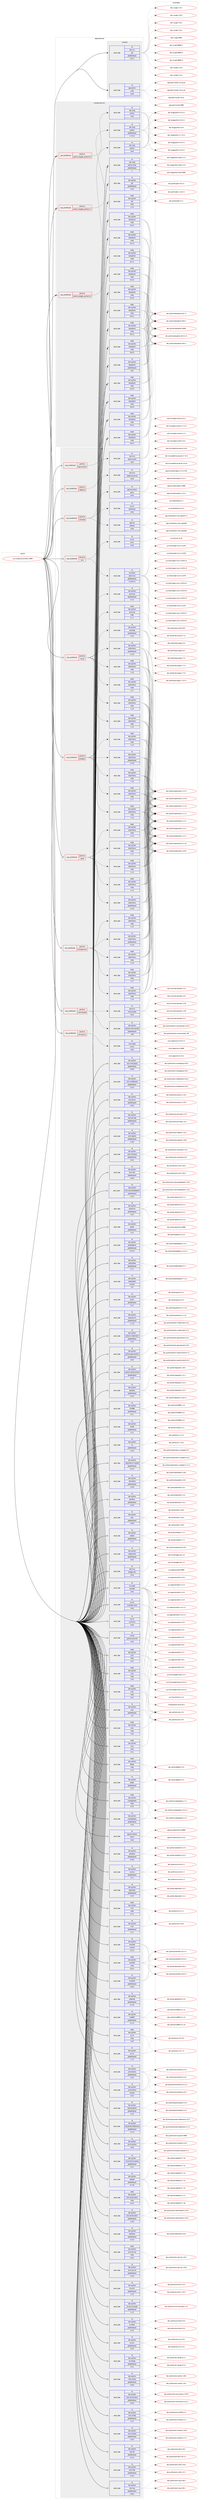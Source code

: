 digraph prolog {

# *************
# Graph options
# *************

newrank=true;
concentrate=true;
compound=true;
graph [rankdir=LR,fontname=Helvetica,fontsize=10,ranksep=1.5];#, ranksep=2.5, nodesep=0.2];
edge  [arrowhead=vee];
node  [fontname=Helvetica,fontsize=10];

# **********
# The ebuild
# **********

subgraph cluster_leftcol {
color=gray;
rank=same;
label=<<i>ebuild</i>>;
id [label="sys-cluster/nova-2018.1.9999", color=red, width=4, href="../sys-cluster/nova-2018.1.9999.svg"];
}

# ****************
# The dependencies
# ****************

subgraph cluster_midcol {
color=gray;
label=<<i>dependencies</i>>;
subgraph cluster_compile {
fillcolor="#eeeeee";
style=filled;
label=<<i>compile</i>>;
subgraph pack6816 {
dependency7753 [label=<<TABLE BORDER="0" CELLBORDER="1" CELLSPACING="0" CELLPADDING="4" WIDTH="220"><TR><TD ROWSPAN="6" CELLPADDING="30">pack_dep</TD></TR><TR><TD WIDTH="110">no</TD></TR><TR><TD>app-admin</TD></TR><TR><TD>sudo</TD></TR><TR><TD>none</TD></TR><TR><TD></TD></TR></TABLE>>, shape=none, color=blue];
}
id:e -> dependency7753:w [weight=20,style="solid",arrowhead="vee"];
subgraph pack6817 {
dependency7754 [label=<<TABLE BORDER="0" CELLBORDER="1" CELLSPACING="0" CELLPADDING="4" WIDTH="220"><TR><TD ROWSPAN="6" CELLPADDING="30">pack_dep</TD></TR><TR><TD WIDTH="110">no</TD></TR><TR><TD>dev-vcs</TD></TR><TR><TD>git</TD></TR><TR><TD>greaterequal</TD></TR><TR><TD>1.8.2.1</TD></TR></TABLE>>, shape=none, color=blue];
}
id:e -> dependency7754:w [weight=20,style="solid",arrowhead="vee"];
}
subgraph cluster_compileandrun {
fillcolor="#eeeeee";
style=filled;
label=<<i>compile and run</i>>;
subgraph cond888 {
dependency7755 [label=<<TABLE BORDER="0" CELLBORDER="1" CELLSPACING="0" CELLPADDING="4"><TR><TD ROWSPAN="3" CELLPADDING="10">use_conditional</TD></TR><TR><TD>positive</TD></TR><TR><TD>python_targets_python2_7</TD></TR></TABLE>>, shape=none, color=red];
subgraph pack6818 {
dependency7756 [label=<<TABLE BORDER="0" CELLBORDER="1" CELLSPACING="0" CELLPADDING="4" WIDTH="220"><TR><TD ROWSPAN="6" CELLPADDING="30">pack_dep</TD></TR><TR><TD WIDTH="110">no</TD></TR><TR><TD>dev-lang</TD></TR><TR><TD>python</TD></TR><TR><TD>greaterequal</TD></TR><TR><TD>2.7.5-r2</TD></TR></TABLE>>, shape=none, color=blue];
}
dependency7755:e -> dependency7756:w [weight=20,style="dashed",arrowhead="vee"];
}
id:e -> dependency7755:w [weight=20,style="solid",arrowhead="odotvee"];
subgraph cond889 {
dependency7757 [label=<<TABLE BORDER="0" CELLBORDER="1" CELLSPACING="0" CELLPADDING="4"><TR><TD ROWSPAN="3" CELLPADDING="10">use_conditional</TD></TR><TR><TD>positive</TD></TR><TR><TD>python_targets_python3_4</TD></TR></TABLE>>, shape=none, color=red];
subgraph pack6819 {
dependency7758 [label=<<TABLE BORDER="0" CELLBORDER="1" CELLSPACING="0" CELLPADDING="4" WIDTH="220"><TR><TD ROWSPAN="6" CELLPADDING="30">pack_dep</TD></TR><TR><TD WIDTH="110">no</TD></TR><TR><TD>dev-lang</TD></TR><TR><TD>python</TD></TR><TR><TD>none</TD></TR><TR><TD></TD></TR></TABLE>>, shape=none, color=blue];
}
dependency7757:e -> dependency7758:w [weight=20,style="dashed",arrowhead="vee"];
}
id:e -> dependency7757:w [weight=20,style="solid",arrowhead="odotvee"];
subgraph cond890 {
dependency7759 [label=<<TABLE BORDER="0" CELLBORDER="1" CELLSPACING="0" CELLPADDING="4"><TR><TD ROWSPAN="3" CELLPADDING="10">use_conditional</TD></TR><TR><TD>positive</TD></TR><TR><TD>python_targets_python3_5</TD></TR></TABLE>>, shape=none, color=red];
subgraph pack6820 {
dependency7760 [label=<<TABLE BORDER="0" CELLBORDER="1" CELLSPACING="0" CELLPADDING="4" WIDTH="220"><TR><TD ROWSPAN="6" CELLPADDING="30">pack_dep</TD></TR><TR><TD WIDTH="110">no</TD></TR><TR><TD>dev-lang</TD></TR><TR><TD>python</TD></TR><TR><TD>none</TD></TR><TR><TD></TD></TR></TABLE>>, shape=none, color=blue];
}
dependency7759:e -> dependency7760:w [weight=20,style="dashed",arrowhead="vee"];
}
id:e -> dependency7759:w [weight=20,style="solid",arrowhead="odotvee"];
subgraph pack6821 {
dependency7761 [label=<<TABLE BORDER="0" CELLBORDER="1" CELLSPACING="0" CELLPADDING="4" WIDTH="220"><TR><TD ROWSPAN="6" CELLPADDING="30">pack_dep</TD></TR><TR><TD WIDTH="110">no</TD></TR><TR><TD>dev-lang</TD></TR><TR><TD>python-exec</TD></TR><TR><TD>greaterequal</TD></TR><TR><TD>2</TD></TR></TABLE>>, shape=none, color=blue];
}
id:e -> dependency7761:w [weight=20,style="solid",arrowhead="odotvee"];
subgraph pack6822 {
dependency7762 [label=<<TABLE BORDER="0" CELLBORDER="1" CELLSPACING="0" CELLPADDING="4" WIDTH="220"><TR><TD ROWSPAN="6" CELLPADDING="30">pack_dep</TD></TR><TR><TD WIDTH="110">no</TD></TR><TR><TD>dev-python</TD></TR><TR><TD>pbr</TD></TR><TR><TD>greaterequal</TD></TR><TR><TD>2.0.0</TD></TR></TABLE>>, shape=none, color=blue];
}
id:e -> dependency7762:w [weight=20,style="solid",arrowhead="odotvee"];
subgraph pack6823 {
dependency7763 [label=<<TABLE BORDER="0" CELLBORDER="1" CELLSPACING="0" CELLPADDING="4" WIDTH="220"><TR><TD ROWSPAN="6" CELLPADDING="30">pack_dep</TD></TR><TR><TD WIDTH="110">no</TD></TR><TR><TD>dev-python</TD></TR><TR><TD>setuptools</TD></TR><TR><TD>greaterequal</TD></TR><TR><TD>16.0</TD></TR></TABLE>>, shape=none, color=blue];
}
id:e -> dependency7763:w [weight=20,style="solid",arrowhead="odotvee"];
subgraph pack6824 {
dependency7764 [label=<<TABLE BORDER="0" CELLBORDER="1" CELLSPACING="0" CELLPADDING="4" WIDTH="220"><TR><TD ROWSPAN="6" CELLPADDING="30">pack_dep</TD></TR><TR><TD WIDTH="110">weak</TD></TR><TR><TD>dev-python</TD></TR><TR><TD>pbr</TD></TR><TR><TD>tilde</TD></TR><TR><TD>2.1.0</TD></TR></TABLE>>, shape=none, color=blue];
}
id:e -> dependency7764:w [weight=20,style="solid",arrowhead="odotvee"];
subgraph pack6825 {
dependency7765 [label=<<TABLE BORDER="0" CELLBORDER="1" CELLSPACING="0" CELLPADDING="4" WIDTH="220"><TR><TD ROWSPAN="6" CELLPADDING="30">pack_dep</TD></TR><TR><TD WIDTH="110">weak</TD></TR><TR><TD>dev-python</TD></TR><TR><TD>setuptools</TD></TR><TR><TD>tilde</TD></TR><TR><TD>24.0.0</TD></TR></TABLE>>, shape=none, color=blue];
}
id:e -> dependency7765:w [weight=20,style="solid",arrowhead="odotvee"];
subgraph pack6826 {
dependency7766 [label=<<TABLE BORDER="0" CELLBORDER="1" CELLSPACING="0" CELLPADDING="4" WIDTH="220"><TR><TD ROWSPAN="6" CELLPADDING="30">pack_dep</TD></TR><TR><TD WIDTH="110">weak</TD></TR><TR><TD>dev-python</TD></TR><TR><TD>setuptools</TD></TR><TR><TD>tilde</TD></TR><TR><TD>34.0.0</TD></TR></TABLE>>, shape=none, color=blue];
}
id:e -> dependency7766:w [weight=20,style="solid",arrowhead="odotvee"];
subgraph pack6827 {
dependency7767 [label=<<TABLE BORDER="0" CELLBORDER="1" CELLSPACING="0" CELLPADDING="4" WIDTH="220"><TR><TD ROWSPAN="6" CELLPADDING="30">pack_dep</TD></TR><TR><TD WIDTH="110">weak</TD></TR><TR><TD>dev-python</TD></TR><TR><TD>setuptools</TD></TR><TR><TD>tilde</TD></TR><TR><TD>34.0.1</TD></TR></TABLE>>, shape=none, color=blue];
}
id:e -> dependency7767:w [weight=20,style="solid",arrowhead="odotvee"];
subgraph pack6828 {
dependency7768 [label=<<TABLE BORDER="0" CELLBORDER="1" CELLSPACING="0" CELLPADDING="4" WIDTH="220"><TR><TD ROWSPAN="6" CELLPADDING="30">pack_dep</TD></TR><TR><TD WIDTH="110">weak</TD></TR><TR><TD>dev-python</TD></TR><TR><TD>setuptools</TD></TR><TR><TD>tilde</TD></TR><TR><TD>34.0.2</TD></TR></TABLE>>, shape=none, color=blue];
}
id:e -> dependency7768:w [weight=20,style="solid",arrowhead="odotvee"];
subgraph pack6829 {
dependency7769 [label=<<TABLE BORDER="0" CELLBORDER="1" CELLSPACING="0" CELLPADDING="4" WIDTH="220"><TR><TD ROWSPAN="6" CELLPADDING="30">pack_dep</TD></TR><TR><TD WIDTH="110">weak</TD></TR><TR><TD>dev-python</TD></TR><TR><TD>setuptools</TD></TR><TR><TD>tilde</TD></TR><TR><TD>34.0.3</TD></TR></TABLE>>, shape=none, color=blue];
}
id:e -> dependency7769:w [weight=20,style="solid",arrowhead="odotvee"];
subgraph pack6830 {
dependency7770 [label=<<TABLE BORDER="0" CELLBORDER="1" CELLSPACING="0" CELLPADDING="4" WIDTH="220"><TR><TD ROWSPAN="6" CELLPADDING="30">pack_dep</TD></TR><TR><TD WIDTH="110">weak</TD></TR><TR><TD>dev-python</TD></TR><TR><TD>setuptools</TD></TR><TR><TD>tilde</TD></TR><TR><TD>34.1.0</TD></TR></TABLE>>, shape=none, color=blue];
}
id:e -> dependency7770:w [weight=20,style="solid",arrowhead="odotvee"];
subgraph pack6831 {
dependency7771 [label=<<TABLE BORDER="0" CELLBORDER="1" CELLSPACING="0" CELLPADDING="4" WIDTH="220"><TR><TD ROWSPAN="6" CELLPADDING="30">pack_dep</TD></TR><TR><TD WIDTH="110">weak</TD></TR><TR><TD>dev-python</TD></TR><TR><TD>setuptools</TD></TR><TR><TD>tilde</TD></TR><TR><TD>34.1.1</TD></TR></TABLE>>, shape=none, color=blue];
}
id:e -> dependency7771:w [weight=20,style="solid",arrowhead="odotvee"];
subgraph pack6832 {
dependency7772 [label=<<TABLE BORDER="0" CELLBORDER="1" CELLSPACING="0" CELLPADDING="4" WIDTH="220"><TR><TD ROWSPAN="6" CELLPADDING="30">pack_dep</TD></TR><TR><TD WIDTH="110">weak</TD></TR><TR><TD>dev-python</TD></TR><TR><TD>setuptools</TD></TR><TR><TD>tilde</TD></TR><TR><TD>34.2.0</TD></TR></TABLE>>, shape=none, color=blue];
}
id:e -> dependency7772:w [weight=20,style="solid",arrowhead="odotvee"];
subgraph pack6833 {
dependency7773 [label=<<TABLE BORDER="0" CELLBORDER="1" CELLSPACING="0" CELLPADDING="4" WIDTH="220"><TR><TD ROWSPAN="6" CELLPADDING="30">pack_dep</TD></TR><TR><TD WIDTH="110">weak</TD></TR><TR><TD>dev-python</TD></TR><TR><TD>setuptools</TD></TR><TR><TD>tilde</TD></TR><TR><TD>34.3.0</TD></TR></TABLE>>, shape=none, color=blue];
}
id:e -> dependency7773:w [weight=20,style="solid",arrowhead="odotvee"];
subgraph pack6834 {
dependency7774 [label=<<TABLE BORDER="0" CELLBORDER="1" CELLSPACING="0" CELLPADDING="4" WIDTH="220"><TR><TD ROWSPAN="6" CELLPADDING="30">pack_dep</TD></TR><TR><TD WIDTH="110">weak</TD></TR><TR><TD>dev-python</TD></TR><TR><TD>setuptools</TD></TR><TR><TD>tilde</TD></TR><TR><TD>34.3.1</TD></TR></TABLE>>, shape=none, color=blue];
}
id:e -> dependency7774:w [weight=20,style="solid",arrowhead="odotvee"];
subgraph pack6835 {
dependency7775 [label=<<TABLE BORDER="0" CELLBORDER="1" CELLSPACING="0" CELLPADDING="4" WIDTH="220"><TR><TD ROWSPAN="6" CELLPADDING="30">pack_dep</TD></TR><TR><TD WIDTH="110">weak</TD></TR><TR><TD>dev-python</TD></TR><TR><TD>setuptools</TD></TR><TR><TD>tilde</TD></TR><TR><TD>34.3.2</TD></TR></TABLE>>, shape=none, color=blue];
}
id:e -> dependency7775:w [weight=20,style="solid",arrowhead="odotvee"];
subgraph pack6836 {
dependency7776 [label=<<TABLE BORDER="0" CELLBORDER="1" CELLSPACING="0" CELLPADDING="4" WIDTH="220"><TR><TD ROWSPAN="6" CELLPADDING="30">pack_dep</TD></TR><TR><TD WIDTH="110">weak</TD></TR><TR><TD>dev-python</TD></TR><TR><TD>setuptools</TD></TR><TR><TD>tilde</TD></TR><TR><TD>36.2.0</TD></TR></TABLE>>, shape=none, color=blue];
}
id:e -> dependency7776:w [weight=20,style="solid",arrowhead="odotvee"];
}
subgraph cluster_run {
fillcolor="#eeeeee";
style=filled;
label=<<i>run</i>>;
subgraph cond891 {
dependency7777 [label=<<TABLE BORDER="0" CELLBORDER="1" CELLSPACING="0" CELLPADDING="4"><TR><TD ROWSPAN="3" CELLPADDING="10">use_conditional</TD></TR><TR><TD>positive</TD></TR><TR><TD>compute</TD></TR></TABLE>>, shape=none, color=red];
subgraph pack6837 {
dependency7778 [label=<<TABLE BORDER="0" CELLBORDER="1" CELLSPACING="0" CELLPADDING="4" WIDTH="220"><TR><TD ROWSPAN="6" CELLPADDING="30">pack_dep</TD></TR><TR><TD WIDTH="110">no</TD></TR><TR><TD>app-cdr</TD></TR><TR><TD>cdrtools</TD></TR><TR><TD>none</TD></TR><TR><TD></TD></TR></TABLE>>, shape=none, color=blue];
}
dependency7777:e -> dependency7778:w [weight=20,style="dashed",arrowhead="vee"];
subgraph pack6838 {
dependency7779 [label=<<TABLE BORDER="0" CELLBORDER="1" CELLSPACING="0" CELLPADDING="4" WIDTH="220"><TR><TD ROWSPAN="6" CELLPADDING="30">pack_dep</TD></TR><TR><TD WIDTH="110">no</TD></TR><TR><TD>sys-fs</TD></TR><TR><TD>dosfstools</TD></TR><TR><TD>none</TD></TR><TR><TD></TD></TR></TABLE>>, shape=none, color=blue];
}
dependency7777:e -> dependency7779:w [weight=20,style="dashed",arrowhead="vee"];
subgraph pack6839 {
dependency7780 [label=<<TABLE BORDER="0" CELLBORDER="1" CELLSPACING="0" CELLPADDING="4" WIDTH="220"><TR><TD ROWSPAN="6" CELLPADDING="30">pack_dep</TD></TR><TR><TD WIDTH="110">no</TD></TR><TR><TD>app-emulation</TD></TR><TR><TD>qemu</TD></TR><TR><TD>none</TD></TR><TR><TD></TD></TR></TABLE>>, shape=none, color=blue];
}
dependency7777:e -> dependency7780:w [weight=20,style="dashed",arrowhead="vee"];
}
id:e -> dependency7777:w [weight=20,style="solid",arrowhead="odot"];
subgraph cond892 {
dependency7781 [label=<<TABLE BORDER="0" CELLBORDER="1" CELLSPACING="0" CELLPADDING="4"><TR><TD ROWSPAN="3" CELLPADDING="10">use_conditional</TD></TR><TR><TD>positive</TD></TR><TR><TD>compute-only</TD></TR></TABLE>>, shape=none, color=red];
subgraph pack6840 {
dependency7782 [label=<<TABLE BORDER="0" CELLBORDER="1" CELLSPACING="0" CELLPADDING="4" WIDTH="220"><TR><TD ROWSPAN="6" CELLPADDING="30">pack_dep</TD></TR><TR><TD WIDTH="110">no</TD></TR><TR><TD>dev-python</TD></TR><TR><TD>sqlalchemy</TD></TR><TR><TD>greaterequal</TD></TR><TR><TD>1.0.10</TD></TR></TABLE>>, shape=none, color=blue];
}
dependency7781:e -> dependency7782:w [weight=20,style="dashed",arrowhead="vee"];
subgraph pack6841 {
dependency7783 [label=<<TABLE BORDER="0" CELLBORDER="1" CELLSPACING="0" CELLPADDING="4" WIDTH="220"><TR><TD ROWSPAN="6" CELLPADDING="30">pack_dep</TD></TR><TR><TD WIDTH="110">weak</TD></TR><TR><TD>dev-python</TD></TR><TR><TD>sqlalchemy</TD></TR><TR><TD>tilde</TD></TR><TR><TD>1.1.5</TD></TR></TABLE>>, shape=none, color=blue];
}
dependency7781:e -> dependency7783:w [weight=20,style="dashed",arrowhead="vee"];
subgraph pack6842 {
dependency7784 [label=<<TABLE BORDER="0" CELLBORDER="1" CELLSPACING="0" CELLPADDING="4" WIDTH="220"><TR><TD ROWSPAN="6" CELLPADDING="30">pack_dep</TD></TR><TR><TD WIDTH="110">weak</TD></TR><TR><TD>dev-python</TD></TR><TR><TD>sqlalchemy</TD></TR><TR><TD>tilde</TD></TR><TR><TD>1.1.6</TD></TR></TABLE>>, shape=none, color=blue];
}
dependency7781:e -> dependency7784:w [weight=20,style="dashed",arrowhead="vee"];
subgraph pack6843 {
dependency7785 [label=<<TABLE BORDER="0" CELLBORDER="1" CELLSPACING="0" CELLPADDING="4" WIDTH="220"><TR><TD ROWSPAN="6" CELLPADDING="30">pack_dep</TD></TR><TR><TD WIDTH="110">weak</TD></TR><TR><TD>dev-python</TD></TR><TR><TD>sqlalchemy</TD></TR><TR><TD>tilde</TD></TR><TR><TD>1.1.7</TD></TR></TABLE>>, shape=none, color=blue];
}
dependency7781:e -> dependency7785:w [weight=20,style="dashed",arrowhead="vee"];
subgraph pack6844 {
dependency7786 [label=<<TABLE BORDER="0" CELLBORDER="1" CELLSPACING="0" CELLPADDING="4" WIDTH="220"><TR><TD ROWSPAN="6" CELLPADDING="30">pack_dep</TD></TR><TR><TD WIDTH="110">weak</TD></TR><TR><TD>dev-python</TD></TR><TR><TD>sqlalchemy</TD></TR><TR><TD>tilde</TD></TR><TR><TD>1.1.8</TD></TR></TABLE>>, shape=none, color=blue];
}
dependency7781:e -> dependency7786:w [weight=20,style="dashed",arrowhead="vee"];
}
id:e -> dependency7781:w [weight=20,style="solid",arrowhead="odot"];
subgraph cond893 {
dependency7787 [label=<<TABLE BORDER="0" CELLBORDER="1" CELLSPACING="0" CELLPADDING="4"><TR><TD ROWSPAN="3" CELLPADDING="10">use_conditional</TD></TR><TR><TD>positive</TD></TR><TR><TD>iscsi</TD></TR></TABLE>>, shape=none, color=red];
subgraph pack6845 {
dependency7788 [label=<<TABLE BORDER="0" CELLBORDER="1" CELLSPACING="0" CELLPADDING="4" WIDTH="220"><TR><TD ROWSPAN="6" CELLPADDING="30">pack_dep</TD></TR><TR><TD WIDTH="110">no</TD></TR><TR><TD>sys-fs</TD></TR><TR><TD>lsscsi</TD></TR><TR><TD>none</TD></TR><TR><TD></TD></TR></TABLE>>, shape=none, color=blue];
}
dependency7787:e -> dependency7788:w [weight=20,style="dashed",arrowhead="vee"];
subgraph pack6846 {
dependency7789 [label=<<TABLE BORDER="0" CELLBORDER="1" CELLSPACING="0" CELLPADDING="4" WIDTH="220"><TR><TD ROWSPAN="6" CELLPADDING="30">pack_dep</TD></TR><TR><TD WIDTH="110">no</TD></TR><TR><TD>sys-block</TD></TR><TR><TD>open-iscsi</TD></TR><TR><TD>greaterequal</TD></TR><TR><TD>2.0.873-r1</TD></TR></TABLE>>, shape=none, color=blue];
}
dependency7787:e -> dependency7789:w [weight=20,style="dashed",arrowhead="vee"];
}
id:e -> dependency7787:w [weight=20,style="solid",arrowhead="odot"];
subgraph cond894 {
dependency7790 [label=<<TABLE BORDER="0" CELLBORDER="1" CELLSPACING="0" CELLPADDING="4"><TR><TD ROWSPAN="3" CELLPADDING="10">use_conditional</TD></TR><TR><TD>positive</TD></TR><TR><TD>memcached</TD></TR></TABLE>>, shape=none, color=red];
subgraph pack6847 {
dependency7791 [label=<<TABLE BORDER="0" CELLBORDER="1" CELLSPACING="0" CELLPADDING="4" WIDTH="220"><TR><TD ROWSPAN="6" CELLPADDING="30">pack_dep</TD></TR><TR><TD WIDTH="110">no</TD></TR><TR><TD>net-misc</TD></TR><TR><TD>memcached</TD></TR><TR><TD>none</TD></TR><TR><TD></TD></TR></TABLE>>, shape=none, color=blue];
}
dependency7790:e -> dependency7791:w [weight=20,style="dashed",arrowhead="vee"];
subgraph pack6848 {
dependency7792 [label=<<TABLE BORDER="0" CELLBORDER="1" CELLSPACING="0" CELLPADDING="4" WIDTH="220"><TR><TD ROWSPAN="6" CELLPADDING="30">pack_dep</TD></TR><TR><TD WIDTH="110">no</TD></TR><TR><TD>dev-python</TD></TR><TR><TD>python-memcached</TD></TR><TR><TD>greaterequal</TD></TR><TR><TD>1.58</TD></TR></TABLE>>, shape=none, color=blue];
}
dependency7790:e -> dependency7792:w [weight=20,style="dashed",arrowhead="vee"];
}
id:e -> dependency7790:w [weight=20,style="solid",arrowhead="odot"];
subgraph cond895 {
dependency7793 [label=<<TABLE BORDER="0" CELLBORDER="1" CELLSPACING="0" CELLPADDING="4"><TR><TD ROWSPAN="3" CELLPADDING="10">use_conditional</TD></TR><TR><TD>positive</TD></TR><TR><TD>mysql</TD></TR></TABLE>>, shape=none, color=red];
subgraph pack6849 {
dependency7794 [label=<<TABLE BORDER="0" CELLBORDER="1" CELLSPACING="0" CELLPADDING="4" WIDTH="220"><TR><TD ROWSPAN="6" CELLPADDING="30">pack_dep</TD></TR><TR><TD WIDTH="110">no</TD></TR><TR><TD>dev-python</TD></TR><TR><TD>pymysql</TD></TR><TR><TD>greaterequal</TD></TR><TR><TD>0.7.6</TD></TR></TABLE>>, shape=none, color=blue];
}
dependency7793:e -> dependency7794:w [weight=20,style="dashed",arrowhead="vee"];
subgraph pack6850 {
dependency7795 [label=<<TABLE BORDER="0" CELLBORDER="1" CELLSPACING="0" CELLPADDING="4" WIDTH="220"><TR><TD ROWSPAN="6" CELLPADDING="30">pack_dep</TD></TR><TR><TD WIDTH="110">weak</TD></TR><TR><TD>dev-python</TD></TR><TR><TD>pymysql</TD></TR><TR><TD>tilde</TD></TR><TR><TD>0.7.7</TD></TR></TABLE>>, shape=none, color=blue];
}
dependency7793:e -> dependency7795:w [weight=20,style="dashed",arrowhead="vee"];
subgraph pack6851 {
dependency7796 [label=<<TABLE BORDER="0" CELLBORDER="1" CELLSPACING="0" CELLPADDING="4" WIDTH="220"><TR><TD ROWSPAN="6" CELLPADDING="30">pack_dep</TD></TR><TR><TD WIDTH="110">no</TD></TR><TR><TD>dev-python</TD></TR><TR><TD>sqlalchemy</TD></TR><TR><TD>greaterequal</TD></TR><TR><TD>1.0.10</TD></TR></TABLE>>, shape=none, color=blue];
}
dependency7793:e -> dependency7796:w [weight=20,style="dashed",arrowhead="vee"];
subgraph pack6852 {
dependency7797 [label=<<TABLE BORDER="0" CELLBORDER="1" CELLSPACING="0" CELLPADDING="4" WIDTH="220"><TR><TD ROWSPAN="6" CELLPADDING="30">pack_dep</TD></TR><TR><TD WIDTH="110">weak</TD></TR><TR><TD>dev-python</TD></TR><TR><TD>sqlalchemy</TD></TR><TR><TD>tilde</TD></TR><TR><TD>1.1.5</TD></TR></TABLE>>, shape=none, color=blue];
}
dependency7793:e -> dependency7797:w [weight=20,style="dashed",arrowhead="vee"];
subgraph pack6853 {
dependency7798 [label=<<TABLE BORDER="0" CELLBORDER="1" CELLSPACING="0" CELLPADDING="4" WIDTH="220"><TR><TD ROWSPAN="6" CELLPADDING="30">pack_dep</TD></TR><TR><TD WIDTH="110">weak</TD></TR><TR><TD>dev-python</TD></TR><TR><TD>sqlalchemy</TD></TR><TR><TD>tilde</TD></TR><TR><TD>1.1.6</TD></TR></TABLE>>, shape=none, color=blue];
}
dependency7793:e -> dependency7798:w [weight=20,style="dashed",arrowhead="vee"];
subgraph pack6854 {
dependency7799 [label=<<TABLE BORDER="0" CELLBORDER="1" CELLSPACING="0" CELLPADDING="4" WIDTH="220"><TR><TD ROWSPAN="6" CELLPADDING="30">pack_dep</TD></TR><TR><TD WIDTH="110">weak</TD></TR><TR><TD>dev-python</TD></TR><TR><TD>sqlalchemy</TD></TR><TR><TD>tilde</TD></TR><TR><TD>1.1.7</TD></TR></TABLE>>, shape=none, color=blue];
}
dependency7793:e -> dependency7799:w [weight=20,style="dashed",arrowhead="vee"];
subgraph pack6855 {
dependency7800 [label=<<TABLE BORDER="0" CELLBORDER="1" CELLSPACING="0" CELLPADDING="4" WIDTH="220"><TR><TD ROWSPAN="6" CELLPADDING="30">pack_dep</TD></TR><TR><TD WIDTH="110">weak</TD></TR><TR><TD>dev-python</TD></TR><TR><TD>sqlalchemy</TD></TR><TR><TD>tilde</TD></TR><TR><TD>1.1.8</TD></TR></TABLE>>, shape=none, color=blue];
}
dependency7793:e -> dependency7800:w [weight=20,style="dashed",arrowhead="vee"];
}
id:e -> dependency7793:w [weight=20,style="solid",arrowhead="odot"];
subgraph cond896 {
dependency7801 [label=<<TABLE BORDER="0" CELLBORDER="1" CELLSPACING="0" CELLPADDING="4"><TR><TD ROWSPAN="3" CELLPADDING="10">use_conditional</TD></TR><TR><TD>positive</TD></TR><TR><TD>novncproxy</TD></TR></TABLE>>, shape=none, color=red];
subgraph pack6856 {
dependency7802 [label=<<TABLE BORDER="0" CELLBORDER="1" CELLSPACING="0" CELLPADDING="4" WIDTH="220"><TR><TD ROWSPAN="6" CELLPADDING="30">pack_dep</TD></TR><TR><TD WIDTH="110">no</TD></TR><TR><TD>www-apps</TD></TR><TR><TD>novnc</TD></TR><TR><TD>none</TD></TR><TR><TD></TD></TR></TABLE>>, shape=none, color=blue];
}
dependency7801:e -> dependency7802:w [weight=20,style="dashed",arrowhead="vee"];
}
id:e -> dependency7801:w [weight=20,style="solid",arrowhead="odot"];
subgraph cond897 {
dependency7803 [label=<<TABLE BORDER="0" CELLBORDER="1" CELLSPACING="0" CELLPADDING="4"><TR><TD ROWSPAN="3" CELLPADDING="10">use_conditional</TD></TR><TR><TD>positive</TD></TR><TR><TD>openvswitch</TD></TR></TABLE>>, shape=none, color=red];
subgraph pack6857 {
dependency7804 [label=<<TABLE BORDER="0" CELLBORDER="1" CELLSPACING="0" CELLPADDING="4" WIDTH="220"><TR><TD ROWSPAN="6" CELLPADDING="30">pack_dep</TD></TR><TR><TD WIDTH="110">no</TD></TR><TR><TD>net-misc</TD></TR><TR><TD>openvswitch</TD></TR><TR><TD>none</TD></TR><TR><TD></TD></TR></TABLE>>, shape=none, color=blue];
}
dependency7803:e -> dependency7804:w [weight=20,style="dashed",arrowhead="vee"];
}
id:e -> dependency7803:w [weight=20,style="solid",arrowhead="odot"];
subgraph cond898 {
dependency7805 [label=<<TABLE BORDER="0" CELLBORDER="1" CELLSPACING="0" CELLPADDING="4"><TR><TD ROWSPAN="3" CELLPADDING="10">use_conditional</TD></TR><TR><TD>positive</TD></TR><TR><TD>postgres</TD></TR></TABLE>>, shape=none, color=red];
subgraph pack6858 {
dependency7806 [label=<<TABLE BORDER="0" CELLBORDER="1" CELLSPACING="0" CELLPADDING="4" WIDTH="220"><TR><TD ROWSPAN="6" CELLPADDING="30">pack_dep</TD></TR><TR><TD WIDTH="110">no</TD></TR><TR><TD>dev-python</TD></TR><TR><TD>psycopg</TD></TR><TR><TD>greaterequal</TD></TR><TR><TD>2.5.0</TD></TR></TABLE>>, shape=none, color=blue];
}
dependency7805:e -> dependency7806:w [weight=20,style="dashed",arrowhead="vee"];
subgraph pack6859 {
dependency7807 [label=<<TABLE BORDER="0" CELLBORDER="1" CELLSPACING="0" CELLPADDING="4" WIDTH="220"><TR><TD ROWSPAN="6" CELLPADDING="30">pack_dep</TD></TR><TR><TD WIDTH="110">no</TD></TR><TR><TD>dev-python</TD></TR><TR><TD>sqlalchemy</TD></TR><TR><TD>greaterequal</TD></TR><TR><TD>1.0.10</TD></TR></TABLE>>, shape=none, color=blue];
}
dependency7805:e -> dependency7807:w [weight=20,style="dashed",arrowhead="vee"];
subgraph pack6860 {
dependency7808 [label=<<TABLE BORDER="0" CELLBORDER="1" CELLSPACING="0" CELLPADDING="4" WIDTH="220"><TR><TD ROWSPAN="6" CELLPADDING="30">pack_dep</TD></TR><TR><TD WIDTH="110">weak</TD></TR><TR><TD>dev-python</TD></TR><TR><TD>sqlalchemy</TD></TR><TR><TD>tilde</TD></TR><TR><TD>1.1.5</TD></TR></TABLE>>, shape=none, color=blue];
}
dependency7805:e -> dependency7808:w [weight=20,style="dashed",arrowhead="vee"];
subgraph pack6861 {
dependency7809 [label=<<TABLE BORDER="0" CELLBORDER="1" CELLSPACING="0" CELLPADDING="4" WIDTH="220"><TR><TD ROWSPAN="6" CELLPADDING="30">pack_dep</TD></TR><TR><TD WIDTH="110">weak</TD></TR><TR><TD>dev-python</TD></TR><TR><TD>sqlalchemy</TD></TR><TR><TD>tilde</TD></TR><TR><TD>1.1.6</TD></TR></TABLE>>, shape=none, color=blue];
}
dependency7805:e -> dependency7809:w [weight=20,style="dashed",arrowhead="vee"];
subgraph pack6862 {
dependency7810 [label=<<TABLE BORDER="0" CELLBORDER="1" CELLSPACING="0" CELLPADDING="4" WIDTH="220"><TR><TD ROWSPAN="6" CELLPADDING="30">pack_dep</TD></TR><TR><TD WIDTH="110">weak</TD></TR><TR><TD>dev-python</TD></TR><TR><TD>sqlalchemy</TD></TR><TR><TD>tilde</TD></TR><TR><TD>1.1.7</TD></TR></TABLE>>, shape=none, color=blue];
}
dependency7805:e -> dependency7810:w [weight=20,style="dashed",arrowhead="vee"];
subgraph pack6863 {
dependency7811 [label=<<TABLE BORDER="0" CELLBORDER="1" CELLSPACING="0" CELLPADDING="4" WIDTH="220"><TR><TD ROWSPAN="6" CELLPADDING="30">pack_dep</TD></TR><TR><TD WIDTH="110">weak</TD></TR><TR><TD>dev-python</TD></TR><TR><TD>sqlalchemy</TD></TR><TR><TD>tilde</TD></TR><TR><TD>1.1.8</TD></TR></TABLE>>, shape=none, color=blue];
}
dependency7805:e -> dependency7811:w [weight=20,style="dashed",arrowhead="vee"];
}
id:e -> dependency7805:w [weight=20,style="solid",arrowhead="odot"];
subgraph cond899 {
dependency7812 [label=<<TABLE BORDER="0" CELLBORDER="1" CELLSPACING="0" CELLPADDING="4"><TR><TD ROWSPAN="3" CELLPADDING="10">use_conditional</TD></TR><TR><TD>positive</TD></TR><TR><TD>rabbitmq</TD></TR></TABLE>>, shape=none, color=red];
subgraph pack6864 {
dependency7813 [label=<<TABLE BORDER="0" CELLBORDER="1" CELLSPACING="0" CELLPADDING="4" WIDTH="220"><TR><TD ROWSPAN="6" CELLPADDING="30">pack_dep</TD></TR><TR><TD WIDTH="110">no</TD></TR><TR><TD>net-misc</TD></TR><TR><TD>rabbitmq-server</TD></TR><TR><TD>none</TD></TR><TR><TD></TD></TR></TABLE>>, shape=none, color=blue];
}
dependency7812:e -> dependency7813:w [weight=20,style="dashed",arrowhead="vee"];
}
id:e -> dependency7812:w [weight=20,style="solid",arrowhead="odot"];
subgraph cond900 {
dependency7814 [label=<<TABLE BORDER="0" CELLBORDER="1" CELLSPACING="0" CELLPADDING="4"><TR><TD ROWSPAN="3" CELLPADDING="10">use_conditional</TD></TR><TR><TD>positive</TD></TR><TR><TD>sqlite</TD></TR></TABLE>>, shape=none, color=red];
subgraph pack6865 {
dependency7815 [label=<<TABLE BORDER="0" CELLBORDER="1" CELLSPACING="0" CELLPADDING="4" WIDTH="220"><TR><TD ROWSPAN="6" CELLPADDING="30">pack_dep</TD></TR><TR><TD WIDTH="110">no</TD></TR><TR><TD>dev-python</TD></TR><TR><TD>sqlalchemy</TD></TR><TR><TD>greaterequal</TD></TR><TR><TD>1.0.10</TD></TR></TABLE>>, shape=none, color=blue];
}
dependency7814:e -> dependency7815:w [weight=20,style="dashed",arrowhead="vee"];
subgraph pack6866 {
dependency7816 [label=<<TABLE BORDER="0" CELLBORDER="1" CELLSPACING="0" CELLPADDING="4" WIDTH="220"><TR><TD ROWSPAN="6" CELLPADDING="30">pack_dep</TD></TR><TR><TD WIDTH="110">weak</TD></TR><TR><TD>dev-python</TD></TR><TR><TD>sqlalchemy</TD></TR><TR><TD>tilde</TD></TR><TR><TD>1.1.5</TD></TR></TABLE>>, shape=none, color=blue];
}
dependency7814:e -> dependency7816:w [weight=20,style="dashed",arrowhead="vee"];
subgraph pack6867 {
dependency7817 [label=<<TABLE BORDER="0" CELLBORDER="1" CELLSPACING="0" CELLPADDING="4" WIDTH="220"><TR><TD ROWSPAN="6" CELLPADDING="30">pack_dep</TD></TR><TR><TD WIDTH="110">weak</TD></TR><TR><TD>dev-python</TD></TR><TR><TD>sqlalchemy</TD></TR><TR><TD>tilde</TD></TR><TR><TD>1.1.6</TD></TR></TABLE>>, shape=none, color=blue];
}
dependency7814:e -> dependency7817:w [weight=20,style="dashed",arrowhead="vee"];
subgraph pack6868 {
dependency7818 [label=<<TABLE BORDER="0" CELLBORDER="1" CELLSPACING="0" CELLPADDING="4" WIDTH="220"><TR><TD ROWSPAN="6" CELLPADDING="30">pack_dep</TD></TR><TR><TD WIDTH="110">weak</TD></TR><TR><TD>dev-python</TD></TR><TR><TD>sqlalchemy</TD></TR><TR><TD>tilde</TD></TR><TR><TD>1.1.7</TD></TR></TABLE>>, shape=none, color=blue];
}
dependency7814:e -> dependency7818:w [weight=20,style="dashed",arrowhead="vee"];
subgraph pack6869 {
dependency7819 [label=<<TABLE BORDER="0" CELLBORDER="1" CELLSPACING="0" CELLPADDING="4" WIDTH="220"><TR><TD ROWSPAN="6" CELLPADDING="30">pack_dep</TD></TR><TR><TD WIDTH="110">weak</TD></TR><TR><TD>dev-python</TD></TR><TR><TD>sqlalchemy</TD></TR><TR><TD>tilde</TD></TR><TR><TD>1.1.8</TD></TR></TABLE>>, shape=none, color=blue];
}
dependency7814:e -> dependency7819:w [weight=20,style="dashed",arrowhead="vee"];
}
id:e -> dependency7814:w [weight=20,style="solid",arrowhead="odot"];
subgraph pack6870 {
dependency7820 [label=<<TABLE BORDER="0" CELLBORDER="1" CELLSPACING="0" CELLPADDING="4" WIDTH="220"><TR><TD ROWSPAN="6" CELLPADDING="30">pack_dep</TD></TR><TR><TD WIDTH="110">no</TD></TR><TR><TD>app-emulation</TD></TR><TR><TD>libvirt</TD></TR><TR><TD>none</TD></TR><TR><TD></TD></TR></TABLE>>, shape=none, color=blue];
}
id:e -> dependency7820:w [weight=20,style="solid",arrowhead="odot"];
subgraph pack6871 {
dependency7821 [label=<<TABLE BORDER="0" CELLBORDER="1" CELLSPACING="0" CELLPADDING="4" WIDTH="220"><TR><TD ROWSPAN="6" CELLPADDING="30">pack_dep</TD></TR><TR><TD WIDTH="110">no</TD></TR><TR><TD>dev-python</TD></TR><TR><TD>Babel</TD></TR><TR><TD>greaterequal</TD></TR><TR><TD>2.3.4</TD></TR></TABLE>>, shape=none, color=blue];
}
id:e -> dependency7821:w [weight=20,style="solid",arrowhead="odot"];
subgraph pack6872 {
dependency7822 [label=<<TABLE BORDER="0" CELLBORDER="1" CELLSPACING="0" CELLPADDING="4" WIDTH="220"><TR><TD ROWSPAN="6" CELLPADDING="30">pack_dep</TD></TR><TR><TD WIDTH="110">no</TD></TR><TR><TD>dev-python</TD></TR><TR><TD>castellan</TD></TR><TR><TD>greaterequal</TD></TR><TR><TD>0.16.0</TD></TR></TABLE>>, shape=none, color=blue];
}
id:e -> dependency7822:w [weight=20,style="solid",arrowhead="odot"];
subgraph pack6873 {
dependency7823 [label=<<TABLE BORDER="0" CELLBORDER="1" CELLSPACING="0" CELLPADDING="4" WIDTH="220"><TR><TD ROWSPAN="6" CELLPADDING="30">pack_dep</TD></TR><TR><TD WIDTH="110">no</TD></TR><TR><TD>dev-python</TD></TR><TR><TD>cryptography</TD></TR><TR><TD>greaterequal</TD></TR><TR><TD>1.9.0</TD></TR></TABLE>>, shape=none, color=blue];
}
id:e -> dependency7823:w [weight=20,style="solid",arrowhead="odot"];
subgraph pack6874 {
dependency7824 [label=<<TABLE BORDER="0" CELLBORDER="1" CELLSPACING="0" CELLPADDING="4" WIDTH="220"><TR><TD ROWSPAN="6" CELLPADDING="30">pack_dep</TD></TR><TR><TD WIDTH="110">no</TD></TR><TR><TD>dev-python</TD></TR><TR><TD>cursive</TD></TR><TR><TD>greaterequal</TD></TR><TR><TD>0.2.1</TD></TR></TABLE>>, shape=none, color=blue];
}
id:e -> dependency7824:w [weight=20,style="solid",arrowhead="odot"];
subgraph pack6875 {
dependency7825 [label=<<TABLE BORDER="0" CELLBORDER="1" CELLSPACING="0" CELLPADDING="4" WIDTH="220"><TR><TD ROWSPAN="6" CELLPADDING="30">pack_dep</TD></TR><TR><TD WIDTH="110">no</TD></TR><TR><TD>dev-python</TD></TR><TR><TD>decorator</TD></TR><TR><TD>greaterequal</TD></TR><TR><TD>3.4.0</TD></TR></TABLE>>, shape=none, color=blue];
}
id:e -> dependency7825:w [weight=20,style="solid",arrowhead="odot"];
subgraph pack6876 {
dependency7826 [label=<<TABLE BORDER="0" CELLBORDER="1" CELLSPACING="0" CELLPADDING="4" WIDTH="220"><TR><TD ROWSPAN="6" CELLPADDING="30">pack_dep</TD></TR><TR><TD WIDTH="110">no</TD></TR><TR><TD>dev-python</TD></TR><TR><TD>eventlet</TD></TR><TR><TD>greaterequal</TD></TR><TR><TD>0.18.4</TD></TR></TABLE>>, shape=none, color=blue];
}
id:e -> dependency7826:w [weight=20,style="solid",arrowhead="odot"];
subgraph pack6877 {
dependency7827 [label=<<TABLE BORDER="0" CELLBORDER="1" CELLSPACING="0" CELLPADDING="4" WIDTH="220"><TR><TD ROWSPAN="6" CELLPADDING="30">pack_dep</TD></TR><TR><TD WIDTH="110">no</TD></TR><TR><TD>dev-python</TD></TR><TR><TD>eventlet</TD></TR><TR><TD>smaller</TD></TR><TR><TD>0.21.0</TD></TR></TABLE>>, shape=none, color=blue];
}
id:e -> dependency7827:w [weight=20,style="solid",arrowhead="odot"];
subgraph pack6878 {
dependency7828 [label=<<TABLE BORDER="0" CELLBORDER="1" CELLSPACING="0" CELLPADDING="4" WIDTH="220"><TR><TD ROWSPAN="6" CELLPADDING="30">pack_dep</TD></TR><TR><TD WIDTH="110">no</TD></TR><TR><TD>dev-python</TD></TR><TR><TD>greenlet</TD></TR><TR><TD>greaterequal</TD></TR><TR><TD>0.4.10</TD></TR></TABLE>>, shape=none, color=blue];
}
id:e -> dependency7828:w [weight=20,style="solid",arrowhead="odot"];
subgraph pack6879 {
dependency7829 [label=<<TABLE BORDER="0" CELLBORDER="1" CELLSPACING="0" CELLPADDING="4" WIDTH="220"><TR><TD ROWSPAN="6" CELLPADDING="30">pack_dep</TD></TR><TR><TD WIDTH="110">no</TD></TR><TR><TD>dev-python</TD></TR><TR><TD>iso8601</TD></TR><TR><TD>greaterequal</TD></TR><TR><TD>0.1.11</TD></TR></TABLE>>, shape=none, color=blue];
}
id:e -> dependency7829:w [weight=20,style="solid",arrowhead="odot"];
subgraph pack6880 {
dependency7830 [label=<<TABLE BORDER="0" CELLBORDER="1" CELLSPACING="0" CELLPADDING="4" WIDTH="220"><TR><TD ROWSPAN="6" CELLPADDING="30">pack_dep</TD></TR><TR><TD WIDTH="110">no</TD></TR><TR><TD>dev-python</TD></TR><TR><TD>jinja</TD></TR><TR><TD>greaterequal</TD></TR><TR><TD>2.8</TD></TR></TABLE>>, shape=none, color=blue];
}
id:e -> dependency7830:w [weight=20,style="solid",arrowhead="odot"];
subgraph pack6881 {
dependency7831 [label=<<TABLE BORDER="0" CELLBORDER="1" CELLSPACING="0" CELLPADDING="4" WIDTH="220"><TR><TD ROWSPAN="6" CELLPADDING="30">pack_dep</TD></TR><TR><TD WIDTH="110">no</TD></TR><TR><TD>dev-python</TD></TR><TR><TD>jsonschema</TD></TR><TR><TD>greaterequal</TD></TR><TR><TD>2.6.0</TD></TR></TABLE>>, shape=none, color=blue];
}
id:e -> dependency7831:w [weight=20,style="solid",arrowhead="odot"];
subgraph pack6882 {
dependency7832 [label=<<TABLE BORDER="0" CELLBORDER="1" CELLSPACING="0" CELLPADDING="4" WIDTH="220"><TR><TD ROWSPAN="6" CELLPADDING="30">pack_dep</TD></TR><TR><TD WIDTH="110">no</TD></TR><TR><TD>dev-python</TD></TR><TR><TD>jsonschema</TD></TR><TR><TD>smaller</TD></TR><TR><TD>3.0.0</TD></TR></TABLE>>, shape=none, color=blue];
}
id:e -> dependency7832:w [weight=20,style="solid",arrowhead="odot"];
subgraph pack6883 {
dependency7833 [label=<<TABLE BORDER="0" CELLBORDER="1" CELLSPACING="0" CELLPADDING="4" WIDTH="220"><TR><TD ROWSPAN="6" CELLPADDING="30">pack_dep</TD></TR><TR><TD WIDTH="110">no</TD></TR><TR><TD>dev-python</TD></TR><TR><TD>keystoneauth</TD></TR><TR><TD>greaterequal</TD></TR><TR><TD>3.3.0</TD></TR></TABLE>>, shape=none, color=blue];
}
id:e -> dependency7833:w [weight=20,style="solid",arrowhead="odot"];
subgraph pack6884 {
dependency7834 [label=<<TABLE BORDER="0" CELLBORDER="1" CELLSPACING="0" CELLPADDING="4" WIDTH="220"><TR><TD ROWSPAN="6" CELLPADDING="30">pack_dep</TD></TR><TR><TD WIDTH="110">no</TD></TR><TR><TD>dev-python</TD></TR><TR><TD>keystonemiddleware</TD></TR><TR><TD>greaterequal</TD></TR><TR><TD>4.17.0</TD></TR></TABLE>>, shape=none, color=blue];
}
id:e -> dependency7834:w [weight=20,style="solid",arrowhead="odot"];
subgraph pack6885 {
dependency7835 [label=<<TABLE BORDER="0" CELLBORDER="1" CELLSPACING="0" CELLPADDING="4" WIDTH="220"><TR><TD ROWSPAN="6" CELLPADDING="30">pack_dep</TD></TR><TR><TD WIDTH="110">no</TD></TR><TR><TD>dev-python</TD></TR><TR><TD>libvirt-python</TD></TR><TR><TD>none</TD></TR><TR><TD></TD></TR></TABLE>>, shape=none, color=blue];
}
id:e -> dependency7835:w [weight=20,style="solid",arrowhead="odot"];
subgraph pack6886 {
dependency7836 [label=<<TABLE BORDER="0" CELLBORDER="1" CELLSPACING="0" CELLPADDING="4" WIDTH="220"><TR><TD ROWSPAN="6" CELLPADDING="30">pack_dep</TD></TR><TR><TD WIDTH="110">no</TD></TR><TR><TD>dev-python</TD></TR><TR><TD>lxml</TD></TR><TR><TD>greaterequal</TD></TR><TR><TD>2.4.1</TD></TR></TABLE>>, shape=none, color=blue];
}
id:e -> dependency7836:w [weight=20,style="solid",arrowhead="odot"];
subgraph pack6887 {
dependency7837 [label=<<TABLE BORDER="0" CELLBORDER="1" CELLSPACING="0" CELLPADDING="4" WIDTH="220"><TR><TD ROWSPAN="6" CELLPADDING="30">pack_dep</TD></TR><TR><TD WIDTH="110">no</TD></TR><TR><TD>dev-python</TD></TR><TR><TD>microversion-parse</TD></TR><TR><TD>greaterequal</TD></TR><TR><TD>0.1.2</TD></TR></TABLE>>, shape=none, color=blue];
}
id:e -> dependency7837:w [weight=20,style="solid",arrowhead="odot"];
subgraph pack6888 {
dependency7838 [label=<<TABLE BORDER="0" CELLBORDER="1" CELLSPACING="0" CELLPADDING="4" WIDTH="220"><TR><TD ROWSPAN="6" CELLPADDING="30">pack_dep</TD></TR><TR><TD WIDTH="110">no</TD></TR><TR><TD>dev-python</TD></TR><TR><TD>netaddr</TD></TR><TR><TD>greaterequal</TD></TR><TR><TD>0.7.18</TD></TR></TABLE>>, shape=none, color=blue];
}
id:e -> dependency7838:w [weight=20,style="solid",arrowhead="odot"];
subgraph pack6889 {
dependency7839 [label=<<TABLE BORDER="0" CELLBORDER="1" CELLSPACING="0" CELLPADDING="4" WIDTH="220"><TR><TD ROWSPAN="6" CELLPADDING="30">pack_dep</TD></TR><TR><TD WIDTH="110">no</TD></TR><TR><TD>dev-python</TD></TR><TR><TD>netifaces</TD></TR><TR><TD>greaterequal</TD></TR><TR><TD>0.10.4</TD></TR></TABLE>>, shape=none, color=blue];
}
id:e -> dependency7839:w [weight=20,style="solid",arrowhead="odot"];
subgraph pack6890 {
dependency7840 [label=<<TABLE BORDER="0" CELLBORDER="1" CELLSPACING="0" CELLPADDING="4" WIDTH="220"><TR><TD ROWSPAN="6" CELLPADDING="30">pack_dep</TD></TR><TR><TD WIDTH="110">no</TD></TR><TR><TD>dev-python</TD></TR><TR><TD>os-brick</TD></TR><TR><TD>greaterequal</TD></TR><TR><TD>2.2.0</TD></TR></TABLE>>, shape=none, color=blue];
}
id:e -> dependency7840:w [weight=20,style="solid",arrowhead="odot"];
subgraph pack6891 {
dependency7841 [label=<<TABLE BORDER="0" CELLBORDER="1" CELLSPACING="0" CELLPADDING="4" WIDTH="220"><TR><TD ROWSPAN="6" CELLPADDING="30">pack_dep</TD></TR><TR><TD WIDTH="110">no</TD></TR><TR><TD>dev-python</TD></TR><TR><TD>os-service-types</TD></TR><TR><TD>greaterequal</TD></TR><TR><TD>1.1.0</TD></TR></TABLE>>, shape=none, color=blue];
}
id:e -> dependency7841:w [weight=20,style="solid",arrowhead="odot"];
subgraph pack6892 {
dependency7842 [label=<<TABLE BORDER="0" CELLBORDER="1" CELLSPACING="0" CELLPADDING="4" WIDTH="220"><TR><TD ROWSPAN="6" CELLPADDING="30">pack_dep</TD></TR><TR><TD WIDTH="110">no</TD></TR><TR><TD>dev-python</TD></TR><TR><TD>os-traits</TD></TR><TR><TD>greaterequal</TD></TR><TR><TD>0.4.0</TD></TR></TABLE>>, shape=none, color=blue];
}
id:e -> dependency7842:w [weight=20,style="solid",arrowhead="odot"];
subgraph pack6893 {
dependency7843 [label=<<TABLE BORDER="0" CELLBORDER="1" CELLSPACING="0" CELLPADDING="4" WIDTH="220"><TR><TD ROWSPAN="6" CELLPADDING="30">pack_dep</TD></TR><TR><TD WIDTH="110">no</TD></TR><TR><TD>dev-python</TD></TR><TR><TD>os-vif</TD></TR><TR><TD>greaterequal</TD></TR><TR><TD>1.7.0</TD></TR></TABLE>>, shape=none, color=blue];
}
id:e -> dependency7843:w [weight=20,style="solid",arrowhead="odot"];
subgraph pack6894 {
dependency7844 [label=<<TABLE BORDER="0" CELLBORDER="1" CELLSPACING="0" CELLPADDING="4" WIDTH="220"><TR><TD ROWSPAN="6" CELLPADDING="30">pack_dep</TD></TR><TR><TD WIDTH="110">no</TD></TR><TR><TD>dev-python</TD></TR><TR><TD>os-win</TD></TR><TR><TD>greaterequal</TD></TR><TR><TD>3.0.0</TD></TR></TABLE>>, shape=none, color=blue];
}
id:e -> dependency7844:w [weight=20,style="solid",arrowhead="odot"];
subgraph pack6895 {
dependency7845 [label=<<TABLE BORDER="0" CELLBORDER="1" CELLSPACING="0" CELLPADDING="4" WIDTH="220"><TR><TD ROWSPAN="6" CELLPADDING="30">pack_dep</TD></TR><TR><TD WIDTH="110">no</TD></TR><TR><TD>dev-python</TD></TR><TR><TD>os-xenapi</TD></TR><TR><TD>greaterequal</TD></TR><TR><TD>0.3.1</TD></TR></TABLE>>, shape=none, color=blue];
}
id:e -> dependency7845:w [weight=20,style="solid",arrowhead="odot"];
subgraph pack6896 {
dependency7846 [label=<<TABLE BORDER="0" CELLBORDER="1" CELLSPACING="0" CELLPADDING="4" WIDTH="220"><TR><TD ROWSPAN="6" CELLPADDING="30">pack_dep</TD></TR><TR><TD WIDTH="110">no</TD></TR><TR><TD>dev-python</TD></TR><TR><TD>oslo-cache</TD></TR><TR><TD>greaterequal</TD></TR><TR><TD>1.26.0</TD></TR></TABLE>>, shape=none, color=blue];
}
id:e -> dependency7846:w [weight=20,style="solid",arrowhead="odot"];
subgraph pack6897 {
dependency7847 [label=<<TABLE BORDER="0" CELLBORDER="1" CELLSPACING="0" CELLPADDING="4" WIDTH="220"><TR><TD ROWSPAN="6" CELLPADDING="30">pack_dep</TD></TR><TR><TD WIDTH="110">no</TD></TR><TR><TD>dev-python</TD></TR><TR><TD>oslo-concurrency</TD></TR><TR><TD>greaterequal</TD></TR><TR><TD>3.25.0</TD></TR></TABLE>>, shape=none, color=blue];
}
id:e -> dependency7847:w [weight=20,style="solid",arrowhead="odot"];
subgraph pack6898 {
dependency7848 [label=<<TABLE BORDER="0" CELLBORDER="1" CELLSPACING="0" CELLPADDING="4" WIDTH="220"><TR><TD ROWSPAN="6" CELLPADDING="30">pack_dep</TD></TR><TR><TD WIDTH="110">no</TD></TR><TR><TD>dev-python</TD></TR><TR><TD>oslo-config</TD></TR><TR><TD>greaterequal</TD></TR><TR><TD>5.1.0</TD></TR></TABLE>>, shape=none, color=blue];
}
id:e -> dependency7848:w [weight=20,style="solid",arrowhead="odot"];
subgraph pack6899 {
dependency7849 [label=<<TABLE BORDER="0" CELLBORDER="1" CELLSPACING="0" CELLPADDING="4" WIDTH="220"><TR><TD ROWSPAN="6" CELLPADDING="30">pack_dep</TD></TR><TR><TD WIDTH="110">no</TD></TR><TR><TD>dev-python</TD></TR><TR><TD>oslo-context</TD></TR><TR><TD>greaterequal</TD></TR><TR><TD>2.19.2</TD></TR></TABLE>>, shape=none, color=blue];
}
id:e -> dependency7849:w [weight=20,style="solid",arrowhead="odot"];
subgraph pack6900 {
dependency7850 [label=<<TABLE BORDER="0" CELLBORDER="1" CELLSPACING="0" CELLPADDING="4" WIDTH="220"><TR><TD ROWSPAN="6" CELLPADDING="30">pack_dep</TD></TR><TR><TD WIDTH="110">no</TD></TR><TR><TD>dev-python</TD></TR><TR><TD>oslo-db</TD></TR><TR><TD>greaterequal</TD></TR><TR><TD>4.27.0</TD></TR></TABLE>>, shape=none, color=blue];
}
id:e -> dependency7850:w [weight=20,style="solid",arrowhead="odot"];
subgraph pack6901 {
dependency7851 [label=<<TABLE BORDER="0" CELLBORDER="1" CELLSPACING="0" CELLPADDING="4" WIDTH="220"><TR><TD ROWSPAN="6" CELLPADDING="30">pack_dep</TD></TR><TR><TD WIDTH="110">no</TD></TR><TR><TD>dev-python</TD></TR><TR><TD>oslo-i18n</TD></TR><TR><TD>greaterequal</TD></TR><TR><TD>3.15.3</TD></TR></TABLE>>, shape=none, color=blue];
}
id:e -> dependency7851:w [weight=20,style="solid",arrowhead="odot"];
subgraph pack6902 {
dependency7852 [label=<<TABLE BORDER="0" CELLBORDER="1" CELLSPACING="0" CELLPADDING="4" WIDTH="220"><TR><TD ROWSPAN="6" CELLPADDING="30">pack_dep</TD></TR><TR><TD WIDTH="110">no</TD></TR><TR><TD>dev-python</TD></TR><TR><TD>oslo-log</TD></TR><TR><TD>greaterequal</TD></TR><TR><TD>3.36.0</TD></TR></TABLE>>, shape=none, color=blue];
}
id:e -> dependency7852:w [weight=20,style="solid",arrowhead="odot"];
subgraph pack6903 {
dependency7853 [label=<<TABLE BORDER="0" CELLBORDER="1" CELLSPACING="0" CELLPADDING="4" WIDTH="220"><TR><TD ROWSPAN="6" CELLPADDING="30">pack_dep</TD></TR><TR><TD WIDTH="110">no</TD></TR><TR><TD>dev-python</TD></TR><TR><TD>oslo-messaging</TD></TR><TR><TD>greaterequal</TD></TR><TR><TD>5.29.0</TD></TR></TABLE>>, shape=none, color=blue];
}
id:e -> dependency7853:w [weight=20,style="solid",arrowhead="odot"];
subgraph pack6904 {
dependency7854 [label=<<TABLE BORDER="0" CELLBORDER="1" CELLSPACING="0" CELLPADDING="4" WIDTH="220"><TR><TD ROWSPAN="6" CELLPADDING="30">pack_dep</TD></TR><TR><TD WIDTH="110">no</TD></TR><TR><TD>dev-python</TD></TR><TR><TD>oslo-middleware</TD></TR><TR><TD>greaterequal</TD></TR><TR><TD>3.31.0</TD></TR></TABLE>>, shape=none, color=blue];
}
id:e -> dependency7854:w [weight=20,style="solid",arrowhead="odot"];
subgraph pack6905 {
dependency7855 [label=<<TABLE BORDER="0" CELLBORDER="1" CELLSPACING="0" CELLPADDING="4" WIDTH="220"><TR><TD ROWSPAN="6" CELLPADDING="30">pack_dep</TD></TR><TR><TD WIDTH="110">no</TD></TR><TR><TD>dev-python</TD></TR><TR><TD>oslo-policy</TD></TR><TR><TD>greaterequal</TD></TR><TR><TD>1.30.0</TD></TR></TABLE>>, shape=none, color=blue];
}
id:e -> dependency7855:w [weight=20,style="solid",arrowhead="odot"];
subgraph pack6906 {
dependency7856 [label=<<TABLE BORDER="0" CELLBORDER="1" CELLSPACING="0" CELLPADDING="4" WIDTH="220"><TR><TD ROWSPAN="6" CELLPADDING="30">pack_dep</TD></TR><TR><TD WIDTH="110">no</TD></TR><TR><TD>dev-python</TD></TR><TR><TD>oslo-privsep</TD></TR><TR><TD>greaterequal</TD></TR><TR><TD>1.23.0</TD></TR></TABLE>>, shape=none, color=blue];
}
id:e -> dependency7856:w [weight=20,style="solid",arrowhead="odot"];
subgraph pack6907 {
dependency7857 [label=<<TABLE BORDER="0" CELLBORDER="1" CELLSPACING="0" CELLPADDING="4" WIDTH="220"><TR><TD ROWSPAN="6" CELLPADDING="30">pack_dep</TD></TR><TR><TD WIDTH="110">no</TD></TR><TR><TD>dev-python</TD></TR><TR><TD>oslo-reports</TD></TR><TR><TD>greaterequal</TD></TR><TR><TD>1.18.0</TD></TR></TABLE>>, shape=none, color=blue];
}
id:e -> dependency7857:w [weight=20,style="solid",arrowhead="odot"];
subgraph pack6908 {
dependency7858 [label=<<TABLE BORDER="0" CELLBORDER="1" CELLSPACING="0" CELLPADDING="4" WIDTH="220"><TR><TD ROWSPAN="6" CELLPADDING="30">pack_dep</TD></TR><TR><TD WIDTH="110">no</TD></TR><TR><TD>dev-python</TD></TR><TR><TD>oslo-rootwrap</TD></TR><TR><TD>greaterequal</TD></TR><TR><TD>5.8.0</TD></TR></TABLE>>, shape=none, color=blue];
}
id:e -> dependency7858:w [weight=20,style="solid",arrowhead="odot"];
subgraph pack6909 {
dependency7859 [label=<<TABLE BORDER="0" CELLBORDER="1" CELLSPACING="0" CELLPADDING="4" WIDTH="220"><TR><TD ROWSPAN="6" CELLPADDING="30">pack_dep</TD></TR><TR><TD WIDTH="110">no</TD></TR><TR><TD>dev-python</TD></TR><TR><TD>oslo-serialization</TD></TR><TR><TD>greaterequal</TD></TR><TR><TD>1.18.0</TD></TR></TABLE>>, shape=none, color=blue];
}
id:e -> dependency7859:w [weight=20,style="solid",arrowhead="odot"];
subgraph pack6910 {
dependency7860 [label=<<TABLE BORDER="0" CELLBORDER="1" CELLSPACING="0" CELLPADDING="4" WIDTH="220"><TR><TD ROWSPAN="6" CELLPADDING="30">pack_dep</TD></TR><TR><TD WIDTH="110">no</TD></TR><TR><TD>dev-python</TD></TR><TR><TD>oslo-service</TD></TR><TR><TD>greaterequal</TD></TR><TR><TD>1.24.0</TD></TR></TABLE>>, shape=none, color=blue];
}
id:e -> dependency7860:w [weight=20,style="solid",arrowhead="odot"];
subgraph pack6911 {
dependency7861 [label=<<TABLE BORDER="0" CELLBORDER="1" CELLSPACING="0" CELLPADDING="4" WIDTH="220"><TR><TD ROWSPAN="6" CELLPADDING="30">pack_dep</TD></TR><TR><TD WIDTH="110">no</TD></TR><TR><TD>dev-python</TD></TR><TR><TD>oslo-utils</TD></TR><TR><TD>greaterequal</TD></TR><TR><TD>3.33.0</TD></TR></TABLE>>, shape=none, color=blue];
}
id:e -> dependency7861:w [weight=20,style="solid",arrowhead="odot"];
subgraph pack6912 {
dependency7862 [label=<<TABLE BORDER="0" CELLBORDER="1" CELLSPACING="0" CELLPADDING="4" WIDTH="220"><TR><TD ROWSPAN="6" CELLPADDING="30">pack_dep</TD></TR><TR><TD WIDTH="110">no</TD></TR><TR><TD>dev-python</TD></TR><TR><TD>oslo-versionedobjects</TD></TR><TR><TD>greaterequal</TD></TR><TR><TD>1.31.2</TD></TR></TABLE>>, shape=none, color=blue];
}
id:e -> dependency7862:w [weight=20,style="solid",arrowhead="odot"];
subgraph pack6913 {
dependency7863 [label=<<TABLE BORDER="0" CELLBORDER="1" CELLSPACING="0" CELLPADDING="4" WIDTH="220"><TR><TD ROWSPAN="6" CELLPADDING="30">pack_dep</TD></TR><TR><TD WIDTH="110">no</TD></TR><TR><TD>dev-python</TD></TR><TR><TD>paramiko</TD></TR><TR><TD>greaterequal</TD></TR><TR><TD>2.0.0</TD></TR></TABLE>>, shape=none, color=blue];
}
id:e -> dependency7863:w [weight=20,style="solid",arrowhead="odot"];
subgraph pack6914 {
dependency7864 [label=<<TABLE BORDER="0" CELLBORDER="1" CELLSPACING="0" CELLPADDING="4" WIDTH="220"><TR><TD ROWSPAN="6" CELLPADDING="30">pack_dep</TD></TR><TR><TD WIDTH="110">no</TD></TR><TR><TD>dev-python</TD></TR><TR><TD>paste</TD></TR><TR><TD>greaterequal</TD></TR><TR><TD>2.0.2</TD></TR></TABLE>>, shape=none, color=blue];
}
id:e -> dependency7864:w [weight=20,style="solid",arrowhead="odot"];
subgraph pack6915 {
dependency7865 [label=<<TABLE BORDER="0" CELLBORDER="1" CELLSPACING="0" CELLPADDING="4" WIDTH="220"><TR><TD ROWSPAN="6" CELLPADDING="30">pack_dep</TD></TR><TR><TD WIDTH="110">no</TD></TR><TR><TD>dev-python</TD></TR><TR><TD>pastedeploy</TD></TR><TR><TD>greaterequal</TD></TR><TR><TD>1.5.0-r1</TD></TR></TABLE>>, shape=none, color=blue];
}
id:e -> dependency7865:w [weight=20,style="solid",arrowhead="odot"];
subgraph pack6916 {
dependency7866 [label=<<TABLE BORDER="0" CELLBORDER="1" CELLSPACING="0" CELLPADDING="4" WIDTH="220"><TR><TD ROWSPAN="6" CELLPADDING="30">pack_dep</TD></TR><TR><TD WIDTH="110">no</TD></TR><TR><TD>dev-python</TD></TR><TR><TD>prettytable</TD></TR><TR><TD>greaterequal</TD></TR><TR><TD>0.7.1</TD></TR></TABLE>>, shape=none, color=blue];
}
id:e -> dependency7866:w [weight=20,style="solid",arrowhead="odot"];
subgraph pack6917 {
dependency7867 [label=<<TABLE BORDER="0" CELLBORDER="1" CELLSPACING="0" CELLPADDING="4" WIDTH="220"><TR><TD ROWSPAN="6" CELLPADDING="30">pack_dep</TD></TR><TR><TD WIDTH="110">no</TD></TR><TR><TD>dev-python</TD></TR><TR><TD>prettytable</TD></TR><TR><TD>smaller</TD></TR><TR><TD>0.8</TD></TR></TABLE>>, shape=none, color=blue];
}
id:e -> dependency7867:w [weight=20,style="solid",arrowhead="odot"];
subgraph pack6918 {
dependency7868 [label=<<TABLE BORDER="0" CELLBORDER="1" CELLSPACING="0" CELLPADDING="4" WIDTH="220"><TR><TD ROWSPAN="6" CELLPADDING="30">pack_dep</TD></TR><TR><TD WIDTH="110">no</TD></TR><TR><TD>dev-python</TD></TR><TR><TD>psutil</TD></TR><TR><TD>greaterequal</TD></TR><TR><TD>3.2.2</TD></TR></TABLE>>, shape=none, color=blue];
}
id:e -> dependency7868:w [weight=20,style="solid",arrowhead="odot"];
subgraph pack6919 {
dependency7869 [label=<<TABLE BORDER="0" CELLBORDER="1" CELLSPACING="0" CELLPADDING="4" WIDTH="220"><TR><TD ROWSPAN="6" CELLPADDING="30">pack_dep</TD></TR><TR><TD WIDTH="110">no</TD></TR><TR><TD>dev-python</TD></TR><TR><TD>pypowervm</TD></TR><TR><TD>greaterequal</TD></TR><TR><TD>1.1.10</TD></TR></TABLE>>, shape=none, color=blue];
}
id:e -> dependency7869:w [weight=20,style="solid",arrowhead="odot"];
subgraph pack6920 {
dependency7870 [label=<<TABLE BORDER="0" CELLBORDER="1" CELLSPACING="0" CELLPADDING="4" WIDTH="220"><TR><TD ROWSPAN="6" CELLPADDING="30">pack_dep</TD></TR><TR><TD WIDTH="110">no</TD></TR><TR><TD>dev-python</TD></TR><TR><TD>python-cinderclient</TD></TR><TR><TD>greaterequal</TD></TR><TR><TD>3.3.0</TD></TR></TABLE>>, shape=none, color=blue];
}
id:e -> dependency7870:w [weight=20,style="solid",arrowhead="odot"];
subgraph pack6921 {
dependency7871 [label=<<TABLE BORDER="0" CELLBORDER="1" CELLSPACING="0" CELLPADDING="4" WIDTH="220"><TR><TD ROWSPAN="6" CELLPADDING="30">pack_dep</TD></TR><TR><TD WIDTH="110">no</TD></TR><TR><TD>dev-python</TD></TR><TR><TD>python-glanceclient</TD></TR><TR><TD>greaterequal</TD></TR><TR><TD>2.8.0</TD></TR></TABLE>>, shape=none, color=blue];
}
id:e -> dependency7871:w [weight=20,style="solid",arrowhead="odot"];
subgraph pack6922 {
dependency7872 [label=<<TABLE BORDER="0" CELLBORDER="1" CELLSPACING="0" CELLPADDING="4" WIDTH="220"><TR><TD ROWSPAN="6" CELLPADDING="30">pack_dep</TD></TR><TR><TD WIDTH="110">no</TD></TR><TR><TD>dev-python</TD></TR><TR><TD>python-neutronclient</TD></TR><TR><TD>greaterequal</TD></TR><TR><TD>6.3.0</TD></TR></TABLE>>, shape=none, color=blue];
}
id:e -> dependency7872:w [weight=20,style="solid",arrowhead="odot"];
subgraph pack6923 {
dependency7873 [label=<<TABLE BORDER="0" CELLBORDER="1" CELLSPACING="0" CELLPADDING="4" WIDTH="220"><TR><TD ROWSPAN="6" CELLPADDING="30">pack_dep</TD></TR><TR><TD WIDTH="110">no</TD></TR><TR><TD>dev-python</TD></TR><TR><TD>requests</TD></TR><TR><TD>greaterequal</TD></TR><TR><TD>2.14.2</TD></TR></TABLE>>, shape=none, color=blue];
}
id:e -> dependency7873:w [weight=20,style="solid",arrowhead="odot"];
subgraph pack6924 {
dependency7874 [label=<<TABLE BORDER="0" CELLBORDER="1" CELLSPACING="0" CELLPADDING="4" WIDTH="220"><TR><TD ROWSPAN="6" CELLPADDING="30">pack_dep</TD></TR><TR><TD WIDTH="110">no</TD></TR><TR><TD>dev-python</TD></TR><TR><TD>rfc3986</TD></TR><TR><TD>greaterequal</TD></TR><TR><TD>0.3.1</TD></TR></TABLE>>, shape=none, color=blue];
}
id:e -> dependency7874:w [weight=20,style="solid",arrowhead="odot"];
subgraph pack6925 {
dependency7875 [label=<<TABLE BORDER="0" CELLBORDER="1" CELLSPACING="0" CELLPADDING="4" WIDTH="220"><TR><TD ROWSPAN="6" CELLPADDING="30">pack_dep</TD></TR><TR><TD WIDTH="110">no</TD></TR><TR><TD>dev-python</TD></TR><TR><TD>routes</TD></TR><TR><TD>greaterequal</TD></TR><TR><TD>2.3.1</TD></TR></TABLE>>, shape=none, color=blue];
}
id:e -> dependency7875:w [weight=20,style="solid",arrowhead="odot"];
subgraph pack6926 {
dependency7876 [label=<<TABLE BORDER="0" CELLBORDER="1" CELLSPACING="0" CELLPADDING="4" WIDTH="220"><TR><TD ROWSPAN="6" CELLPADDING="30">pack_dep</TD></TR><TR><TD WIDTH="110">no</TD></TR><TR><TD>dev-python</TD></TR><TR><TD>six</TD></TR><TR><TD>greaterequal</TD></TR><TR><TD>1.10.0</TD></TR></TABLE>>, shape=none, color=blue];
}
id:e -> dependency7876:w [weight=20,style="solid",arrowhead="odot"];
subgraph pack6927 {
dependency7877 [label=<<TABLE BORDER="0" CELLBORDER="1" CELLSPACING="0" CELLPADDING="4" WIDTH="220"><TR><TD ROWSPAN="6" CELLPADDING="30">pack_dep</TD></TR><TR><TD WIDTH="110">no</TD></TR><TR><TD>dev-python</TD></TR><TR><TD>sqlalchemy-migrate</TD></TR><TR><TD>greaterequal</TD></TR><TR><TD>0.11.0</TD></TR></TABLE>>, shape=none, color=blue];
}
id:e -> dependency7877:w [weight=20,style="solid",arrowhead="odot"];
subgraph pack6928 {
dependency7878 [label=<<TABLE BORDER="0" CELLBORDER="1" CELLSPACING="0" CELLPADDING="4" WIDTH="220"><TR><TD ROWSPAN="6" CELLPADDING="30">pack_dep</TD></TR><TR><TD WIDTH="110">no</TD></TR><TR><TD>dev-python</TD></TR><TR><TD>stevedore</TD></TR><TR><TD>greaterequal</TD></TR><TR><TD>1.20.0</TD></TR></TABLE>>, shape=none, color=blue];
}
id:e -> dependency7878:w [weight=20,style="solid",arrowhead="odot"];
subgraph pack6929 {
dependency7879 [label=<<TABLE BORDER="0" CELLBORDER="1" CELLSPACING="0" CELLPADDING="4" WIDTH="220"><TR><TD ROWSPAN="6" CELLPADDING="30">pack_dep</TD></TR><TR><TD WIDTH="110">no</TD></TR><TR><TD>dev-python</TD></TR><TR><TD>taskflow</TD></TR><TR><TD>greaterequal</TD></TR><TR><TD>2.16.0</TD></TR></TABLE>>, shape=none, color=blue];
}
id:e -> dependency7879:w [weight=20,style="solid",arrowhead="odot"];
subgraph pack6930 {
dependency7880 [label=<<TABLE BORDER="0" CELLBORDER="1" CELLSPACING="0" CELLPADDING="4" WIDTH="220"><TR><TD ROWSPAN="6" CELLPADDING="30">pack_dep</TD></TR><TR><TD WIDTH="110">no</TD></TR><TR><TD>dev-python</TD></TR><TR><TD>tooz</TD></TR><TR><TD>greaterequal</TD></TR><TR><TD>1.58.0</TD></TR></TABLE>>, shape=none, color=blue];
}
id:e -> dependency7880:w [weight=20,style="solid",arrowhead="odot"];
subgraph pack6931 {
dependency7881 [label=<<TABLE BORDER="0" CELLBORDER="1" CELLSPACING="0" CELLPADDING="4" WIDTH="220"><TR><TD ROWSPAN="6" CELLPADDING="30">pack_dep</TD></TR><TR><TD WIDTH="110">no</TD></TR><TR><TD>dev-python</TD></TR><TR><TD>webob</TD></TR><TR><TD>greaterequal</TD></TR><TR><TD>1.7.1</TD></TR></TABLE>>, shape=none, color=blue];
}
id:e -> dependency7881:w [weight=20,style="solid",arrowhead="odot"];
subgraph pack6932 {
dependency7882 [label=<<TABLE BORDER="0" CELLBORDER="1" CELLSPACING="0" CELLPADDING="4" WIDTH="220"><TR><TD ROWSPAN="6" CELLPADDING="30">pack_dep</TD></TR><TR><TD WIDTH="110">no</TD></TR><TR><TD>dev-python</TD></TR><TR><TD>websockify</TD></TR><TR><TD>greaterequal</TD></TR><TR><TD>0.8.0</TD></TR></TABLE>>, shape=none, color=blue];
}
id:e -> dependency7882:w [weight=20,style="solid",arrowhead="odot"];
subgraph pack6933 {
dependency7883 [label=<<TABLE BORDER="0" CELLBORDER="1" CELLSPACING="0" CELLPADDING="4" WIDTH="220"><TR><TD ROWSPAN="6" CELLPADDING="30">pack_dep</TD></TR><TR><TD WIDTH="110">no</TD></TR><TR><TD>net-misc</TD></TR><TR><TD>bridge-utils</TD></TR><TR><TD>none</TD></TR><TR><TD></TD></TR></TABLE>>, shape=none, color=blue];
}
id:e -> dependency7883:w [weight=20,style="solid",arrowhead="odot"];
subgraph pack6934 {
dependency7884 [label=<<TABLE BORDER="0" CELLBORDER="1" CELLSPACING="0" CELLPADDING="4" WIDTH="220"><TR><TD ROWSPAN="6" CELLPADDING="30">pack_dep</TD></TR><TR><TD WIDTH="110">no</TD></TR><TR><TD>sys-apps</TD></TR><TR><TD>iproute2</TD></TR><TR><TD>none</TD></TR><TR><TD></TD></TR></TABLE>>, shape=none, color=blue];
}
id:e -> dependency7884:w [weight=20,style="solid",arrowhead="odot"];
subgraph pack6935 {
dependency7885 [label=<<TABLE BORDER="0" CELLBORDER="1" CELLSPACING="0" CELLPADDING="4" WIDTH="220"><TR><TD ROWSPAN="6" CELLPADDING="30">pack_dep</TD></TR><TR><TD WIDTH="110">no</TD></TR><TR><TD>sys-fs</TD></TR><TR><TD>multipath-tools</TD></TR><TR><TD>none</TD></TR><TR><TD></TD></TR></TABLE>>, shape=none, color=blue];
}
id:e -> dependency7885:w [weight=20,style="solid",arrowhead="odot"];
subgraph pack6936 {
dependency7886 [label=<<TABLE BORDER="0" CELLBORDER="1" CELLSPACING="0" CELLPADDING="4" WIDTH="220"><TR><TD ROWSPAN="6" CELLPADDING="30">pack_dep</TD></TR><TR><TD WIDTH="110">no</TD></TR><TR><TD>sys-fs</TD></TR><TR><TD>sysfsutils</TD></TR><TR><TD>none</TD></TR><TR><TD></TD></TR></TABLE>>, shape=none, color=blue];
}
id:e -> dependency7886:w [weight=20,style="solid",arrowhead="odot"];
subgraph pack6937 {
dependency7887 [label=<<TABLE BORDER="0" CELLBORDER="1" CELLSPACING="0" CELLPADDING="4" WIDTH="220"><TR><TD ROWSPAN="6" CELLPADDING="30">pack_dep</TD></TR><TR><TD WIDTH="110">no</TD></TR><TR><TD>virtual</TD></TR><TR><TD>python-enum34</TD></TR><TR><TD>none</TD></TR><TR><TD></TD></TR></TABLE>>, shape=none, color=blue];
}
id:e -> dependency7887:w [weight=20,style="solid",arrowhead="odot"];
subgraph pack6938 {
dependency7888 [label=<<TABLE BORDER="0" CELLBORDER="1" CELLSPACING="0" CELLPADDING="4" WIDTH="220"><TR><TD ROWSPAN="6" CELLPADDING="30">pack_dep</TD></TR><TR><TD WIDTH="110">weak</TD></TR><TR><TD>dev-python</TD></TR><TR><TD>Babel</TD></TR><TR><TD>tilde</TD></TR><TR><TD>2.4.0</TD></TR></TABLE>>, shape=none, color=blue];
}
id:e -> dependency7888:w [weight=20,style="solid",arrowhead="odot"];
subgraph pack6939 {
dependency7889 [label=<<TABLE BORDER="0" CELLBORDER="1" CELLSPACING="0" CELLPADDING="4" WIDTH="220"><TR><TD ROWSPAN="6" CELLPADDING="30">pack_dep</TD></TR><TR><TD WIDTH="110">weak</TD></TR><TR><TD>dev-python</TD></TR><TR><TD>cryptography</TD></TR><TR><TD>tilde</TD></TR><TR><TD>2.0.0</TD></TR></TABLE>>, shape=none, color=blue];
}
id:e -> dependency7889:w [weight=20,style="solid",arrowhead="odot"];
subgraph pack6940 {
dependency7890 [label=<<TABLE BORDER="0" CELLBORDER="1" CELLSPACING="0" CELLPADDING="4" WIDTH="220"><TR><TD ROWSPAN="6" CELLPADDING="30">pack_dep</TD></TR><TR><TD WIDTH="110">weak</TD></TR><TR><TD>dev-python</TD></TR><TR><TD>eventlet</TD></TR><TR><TD>tilde</TD></TR><TR><TD>0.20.1</TD></TR></TABLE>>, shape=none, color=blue];
}
id:e -> dependency7890:w [weight=20,style="solid",arrowhead="odot"];
subgraph pack6941 {
dependency7891 [label=<<TABLE BORDER="0" CELLBORDER="1" CELLSPACING="0" CELLPADDING="4" WIDTH="220"><TR><TD ROWSPAN="6" CELLPADDING="30">pack_dep</TD></TR><TR><TD WIDTH="110">weak</TD></TR><TR><TD>dev-python</TD></TR><TR><TD>jinja</TD></TR><TR><TD>tilde</TD></TR><TR><TD>2.9.0</TD></TR></TABLE>>, shape=none, color=blue];
}
id:e -> dependency7891:w [weight=20,style="solid",arrowhead="odot"];
subgraph pack6942 {
dependency7892 [label=<<TABLE BORDER="0" CELLBORDER="1" CELLSPACING="0" CELLPADDING="4" WIDTH="220"><TR><TD ROWSPAN="6" CELLPADDING="30">pack_dep</TD></TR><TR><TD WIDTH="110">weak</TD></TR><TR><TD>dev-python</TD></TR><TR><TD>jinja</TD></TR><TR><TD>tilde</TD></TR><TR><TD>2.9.1</TD></TR></TABLE>>, shape=none, color=blue];
}
id:e -> dependency7892:w [weight=20,style="solid",arrowhead="odot"];
subgraph pack6943 {
dependency7893 [label=<<TABLE BORDER="0" CELLBORDER="1" CELLSPACING="0" CELLPADDING="4" WIDTH="220"><TR><TD ROWSPAN="6" CELLPADDING="30">pack_dep</TD></TR><TR><TD WIDTH="110">weak</TD></TR><TR><TD>dev-python</TD></TR><TR><TD>jinja</TD></TR><TR><TD>tilde</TD></TR><TR><TD>2.9.2</TD></TR></TABLE>>, shape=none, color=blue];
}
id:e -> dependency7893:w [weight=20,style="solid",arrowhead="odot"];
subgraph pack6944 {
dependency7894 [label=<<TABLE BORDER="0" CELLBORDER="1" CELLSPACING="0" CELLPADDING="4" WIDTH="220"><TR><TD ROWSPAN="6" CELLPADDING="30">pack_dep</TD></TR><TR><TD WIDTH="110">weak</TD></TR><TR><TD>dev-python</TD></TR><TR><TD>jinja</TD></TR><TR><TD>tilde</TD></TR><TR><TD>2.9.3</TD></TR></TABLE>>, shape=none, color=blue];
}
id:e -> dependency7894:w [weight=20,style="solid",arrowhead="odot"];
subgraph pack6945 {
dependency7895 [label=<<TABLE BORDER="0" CELLBORDER="1" CELLSPACING="0" CELLPADDING="4" WIDTH="220"><TR><TD ROWSPAN="6" CELLPADDING="30">pack_dep</TD></TR><TR><TD WIDTH="110">weak</TD></TR><TR><TD>dev-python</TD></TR><TR><TD>jinja</TD></TR><TR><TD>tilde</TD></TR><TR><TD>2.9.4</TD></TR></TABLE>>, shape=none, color=blue];
}
id:e -> dependency7895:w [weight=20,style="solid",arrowhead="odot"];
subgraph pack6946 {
dependency7896 [label=<<TABLE BORDER="0" CELLBORDER="1" CELLSPACING="0" CELLPADDING="4" WIDTH="220"><TR><TD ROWSPAN="6" CELLPADDING="30">pack_dep</TD></TR><TR><TD WIDTH="110">weak</TD></TR><TR><TD>dev-python</TD></TR><TR><TD>lxml</TD></TR><TR><TD>tilde</TD></TR><TR><TD>3.7.0</TD></TR></TABLE>>, shape=none, color=blue];
}
id:e -> dependency7896:w [weight=20,style="solid",arrowhead="odot"];
subgraph pack6947 {
dependency7897 [label=<<TABLE BORDER="0" CELLBORDER="1" CELLSPACING="0" CELLPADDING="4" WIDTH="220"><TR><TD ROWSPAN="6" CELLPADDING="30">pack_dep</TD></TR><TR><TD WIDTH="110">weak</TD></TR><TR><TD>dev-python</TD></TR><TR><TD>os-vif</TD></TR><TR><TD>tilde</TD></TR><TR><TD>1.8.0</TD></TR></TABLE>>, shape=none, color=blue];
}
id:e -> dependency7897:w [weight=20,style="solid",arrowhead="odot"];
subgraph pack6948 {
dependency7898 [label=<<TABLE BORDER="0" CELLBORDER="1" CELLSPACING="0" CELLPADDING="4" WIDTH="220"><TR><TD ROWSPAN="6" CELLPADDING="30">pack_dep</TD></TR><TR><TD WIDTH="110">weak</TD></TR><TR><TD>dev-python</TD></TR><TR><TD>oslo-serialization</TD></TR><TR><TD>tilde</TD></TR><TR><TD>2.19.1</TD></TR></TABLE>>, shape=none, color=blue];
}
id:e -> dependency7898:w [weight=20,style="solid",arrowhead="odot"];
subgraph pack6949 {
dependency7899 [label=<<TABLE BORDER="0" CELLBORDER="1" CELLSPACING="0" CELLPADDING="4" WIDTH="220"><TR><TD ROWSPAN="6" CELLPADDING="30">pack_dep</TD></TR><TR><TD WIDTH="110">weak</TD></TR><TR><TD>dev-python</TD></TR><TR><TD>oslo-service</TD></TR><TR><TD>tilde</TD></TR><TR><TD>1.28.1</TD></TR></TABLE>>, shape=none, color=blue];
}
id:e -> dependency7899:w [weight=20,style="solid",arrowhead="odot"];
}
}

# **************
# The candidates
# **************

subgraph cluster_choices {
rank=same;
color=gray;
label=<<i>candidates</i>>;

subgraph choice6816 {
color=black;
nodesep=1;
choice97112112459710010910511047115117100111454946564650489511250 [label="app-admin/sudo-1.8.20_p2", color=red, width=4,href="../app-admin/sudo-1.8.20_p2.svg"];
choice97112112459710010910511047115117100111454946564650499511250 [label="app-admin/sudo-1.8.21_p2", color=red, width=4,href="../app-admin/sudo-1.8.21_p2.svg"];
choice9711211245971001091051104711511710011145494656465050 [label="app-admin/sudo-1.8.22", color=red, width=4,href="../app-admin/sudo-1.8.22.svg"];
choice971121124597100109105110471151171001114557575757 [label="app-admin/sudo-9999", color=red, width=4,href="../app-admin/sudo-9999.svg"];
dependency7753:e -> choice97112112459710010910511047115117100111454946564650489511250:w [style=dotted,weight="100"];
dependency7753:e -> choice97112112459710010910511047115117100111454946564650499511250:w [style=dotted,weight="100"];
dependency7753:e -> choice9711211245971001091051104711511710011145494656465050:w [style=dotted,weight="100"];
dependency7753:e -> choice971121124597100109105110471151171001114557575757:w [style=dotted,weight="100"];
}
subgraph choice6817 {
color=black;
nodesep=1;
choice10010111845118991154710310511645504649514654 [label="dev-vcs/git-2.13.6", color=red, width=4,href="../dev-vcs/git-2.13.6.svg"];
choice10010111845118991154710310511645504649524651 [label="dev-vcs/git-2.14.3", color=red, width=4,href="../dev-vcs/git-2.14.3.svg"];
choice10010111845118991154710310511645504649534649 [label="dev-vcs/git-2.15.1", color=red, width=4,href="../dev-vcs/git-2.15.1.svg"];
choice10010111845118991154710310511645504649544648 [label="dev-vcs/git-2.16.0", color=red, width=4,href="../dev-vcs/git-2.16.0.svg"];
choice10010111845118991154710310511645504649544649 [label="dev-vcs/git-2.16.1", color=red, width=4,href="../dev-vcs/git-2.16.1.svg"];
choice10010111845118991154710310511645504649544650 [label="dev-vcs/git-2.16.2", color=red, width=4,href="../dev-vcs/git-2.16.2.svg"];
choice1001011184511899115471031051164557575757 [label="dev-vcs/git-9999", color=red, width=4,href="../dev-vcs/git-9999.svg"];
choice10010111845118991154710310511645575757574511449 [label="dev-vcs/git-9999-r1", color=red, width=4,href="../dev-vcs/git-9999-r1.svg"];
choice10010111845118991154710310511645575757574511450 [label="dev-vcs/git-9999-r2", color=red, width=4,href="../dev-vcs/git-9999-r2.svg"];
choice10010111845118991154710310511645575757574511451 [label="dev-vcs/git-9999-r3", color=red, width=4,href="../dev-vcs/git-9999-r3.svg"];
dependency7754:e -> choice10010111845118991154710310511645504649514654:w [style=dotted,weight="100"];
dependency7754:e -> choice10010111845118991154710310511645504649524651:w [style=dotted,weight="100"];
dependency7754:e -> choice10010111845118991154710310511645504649534649:w [style=dotted,weight="100"];
dependency7754:e -> choice10010111845118991154710310511645504649544648:w [style=dotted,weight="100"];
dependency7754:e -> choice10010111845118991154710310511645504649544649:w [style=dotted,weight="100"];
dependency7754:e -> choice10010111845118991154710310511645504649544650:w [style=dotted,weight="100"];
dependency7754:e -> choice1001011184511899115471031051164557575757:w [style=dotted,weight="100"];
dependency7754:e -> choice10010111845118991154710310511645575757574511449:w [style=dotted,weight="100"];
dependency7754:e -> choice10010111845118991154710310511645575757574511450:w [style=dotted,weight="100"];
dependency7754:e -> choice10010111845118991154710310511645575757574511451:w [style=dotted,weight="100"];
}
subgraph choice6818 {
color=black;
nodesep=1;
choice100101118451089711010347112121116104111110455046554649524511449 [label="dev-lang/python-2.7.14-r1", color=red, width=4,href="../dev-lang/python-2.7.14-r1.svg"];
choice1001011184510897110103471121211161041111104551465246534511449 [label="dev-lang/python-3.4.5-r1", color=red, width=4,href="../dev-lang/python-3.4.5-r1.svg"];
choice1001011184510897110103471121211161041111104551465246544511449 [label="dev-lang/python-3.4.6-r1", color=red, width=4,href="../dev-lang/python-3.4.6-r1.svg"];
choice1001011184510897110103471121211161041111104551465346524511449 [label="dev-lang/python-3.5.4-r1", color=red, width=4,href="../dev-lang/python-3.5.4-r1.svg"];
choice1001011184510897110103471121211161041111104551465446514511449 [label="dev-lang/python-3.6.3-r1", color=red, width=4,href="../dev-lang/python-3.6.3-r1.svg"];
choice100101118451089711010347112121116104111110455146544652 [label="dev-lang/python-3.6.4", color=red, width=4,href="../dev-lang/python-3.6.4.svg"];
dependency7756:e -> choice100101118451089711010347112121116104111110455046554649524511449:w [style=dotted,weight="100"];
dependency7756:e -> choice1001011184510897110103471121211161041111104551465246534511449:w [style=dotted,weight="100"];
dependency7756:e -> choice1001011184510897110103471121211161041111104551465246544511449:w [style=dotted,weight="100"];
dependency7756:e -> choice1001011184510897110103471121211161041111104551465346524511449:w [style=dotted,weight="100"];
dependency7756:e -> choice1001011184510897110103471121211161041111104551465446514511449:w [style=dotted,weight="100"];
dependency7756:e -> choice100101118451089711010347112121116104111110455146544652:w [style=dotted,weight="100"];
}
subgraph choice6819 {
color=black;
nodesep=1;
choice100101118451089711010347112121116104111110455046554649524511449 [label="dev-lang/python-2.7.14-r1", color=red, width=4,href="../dev-lang/python-2.7.14-r1.svg"];
choice1001011184510897110103471121211161041111104551465246534511449 [label="dev-lang/python-3.4.5-r1", color=red, width=4,href="../dev-lang/python-3.4.5-r1.svg"];
choice1001011184510897110103471121211161041111104551465246544511449 [label="dev-lang/python-3.4.6-r1", color=red, width=4,href="../dev-lang/python-3.4.6-r1.svg"];
choice1001011184510897110103471121211161041111104551465346524511449 [label="dev-lang/python-3.5.4-r1", color=red, width=4,href="../dev-lang/python-3.5.4-r1.svg"];
choice1001011184510897110103471121211161041111104551465446514511449 [label="dev-lang/python-3.6.3-r1", color=red, width=4,href="../dev-lang/python-3.6.3-r1.svg"];
choice100101118451089711010347112121116104111110455146544652 [label="dev-lang/python-3.6.4", color=red, width=4,href="../dev-lang/python-3.6.4.svg"];
dependency7758:e -> choice100101118451089711010347112121116104111110455046554649524511449:w [style=dotted,weight="100"];
dependency7758:e -> choice1001011184510897110103471121211161041111104551465246534511449:w [style=dotted,weight="100"];
dependency7758:e -> choice1001011184510897110103471121211161041111104551465246544511449:w [style=dotted,weight="100"];
dependency7758:e -> choice1001011184510897110103471121211161041111104551465346524511449:w [style=dotted,weight="100"];
dependency7758:e -> choice1001011184510897110103471121211161041111104551465446514511449:w [style=dotted,weight="100"];
dependency7758:e -> choice100101118451089711010347112121116104111110455146544652:w [style=dotted,weight="100"];
}
subgraph choice6820 {
color=black;
nodesep=1;
choice100101118451089711010347112121116104111110455046554649524511449 [label="dev-lang/python-2.7.14-r1", color=red, width=4,href="../dev-lang/python-2.7.14-r1.svg"];
choice1001011184510897110103471121211161041111104551465246534511449 [label="dev-lang/python-3.4.5-r1", color=red, width=4,href="../dev-lang/python-3.4.5-r1.svg"];
choice1001011184510897110103471121211161041111104551465246544511449 [label="dev-lang/python-3.4.6-r1", color=red, width=4,href="../dev-lang/python-3.4.6-r1.svg"];
choice1001011184510897110103471121211161041111104551465346524511449 [label="dev-lang/python-3.5.4-r1", color=red, width=4,href="../dev-lang/python-3.5.4-r1.svg"];
choice1001011184510897110103471121211161041111104551465446514511449 [label="dev-lang/python-3.6.3-r1", color=red, width=4,href="../dev-lang/python-3.6.3-r1.svg"];
choice100101118451089711010347112121116104111110455146544652 [label="dev-lang/python-3.6.4", color=red, width=4,href="../dev-lang/python-3.6.4.svg"];
dependency7760:e -> choice100101118451089711010347112121116104111110455046554649524511449:w [style=dotted,weight="100"];
dependency7760:e -> choice1001011184510897110103471121211161041111104551465246534511449:w [style=dotted,weight="100"];
dependency7760:e -> choice1001011184510897110103471121211161041111104551465246544511449:w [style=dotted,weight="100"];
dependency7760:e -> choice1001011184510897110103471121211161041111104551465346524511449:w [style=dotted,weight="100"];
dependency7760:e -> choice1001011184510897110103471121211161041111104551465446514511449:w [style=dotted,weight="100"];
dependency7760:e -> choice100101118451089711010347112121116104111110455146544652:w [style=dotted,weight="100"];
}
subgraph choice6821 {
color=black;
nodesep=1;
choice1001011184510897110103471121211161041111104510112010199455046524652 [label="dev-lang/python-exec-2.4.4", color=red, width=4,href="../dev-lang/python-exec-2.4.4.svg"];
choice1001011184510897110103471121211161041111104510112010199455046524653 [label="dev-lang/python-exec-2.4.5", color=red, width=4,href="../dev-lang/python-exec-2.4.5.svg"];
choice10010111845108971101034711212111610411111045101120101994557575757 [label="dev-lang/python-exec-9999", color=red, width=4,href="../dev-lang/python-exec-9999.svg"];
dependency7761:e -> choice1001011184510897110103471121211161041111104510112010199455046524652:w [style=dotted,weight="100"];
dependency7761:e -> choice1001011184510897110103471121211161041111104510112010199455046524653:w [style=dotted,weight="100"];
dependency7761:e -> choice10010111845108971101034711212111610411111045101120101994557575757:w [style=dotted,weight="100"];
}
subgraph choice6822 {
color=black;
nodesep=1;
choice1001011184511212111610411111047112981144548465646504511449 [label="dev-python/pbr-0.8.2-r1", color=red, width=4,href="../dev-python/pbr-0.8.2-r1.svg"];
choice100101118451121211161041111104711298114454946494846484511449 [label="dev-python/pbr-1.10.0-r1", color=red, width=4,href="../dev-python/pbr-1.10.0-r1.svg"];
choice100101118451121211161041111104711298114455146494649 [label="dev-python/pbr-3.1.1", color=red, width=4,href="../dev-python/pbr-3.1.1.svg"];
dependency7762:e -> choice1001011184511212111610411111047112981144548465646504511449:w [style=dotted,weight="100"];
dependency7762:e -> choice100101118451121211161041111104711298114454946494846484511449:w [style=dotted,weight="100"];
dependency7762:e -> choice100101118451121211161041111104711298114455146494649:w [style=dotted,weight="100"];
}
subgraph choice6823 {
color=black;
nodesep=1;
choice1001011184511212111610411111047115101116117112116111111108115455152464846504511449 [label="dev-python/setuptools-34.0.2-r1", color=red, width=4,href="../dev-python/setuptools-34.0.2-r1.svg"];
choice100101118451121211161041111104711510111611711211611111110811545515446484649 [label="dev-python/setuptools-36.0.1", color=red, width=4,href="../dev-python/setuptools-36.0.1.svg"];
choice100101118451121211161041111104711510111611711211611111110811545515446554650 [label="dev-python/setuptools-36.7.2", color=red, width=4,href="../dev-python/setuptools-36.7.2.svg"];
choice100101118451121211161041111104711510111611711211611111110811545515646534649 [label="dev-python/setuptools-38.5.1", color=red, width=4,href="../dev-python/setuptools-38.5.1.svg"];
choice10010111845112121116104111110471151011161171121161111111081154557575757 [label="dev-python/setuptools-9999", color=red, width=4,href="../dev-python/setuptools-9999.svg"];
dependency7763:e -> choice1001011184511212111610411111047115101116117112116111111108115455152464846504511449:w [style=dotted,weight="100"];
dependency7763:e -> choice100101118451121211161041111104711510111611711211611111110811545515446484649:w [style=dotted,weight="100"];
dependency7763:e -> choice100101118451121211161041111104711510111611711211611111110811545515446554650:w [style=dotted,weight="100"];
dependency7763:e -> choice100101118451121211161041111104711510111611711211611111110811545515646534649:w [style=dotted,weight="100"];
dependency7763:e -> choice10010111845112121116104111110471151011161171121161111111081154557575757:w [style=dotted,weight="100"];
}
subgraph choice6824 {
color=black;
nodesep=1;
choice1001011184511212111610411111047112981144548465646504511449 [label="dev-python/pbr-0.8.2-r1", color=red, width=4,href="../dev-python/pbr-0.8.2-r1.svg"];
choice100101118451121211161041111104711298114454946494846484511449 [label="dev-python/pbr-1.10.0-r1", color=red, width=4,href="../dev-python/pbr-1.10.0-r1.svg"];
choice100101118451121211161041111104711298114455146494649 [label="dev-python/pbr-3.1.1", color=red, width=4,href="../dev-python/pbr-3.1.1.svg"];
dependency7764:e -> choice1001011184511212111610411111047112981144548465646504511449:w [style=dotted,weight="100"];
dependency7764:e -> choice100101118451121211161041111104711298114454946494846484511449:w [style=dotted,weight="100"];
dependency7764:e -> choice100101118451121211161041111104711298114455146494649:w [style=dotted,weight="100"];
}
subgraph choice6825 {
color=black;
nodesep=1;
choice1001011184511212111610411111047115101116117112116111111108115455152464846504511449 [label="dev-python/setuptools-34.0.2-r1", color=red, width=4,href="../dev-python/setuptools-34.0.2-r1.svg"];
choice100101118451121211161041111104711510111611711211611111110811545515446484649 [label="dev-python/setuptools-36.0.1", color=red, width=4,href="../dev-python/setuptools-36.0.1.svg"];
choice100101118451121211161041111104711510111611711211611111110811545515446554650 [label="dev-python/setuptools-36.7.2", color=red, width=4,href="../dev-python/setuptools-36.7.2.svg"];
choice100101118451121211161041111104711510111611711211611111110811545515646534649 [label="dev-python/setuptools-38.5.1", color=red, width=4,href="../dev-python/setuptools-38.5.1.svg"];
choice10010111845112121116104111110471151011161171121161111111081154557575757 [label="dev-python/setuptools-9999", color=red, width=4,href="../dev-python/setuptools-9999.svg"];
dependency7765:e -> choice1001011184511212111610411111047115101116117112116111111108115455152464846504511449:w [style=dotted,weight="100"];
dependency7765:e -> choice100101118451121211161041111104711510111611711211611111110811545515446484649:w [style=dotted,weight="100"];
dependency7765:e -> choice100101118451121211161041111104711510111611711211611111110811545515446554650:w [style=dotted,weight="100"];
dependency7765:e -> choice100101118451121211161041111104711510111611711211611111110811545515646534649:w [style=dotted,weight="100"];
dependency7765:e -> choice10010111845112121116104111110471151011161171121161111111081154557575757:w [style=dotted,weight="100"];
}
subgraph choice6826 {
color=black;
nodesep=1;
choice1001011184511212111610411111047115101116117112116111111108115455152464846504511449 [label="dev-python/setuptools-34.0.2-r1", color=red, width=4,href="../dev-python/setuptools-34.0.2-r1.svg"];
choice100101118451121211161041111104711510111611711211611111110811545515446484649 [label="dev-python/setuptools-36.0.1", color=red, width=4,href="../dev-python/setuptools-36.0.1.svg"];
choice100101118451121211161041111104711510111611711211611111110811545515446554650 [label="dev-python/setuptools-36.7.2", color=red, width=4,href="../dev-python/setuptools-36.7.2.svg"];
choice100101118451121211161041111104711510111611711211611111110811545515646534649 [label="dev-python/setuptools-38.5.1", color=red, width=4,href="../dev-python/setuptools-38.5.1.svg"];
choice10010111845112121116104111110471151011161171121161111111081154557575757 [label="dev-python/setuptools-9999", color=red, width=4,href="../dev-python/setuptools-9999.svg"];
dependency7766:e -> choice1001011184511212111610411111047115101116117112116111111108115455152464846504511449:w [style=dotted,weight="100"];
dependency7766:e -> choice100101118451121211161041111104711510111611711211611111110811545515446484649:w [style=dotted,weight="100"];
dependency7766:e -> choice100101118451121211161041111104711510111611711211611111110811545515446554650:w [style=dotted,weight="100"];
dependency7766:e -> choice100101118451121211161041111104711510111611711211611111110811545515646534649:w [style=dotted,weight="100"];
dependency7766:e -> choice10010111845112121116104111110471151011161171121161111111081154557575757:w [style=dotted,weight="100"];
}
subgraph choice6827 {
color=black;
nodesep=1;
choice1001011184511212111610411111047115101116117112116111111108115455152464846504511449 [label="dev-python/setuptools-34.0.2-r1", color=red, width=4,href="../dev-python/setuptools-34.0.2-r1.svg"];
choice100101118451121211161041111104711510111611711211611111110811545515446484649 [label="dev-python/setuptools-36.0.1", color=red, width=4,href="../dev-python/setuptools-36.0.1.svg"];
choice100101118451121211161041111104711510111611711211611111110811545515446554650 [label="dev-python/setuptools-36.7.2", color=red, width=4,href="../dev-python/setuptools-36.7.2.svg"];
choice100101118451121211161041111104711510111611711211611111110811545515646534649 [label="dev-python/setuptools-38.5.1", color=red, width=4,href="../dev-python/setuptools-38.5.1.svg"];
choice10010111845112121116104111110471151011161171121161111111081154557575757 [label="dev-python/setuptools-9999", color=red, width=4,href="../dev-python/setuptools-9999.svg"];
dependency7767:e -> choice1001011184511212111610411111047115101116117112116111111108115455152464846504511449:w [style=dotted,weight="100"];
dependency7767:e -> choice100101118451121211161041111104711510111611711211611111110811545515446484649:w [style=dotted,weight="100"];
dependency7767:e -> choice100101118451121211161041111104711510111611711211611111110811545515446554650:w [style=dotted,weight="100"];
dependency7767:e -> choice100101118451121211161041111104711510111611711211611111110811545515646534649:w [style=dotted,weight="100"];
dependency7767:e -> choice10010111845112121116104111110471151011161171121161111111081154557575757:w [style=dotted,weight="100"];
}
subgraph choice6828 {
color=black;
nodesep=1;
choice1001011184511212111610411111047115101116117112116111111108115455152464846504511449 [label="dev-python/setuptools-34.0.2-r1", color=red, width=4,href="../dev-python/setuptools-34.0.2-r1.svg"];
choice100101118451121211161041111104711510111611711211611111110811545515446484649 [label="dev-python/setuptools-36.0.1", color=red, width=4,href="../dev-python/setuptools-36.0.1.svg"];
choice100101118451121211161041111104711510111611711211611111110811545515446554650 [label="dev-python/setuptools-36.7.2", color=red, width=4,href="../dev-python/setuptools-36.7.2.svg"];
choice100101118451121211161041111104711510111611711211611111110811545515646534649 [label="dev-python/setuptools-38.5.1", color=red, width=4,href="../dev-python/setuptools-38.5.1.svg"];
choice10010111845112121116104111110471151011161171121161111111081154557575757 [label="dev-python/setuptools-9999", color=red, width=4,href="../dev-python/setuptools-9999.svg"];
dependency7768:e -> choice1001011184511212111610411111047115101116117112116111111108115455152464846504511449:w [style=dotted,weight="100"];
dependency7768:e -> choice100101118451121211161041111104711510111611711211611111110811545515446484649:w [style=dotted,weight="100"];
dependency7768:e -> choice100101118451121211161041111104711510111611711211611111110811545515446554650:w [style=dotted,weight="100"];
dependency7768:e -> choice100101118451121211161041111104711510111611711211611111110811545515646534649:w [style=dotted,weight="100"];
dependency7768:e -> choice10010111845112121116104111110471151011161171121161111111081154557575757:w [style=dotted,weight="100"];
}
subgraph choice6829 {
color=black;
nodesep=1;
choice1001011184511212111610411111047115101116117112116111111108115455152464846504511449 [label="dev-python/setuptools-34.0.2-r1", color=red, width=4,href="../dev-python/setuptools-34.0.2-r1.svg"];
choice100101118451121211161041111104711510111611711211611111110811545515446484649 [label="dev-python/setuptools-36.0.1", color=red, width=4,href="../dev-python/setuptools-36.0.1.svg"];
choice100101118451121211161041111104711510111611711211611111110811545515446554650 [label="dev-python/setuptools-36.7.2", color=red, width=4,href="../dev-python/setuptools-36.7.2.svg"];
choice100101118451121211161041111104711510111611711211611111110811545515646534649 [label="dev-python/setuptools-38.5.1", color=red, width=4,href="../dev-python/setuptools-38.5.1.svg"];
choice10010111845112121116104111110471151011161171121161111111081154557575757 [label="dev-python/setuptools-9999", color=red, width=4,href="../dev-python/setuptools-9999.svg"];
dependency7769:e -> choice1001011184511212111610411111047115101116117112116111111108115455152464846504511449:w [style=dotted,weight="100"];
dependency7769:e -> choice100101118451121211161041111104711510111611711211611111110811545515446484649:w [style=dotted,weight="100"];
dependency7769:e -> choice100101118451121211161041111104711510111611711211611111110811545515446554650:w [style=dotted,weight="100"];
dependency7769:e -> choice100101118451121211161041111104711510111611711211611111110811545515646534649:w [style=dotted,weight="100"];
dependency7769:e -> choice10010111845112121116104111110471151011161171121161111111081154557575757:w [style=dotted,weight="100"];
}
subgraph choice6830 {
color=black;
nodesep=1;
choice1001011184511212111610411111047115101116117112116111111108115455152464846504511449 [label="dev-python/setuptools-34.0.2-r1", color=red, width=4,href="../dev-python/setuptools-34.0.2-r1.svg"];
choice100101118451121211161041111104711510111611711211611111110811545515446484649 [label="dev-python/setuptools-36.0.1", color=red, width=4,href="../dev-python/setuptools-36.0.1.svg"];
choice100101118451121211161041111104711510111611711211611111110811545515446554650 [label="dev-python/setuptools-36.7.2", color=red, width=4,href="../dev-python/setuptools-36.7.2.svg"];
choice100101118451121211161041111104711510111611711211611111110811545515646534649 [label="dev-python/setuptools-38.5.1", color=red, width=4,href="../dev-python/setuptools-38.5.1.svg"];
choice10010111845112121116104111110471151011161171121161111111081154557575757 [label="dev-python/setuptools-9999", color=red, width=4,href="../dev-python/setuptools-9999.svg"];
dependency7770:e -> choice1001011184511212111610411111047115101116117112116111111108115455152464846504511449:w [style=dotted,weight="100"];
dependency7770:e -> choice100101118451121211161041111104711510111611711211611111110811545515446484649:w [style=dotted,weight="100"];
dependency7770:e -> choice100101118451121211161041111104711510111611711211611111110811545515446554650:w [style=dotted,weight="100"];
dependency7770:e -> choice100101118451121211161041111104711510111611711211611111110811545515646534649:w [style=dotted,weight="100"];
dependency7770:e -> choice10010111845112121116104111110471151011161171121161111111081154557575757:w [style=dotted,weight="100"];
}
subgraph choice6831 {
color=black;
nodesep=1;
choice1001011184511212111610411111047115101116117112116111111108115455152464846504511449 [label="dev-python/setuptools-34.0.2-r1", color=red, width=4,href="../dev-python/setuptools-34.0.2-r1.svg"];
choice100101118451121211161041111104711510111611711211611111110811545515446484649 [label="dev-python/setuptools-36.0.1", color=red, width=4,href="../dev-python/setuptools-36.0.1.svg"];
choice100101118451121211161041111104711510111611711211611111110811545515446554650 [label="dev-python/setuptools-36.7.2", color=red, width=4,href="../dev-python/setuptools-36.7.2.svg"];
choice100101118451121211161041111104711510111611711211611111110811545515646534649 [label="dev-python/setuptools-38.5.1", color=red, width=4,href="../dev-python/setuptools-38.5.1.svg"];
choice10010111845112121116104111110471151011161171121161111111081154557575757 [label="dev-python/setuptools-9999", color=red, width=4,href="../dev-python/setuptools-9999.svg"];
dependency7771:e -> choice1001011184511212111610411111047115101116117112116111111108115455152464846504511449:w [style=dotted,weight="100"];
dependency7771:e -> choice100101118451121211161041111104711510111611711211611111110811545515446484649:w [style=dotted,weight="100"];
dependency7771:e -> choice100101118451121211161041111104711510111611711211611111110811545515446554650:w [style=dotted,weight="100"];
dependency7771:e -> choice100101118451121211161041111104711510111611711211611111110811545515646534649:w [style=dotted,weight="100"];
dependency7771:e -> choice10010111845112121116104111110471151011161171121161111111081154557575757:w [style=dotted,weight="100"];
}
subgraph choice6832 {
color=black;
nodesep=1;
choice1001011184511212111610411111047115101116117112116111111108115455152464846504511449 [label="dev-python/setuptools-34.0.2-r1", color=red, width=4,href="../dev-python/setuptools-34.0.2-r1.svg"];
choice100101118451121211161041111104711510111611711211611111110811545515446484649 [label="dev-python/setuptools-36.0.1", color=red, width=4,href="../dev-python/setuptools-36.0.1.svg"];
choice100101118451121211161041111104711510111611711211611111110811545515446554650 [label="dev-python/setuptools-36.7.2", color=red, width=4,href="../dev-python/setuptools-36.7.2.svg"];
choice100101118451121211161041111104711510111611711211611111110811545515646534649 [label="dev-python/setuptools-38.5.1", color=red, width=4,href="../dev-python/setuptools-38.5.1.svg"];
choice10010111845112121116104111110471151011161171121161111111081154557575757 [label="dev-python/setuptools-9999", color=red, width=4,href="../dev-python/setuptools-9999.svg"];
dependency7772:e -> choice1001011184511212111610411111047115101116117112116111111108115455152464846504511449:w [style=dotted,weight="100"];
dependency7772:e -> choice100101118451121211161041111104711510111611711211611111110811545515446484649:w [style=dotted,weight="100"];
dependency7772:e -> choice100101118451121211161041111104711510111611711211611111110811545515446554650:w [style=dotted,weight="100"];
dependency7772:e -> choice100101118451121211161041111104711510111611711211611111110811545515646534649:w [style=dotted,weight="100"];
dependency7772:e -> choice10010111845112121116104111110471151011161171121161111111081154557575757:w [style=dotted,weight="100"];
}
subgraph choice6833 {
color=black;
nodesep=1;
choice1001011184511212111610411111047115101116117112116111111108115455152464846504511449 [label="dev-python/setuptools-34.0.2-r1", color=red, width=4,href="../dev-python/setuptools-34.0.2-r1.svg"];
choice100101118451121211161041111104711510111611711211611111110811545515446484649 [label="dev-python/setuptools-36.0.1", color=red, width=4,href="../dev-python/setuptools-36.0.1.svg"];
choice100101118451121211161041111104711510111611711211611111110811545515446554650 [label="dev-python/setuptools-36.7.2", color=red, width=4,href="../dev-python/setuptools-36.7.2.svg"];
choice100101118451121211161041111104711510111611711211611111110811545515646534649 [label="dev-python/setuptools-38.5.1", color=red, width=4,href="../dev-python/setuptools-38.5.1.svg"];
choice10010111845112121116104111110471151011161171121161111111081154557575757 [label="dev-python/setuptools-9999", color=red, width=4,href="../dev-python/setuptools-9999.svg"];
dependency7773:e -> choice1001011184511212111610411111047115101116117112116111111108115455152464846504511449:w [style=dotted,weight="100"];
dependency7773:e -> choice100101118451121211161041111104711510111611711211611111110811545515446484649:w [style=dotted,weight="100"];
dependency7773:e -> choice100101118451121211161041111104711510111611711211611111110811545515446554650:w [style=dotted,weight="100"];
dependency7773:e -> choice100101118451121211161041111104711510111611711211611111110811545515646534649:w [style=dotted,weight="100"];
dependency7773:e -> choice10010111845112121116104111110471151011161171121161111111081154557575757:w [style=dotted,weight="100"];
}
subgraph choice6834 {
color=black;
nodesep=1;
choice1001011184511212111610411111047115101116117112116111111108115455152464846504511449 [label="dev-python/setuptools-34.0.2-r1", color=red, width=4,href="../dev-python/setuptools-34.0.2-r1.svg"];
choice100101118451121211161041111104711510111611711211611111110811545515446484649 [label="dev-python/setuptools-36.0.1", color=red, width=4,href="../dev-python/setuptools-36.0.1.svg"];
choice100101118451121211161041111104711510111611711211611111110811545515446554650 [label="dev-python/setuptools-36.7.2", color=red, width=4,href="../dev-python/setuptools-36.7.2.svg"];
choice100101118451121211161041111104711510111611711211611111110811545515646534649 [label="dev-python/setuptools-38.5.1", color=red, width=4,href="../dev-python/setuptools-38.5.1.svg"];
choice10010111845112121116104111110471151011161171121161111111081154557575757 [label="dev-python/setuptools-9999", color=red, width=4,href="../dev-python/setuptools-9999.svg"];
dependency7774:e -> choice1001011184511212111610411111047115101116117112116111111108115455152464846504511449:w [style=dotted,weight="100"];
dependency7774:e -> choice100101118451121211161041111104711510111611711211611111110811545515446484649:w [style=dotted,weight="100"];
dependency7774:e -> choice100101118451121211161041111104711510111611711211611111110811545515446554650:w [style=dotted,weight="100"];
dependency7774:e -> choice100101118451121211161041111104711510111611711211611111110811545515646534649:w [style=dotted,weight="100"];
dependency7774:e -> choice10010111845112121116104111110471151011161171121161111111081154557575757:w [style=dotted,weight="100"];
}
subgraph choice6835 {
color=black;
nodesep=1;
choice1001011184511212111610411111047115101116117112116111111108115455152464846504511449 [label="dev-python/setuptools-34.0.2-r1", color=red, width=4,href="../dev-python/setuptools-34.0.2-r1.svg"];
choice100101118451121211161041111104711510111611711211611111110811545515446484649 [label="dev-python/setuptools-36.0.1", color=red, width=4,href="../dev-python/setuptools-36.0.1.svg"];
choice100101118451121211161041111104711510111611711211611111110811545515446554650 [label="dev-python/setuptools-36.7.2", color=red, width=4,href="../dev-python/setuptools-36.7.2.svg"];
choice100101118451121211161041111104711510111611711211611111110811545515646534649 [label="dev-python/setuptools-38.5.1", color=red, width=4,href="../dev-python/setuptools-38.5.1.svg"];
choice10010111845112121116104111110471151011161171121161111111081154557575757 [label="dev-python/setuptools-9999", color=red, width=4,href="../dev-python/setuptools-9999.svg"];
dependency7775:e -> choice1001011184511212111610411111047115101116117112116111111108115455152464846504511449:w [style=dotted,weight="100"];
dependency7775:e -> choice100101118451121211161041111104711510111611711211611111110811545515446484649:w [style=dotted,weight="100"];
dependency7775:e -> choice100101118451121211161041111104711510111611711211611111110811545515446554650:w [style=dotted,weight="100"];
dependency7775:e -> choice100101118451121211161041111104711510111611711211611111110811545515646534649:w [style=dotted,weight="100"];
dependency7775:e -> choice10010111845112121116104111110471151011161171121161111111081154557575757:w [style=dotted,weight="100"];
}
subgraph choice6836 {
color=black;
nodesep=1;
choice1001011184511212111610411111047115101116117112116111111108115455152464846504511449 [label="dev-python/setuptools-34.0.2-r1", color=red, width=4,href="../dev-python/setuptools-34.0.2-r1.svg"];
choice100101118451121211161041111104711510111611711211611111110811545515446484649 [label="dev-python/setuptools-36.0.1", color=red, width=4,href="../dev-python/setuptools-36.0.1.svg"];
choice100101118451121211161041111104711510111611711211611111110811545515446554650 [label="dev-python/setuptools-36.7.2", color=red, width=4,href="../dev-python/setuptools-36.7.2.svg"];
choice100101118451121211161041111104711510111611711211611111110811545515646534649 [label="dev-python/setuptools-38.5.1", color=red, width=4,href="../dev-python/setuptools-38.5.1.svg"];
choice10010111845112121116104111110471151011161171121161111111081154557575757 [label="dev-python/setuptools-9999", color=red, width=4,href="../dev-python/setuptools-9999.svg"];
dependency7776:e -> choice1001011184511212111610411111047115101116117112116111111108115455152464846504511449:w [style=dotted,weight="100"];
dependency7776:e -> choice100101118451121211161041111104711510111611711211611111110811545515446484649:w [style=dotted,weight="100"];
dependency7776:e -> choice100101118451121211161041111104711510111611711211611111110811545515446554650:w [style=dotted,weight="100"];
dependency7776:e -> choice100101118451121211161041111104711510111611711211611111110811545515646534649:w [style=dotted,weight="100"];
dependency7776:e -> choice10010111845112121116104111110471151011161171121161111111081154557575757:w [style=dotted,weight="100"];
}
subgraph choice6837 {
color=black;
nodesep=1;
choice971121124599100114479910011411611111110811545514648509597108112104974854 [label="app-cdr/cdrtools-3.02_alpha06", color=red, width=4,href="../app-cdr/cdrtools-3.02_alpha06.svg"];
choice9711211245991001144799100114116111111108115455146485095971081121049748554511449 [label="app-cdr/cdrtools-3.02_alpha07-r1", color=red, width=4,href="../app-cdr/cdrtools-3.02_alpha07-r1.svg"];
choice971121124599100114479910011411611111110811545514648509597108112104974857 [label="app-cdr/cdrtools-3.02_alpha09", color=red, width=4,href="../app-cdr/cdrtools-3.02_alpha09.svg"];
dependency7778:e -> choice971121124599100114479910011411611111110811545514648509597108112104974854:w [style=dotted,weight="100"];
dependency7778:e -> choice9711211245991001144799100114116111111108115455146485095971081121049748554511449:w [style=dotted,weight="100"];
dependency7778:e -> choice971121124599100114479910011411611111110811545514648509597108112104974857:w [style=dotted,weight="100"];
}
subgraph choice6838 {
color=black;
nodesep=1;
choice1151211154510211547100111115102115116111111108115455246484511449 [label="sys-fs/dosfstools-4.0-r1", color=red, width=4,href="../sys-fs/dosfstools-4.0-r1.svg"];
choice115121115451021154710011111510211511611111110811545524649 [label="sys-fs/dosfstools-4.1", color=red, width=4,href="../sys-fs/dosfstools-4.1.svg"];
dependency7779:e -> choice1151211154510211547100111115102115116111111108115455246484511449:w [style=dotted,weight="100"];
dependency7779:e -> choice115121115451021154710011111510211511611111110811545524649:w [style=dotted,weight="100"];
}
subgraph choice6839 {
color=black;
nodesep=1;
choice9711211245101109117108971161051111104711310110911745504649494648 [label="app-emulation/qemu-2.11.0", color=red, width=4,href="../app-emulation/qemu-2.11.0.svg"];
choice9711211245101109117108971161051111104711310110911745504649494648451145348 [label="app-emulation/qemu-2.11.0-r50", color=red, width=4,href="../app-emulation/qemu-2.11.0-r50.svg"];
choice9711211245101109117108971161051111104711310110911745504649494649 [label="app-emulation/qemu-2.11.1", color=red, width=4,href="../app-emulation/qemu-2.11.1.svg"];
choice971121124510110911710897116105111110471131011091174557575757 [label="app-emulation/qemu-9999", color=red, width=4,href="../app-emulation/qemu-9999.svg"];
dependency7780:e -> choice9711211245101109117108971161051111104711310110911745504649494648:w [style=dotted,weight="100"];
dependency7780:e -> choice9711211245101109117108971161051111104711310110911745504649494648451145348:w [style=dotted,weight="100"];
dependency7780:e -> choice9711211245101109117108971161051111104711310110911745504649494649:w [style=dotted,weight="100"];
dependency7780:e -> choice971121124510110911710897116105111110471131011091174557575757:w [style=dotted,weight="100"];
}
subgraph choice6840 {
color=black;
nodesep=1;
choice1001011184511212111610411111047115113108971089910410110912145484655464948 [label="dev-python/sqlalchemy-0.7.10", color=red, width=4,href="../dev-python/sqlalchemy-0.7.10.svg"];
choice10010111845112121116104111110471151131089710899104101109121454846574656 [label="dev-python/sqlalchemy-0.9.8", color=red, width=4,href="../dev-python/sqlalchemy-0.9.8.svg"];
choice1001011184511212111610411111047115113108971089910410110912145494648464955 [label="dev-python/sqlalchemy-1.0.17", color=red, width=4,href="../dev-python/sqlalchemy-1.0.17.svg"];
choice1001011184511212111610411111047115113108971089910410110912145494648464957 [label="dev-python/sqlalchemy-1.0.19", color=red, width=4,href="../dev-python/sqlalchemy-1.0.19.svg"];
choice1001011184511212111610411111047115113108971089910410110912145494649464950 [label="dev-python/sqlalchemy-1.1.12", color=red, width=4,href="../dev-python/sqlalchemy-1.1.12.svg"];
choice1001011184511212111610411111047115113108971089910410110912145494649464955 [label="dev-python/sqlalchemy-1.1.17", color=red, width=4,href="../dev-python/sqlalchemy-1.1.17.svg"];
choice10010111845112121116104111110471151131089710899104101109121454946504648 [label="dev-python/sqlalchemy-1.2.0", color=red, width=4,href="../dev-python/sqlalchemy-1.2.0.svg"];
choice10010111845112121116104111110471151131089710899104101109121454946504650 [label="dev-python/sqlalchemy-1.2.2", color=red, width=4,href="../dev-python/sqlalchemy-1.2.2.svg"];
choice10010111845112121116104111110471151131089710899104101109121454946504652 [label="dev-python/sqlalchemy-1.2.4", color=red, width=4,href="../dev-python/sqlalchemy-1.2.4.svg"];
dependency7782:e -> choice1001011184511212111610411111047115113108971089910410110912145484655464948:w [style=dotted,weight="100"];
dependency7782:e -> choice10010111845112121116104111110471151131089710899104101109121454846574656:w [style=dotted,weight="100"];
dependency7782:e -> choice1001011184511212111610411111047115113108971089910410110912145494648464955:w [style=dotted,weight="100"];
dependency7782:e -> choice1001011184511212111610411111047115113108971089910410110912145494648464957:w [style=dotted,weight="100"];
dependency7782:e -> choice1001011184511212111610411111047115113108971089910410110912145494649464950:w [style=dotted,weight="100"];
dependency7782:e -> choice1001011184511212111610411111047115113108971089910410110912145494649464955:w [style=dotted,weight="100"];
dependency7782:e -> choice10010111845112121116104111110471151131089710899104101109121454946504648:w [style=dotted,weight="100"];
dependency7782:e -> choice10010111845112121116104111110471151131089710899104101109121454946504650:w [style=dotted,weight="100"];
dependency7782:e -> choice10010111845112121116104111110471151131089710899104101109121454946504652:w [style=dotted,weight="100"];
}
subgraph choice6841 {
color=black;
nodesep=1;
choice1001011184511212111610411111047115113108971089910410110912145484655464948 [label="dev-python/sqlalchemy-0.7.10", color=red, width=4,href="../dev-python/sqlalchemy-0.7.10.svg"];
choice10010111845112121116104111110471151131089710899104101109121454846574656 [label="dev-python/sqlalchemy-0.9.8", color=red, width=4,href="../dev-python/sqlalchemy-0.9.8.svg"];
choice1001011184511212111610411111047115113108971089910410110912145494648464955 [label="dev-python/sqlalchemy-1.0.17", color=red, width=4,href="../dev-python/sqlalchemy-1.0.17.svg"];
choice1001011184511212111610411111047115113108971089910410110912145494648464957 [label="dev-python/sqlalchemy-1.0.19", color=red, width=4,href="../dev-python/sqlalchemy-1.0.19.svg"];
choice1001011184511212111610411111047115113108971089910410110912145494649464950 [label="dev-python/sqlalchemy-1.1.12", color=red, width=4,href="../dev-python/sqlalchemy-1.1.12.svg"];
choice1001011184511212111610411111047115113108971089910410110912145494649464955 [label="dev-python/sqlalchemy-1.1.17", color=red, width=4,href="../dev-python/sqlalchemy-1.1.17.svg"];
choice10010111845112121116104111110471151131089710899104101109121454946504648 [label="dev-python/sqlalchemy-1.2.0", color=red, width=4,href="../dev-python/sqlalchemy-1.2.0.svg"];
choice10010111845112121116104111110471151131089710899104101109121454946504650 [label="dev-python/sqlalchemy-1.2.2", color=red, width=4,href="../dev-python/sqlalchemy-1.2.2.svg"];
choice10010111845112121116104111110471151131089710899104101109121454946504652 [label="dev-python/sqlalchemy-1.2.4", color=red, width=4,href="../dev-python/sqlalchemy-1.2.4.svg"];
dependency7783:e -> choice1001011184511212111610411111047115113108971089910410110912145484655464948:w [style=dotted,weight="100"];
dependency7783:e -> choice10010111845112121116104111110471151131089710899104101109121454846574656:w [style=dotted,weight="100"];
dependency7783:e -> choice1001011184511212111610411111047115113108971089910410110912145494648464955:w [style=dotted,weight="100"];
dependency7783:e -> choice1001011184511212111610411111047115113108971089910410110912145494648464957:w [style=dotted,weight="100"];
dependency7783:e -> choice1001011184511212111610411111047115113108971089910410110912145494649464950:w [style=dotted,weight="100"];
dependency7783:e -> choice1001011184511212111610411111047115113108971089910410110912145494649464955:w [style=dotted,weight="100"];
dependency7783:e -> choice10010111845112121116104111110471151131089710899104101109121454946504648:w [style=dotted,weight="100"];
dependency7783:e -> choice10010111845112121116104111110471151131089710899104101109121454946504650:w [style=dotted,weight="100"];
dependency7783:e -> choice10010111845112121116104111110471151131089710899104101109121454946504652:w [style=dotted,weight="100"];
}
subgraph choice6842 {
color=black;
nodesep=1;
choice1001011184511212111610411111047115113108971089910410110912145484655464948 [label="dev-python/sqlalchemy-0.7.10", color=red, width=4,href="../dev-python/sqlalchemy-0.7.10.svg"];
choice10010111845112121116104111110471151131089710899104101109121454846574656 [label="dev-python/sqlalchemy-0.9.8", color=red, width=4,href="../dev-python/sqlalchemy-0.9.8.svg"];
choice1001011184511212111610411111047115113108971089910410110912145494648464955 [label="dev-python/sqlalchemy-1.0.17", color=red, width=4,href="../dev-python/sqlalchemy-1.0.17.svg"];
choice1001011184511212111610411111047115113108971089910410110912145494648464957 [label="dev-python/sqlalchemy-1.0.19", color=red, width=4,href="../dev-python/sqlalchemy-1.0.19.svg"];
choice1001011184511212111610411111047115113108971089910410110912145494649464950 [label="dev-python/sqlalchemy-1.1.12", color=red, width=4,href="../dev-python/sqlalchemy-1.1.12.svg"];
choice1001011184511212111610411111047115113108971089910410110912145494649464955 [label="dev-python/sqlalchemy-1.1.17", color=red, width=4,href="../dev-python/sqlalchemy-1.1.17.svg"];
choice10010111845112121116104111110471151131089710899104101109121454946504648 [label="dev-python/sqlalchemy-1.2.0", color=red, width=4,href="../dev-python/sqlalchemy-1.2.0.svg"];
choice10010111845112121116104111110471151131089710899104101109121454946504650 [label="dev-python/sqlalchemy-1.2.2", color=red, width=4,href="../dev-python/sqlalchemy-1.2.2.svg"];
choice10010111845112121116104111110471151131089710899104101109121454946504652 [label="dev-python/sqlalchemy-1.2.4", color=red, width=4,href="../dev-python/sqlalchemy-1.2.4.svg"];
dependency7784:e -> choice1001011184511212111610411111047115113108971089910410110912145484655464948:w [style=dotted,weight="100"];
dependency7784:e -> choice10010111845112121116104111110471151131089710899104101109121454846574656:w [style=dotted,weight="100"];
dependency7784:e -> choice1001011184511212111610411111047115113108971089910410110912145494648464955:w [style=dotted,weight="100"];
dependency7784:e -> choice1001011184511212111610411111047115113108971089910410110912145494648464957:w [style=dotted,weight="100"];
dependency7784:e -> choice1001011184511212111610411111047115113108971089910410110912145494649464950:w [style=dotted,weight="100"];
dependency7784:e -> choice1001011184511212111610411111047115113108971089910410110912145494649464955:w [style=dotted,weight="100"];
dependency7784:e -> choice10010111845112121116104111110471151131089710899104101109121454946504648:w [style=dotted,weight="100"];
dependency7784:e -> choice10010111845112121116104111110471151131089710899104101109121454946504650:w [style=dotted,weight="100"];
dependency7784:e -> choice10010111845112121116104111110471151131089710899104101109121454946504652:w [style=dotted,weight="100"];
}
subgraph choice6843 {
color=black;
nodesep=1;
choice1001011184511212111610411111047115113108971089910410110912145484655464948 [label="dev-python/sqlalchemy-0.7.10", color=red, width=4,href="../dev-python/sqlalchemy-0.7.10.svg"];
choice10010111845112121116104111110471151131089710899104101109121454846574656 [label="dev-python/sqlalchemy-0.9.8", color=red, width=4,href="../dev-python/sqlalchemy-0.9.8.svg"];
choice1001011184511212111610411111047115113108971089910410110912145494648464955 [label="dev-python/sqlalchemy-1.0.17", color=red, width=4,href="../dev-python/sqlalchemy-1.0.17.svg"];
choice1001011184511212111610411111047115113108971089910410110912145494648464957 [label="dev-python/sqlalchemy-1.0.19", color=red, width=4,href="../dev-python/sqlalchemy-1.0.19.svg"];
choice1001011184511212111610411111047115113108971089910410110912145494649464950 [label="dev-python/sqlalchemy-1.1.12", color=red, width=4,href="../dev-python/sqlalchemy-1.1.12.svg"];
choice1001011184511212111610411111047115113108971089910410110912145494649464955 [label="dev-python/sqlalchemy-1.1.17", color=red, width=4,href="../dev-python/sqlalchemy-1.1.17.svg"];
choice10010111845112121116104111110471151131089710899104101109121454946504648 [label="dev-python/sqlalchemy-1.2.0", color=red, width=4,href="../dev-python/sqlalchemy-1.2.0.svg"];
choice10010111845112121116104111110471151131089710899104101109121454946504650 [label="dev-python/sqlalchemy-1.2.2", color=red, width=4,href="../dev-python/sqlalchemy-1.2.2.svg"];
choice10010111845112121116104111110471151131089710899104101109121454946504652 [label="dev-python/sqlalchemy-1.2.4", color=red, width=4,href="../dev-python/sqlalchemy-1.2.4.svg"];
dependency7785:e -> choice1001011184511212111610411111047115113108971089910410110912145484655464948:w [style=dotted,weight="100"];
dependency7785:e -> choice10010111845112121116104111110471151131089710899104101109121454846574656:w [style=dotted,weight="100"];
dependency7785:e -> choice1001011184511212111610411111047115113108971089910410110912145494648464955:w [style=dotted,weight="100"];
dependency7785:e -> choice1001011184511212111610411111047115113108971089910410110912145494648464957:w [style=dotted,weight="100"];
dependency7785:e -> choice1001011184511212111610411111047115113108971089910410110912145494649464950:w [style=dotted,weight="100"];
dependency7785:e -> choice1001011184511212111610411111047115113108971089910410110912145494649464955:w [style=dotted,weight="100"];
dependency7785:e -> choice10010111845112121116104111110471151131089710899104101109121454946504648:w [style=dotted,weight="100"];
dependency7785:e -> choice10010111845112121116104111110471151131089710899104101109121454946504650:w [style=dotted,weight="100"];
dependency7785:e -> choice10010111845112121116104111110471151131089710899104101109121454946504652:w [style=dotted,weight="100"];
}
subgraph choice6844 {
color=black;
nodesep=1;
choice1001011184511212111610411111047115113108971089910410110912145484655464948 [label="dev-python/sqlalchemy-0.7.10", color=red, width=4,href="../dev-python/sqlalchemy-0.7.10.svg"];
choice10010111845112121116104111110471151131089710899104101109121454846574656 [label="dev-python/sqlalchemy-0.9.8", color=red, width=4,href="../dev-python/sqlalchemy-0.9.8.svg"];
choice1001011184511212111610411111047115113108971089910410110912145494648464955 [label="dev-python/sqlalchemy-1.0.17", color=red, width=4,href="../dev-python/sqlalchemy-1.0.17.svg"];
choice1001011184511212111610411111047115113108971089910410110912145494648464957 [label="dev-python/sqlalchemy-1.0.19", color=red, width=4,href="../dev-python/sqlalchemy-1.0.19.svg"];
choice1001011184511212111610411111047115113108971089910410110912145494649464950 [label="dev-python/sqlalchemy-1.1.12", color=red, width=4,href="../dev-python/sqlalchemy-1.1.12.svg"];
choice1001011184511212111610411111047115113108971089910410110912145494649464955 [label="dev-python/sqlalchemy-1.1.17", color=red, width=4,href="../dev-python/sqlalchemy-1.1.17.svg"];
choice10010111845112121116104111110471151131089710899104101109121454946504648 [label="dev-python/sqlalchemy-1.2.0", color=red, width=4,href="../dev-python/sqlalchemy-1.2.0.svg"];
choice10010111845112121116104111110471151131089710899104101109121454946504650 [label="dev-python/sqlalchemy-1.2.2", color=red, width=4,href="../dev-python/sqlalchemy-1.2.2.svg"];
choice10010111845112121116104111110471151131089710899104101109121454946504652 [label="dev-python/sqlalchemy-1.2.4", color=red, width=4,href="../dev-python/sqlalchemy-1.2.4.svg"];
dependency7786:e -> choice1001011184511212111610411111047115113108971089910410110912145484655464948:w [style=dotted,weight="100"];
dependency7786:e -> choice10010111845112121116104111110471151131089710899104101109121454846574656:w [style=dotted,weight="100"];
dependency7786:e -> choice1001011184511212111610411111047115113108971089910410110912145494648464955:w [style=dotted,weight="100"];
dependency7786:e -> choice1001011184511212111610411111047115113108971089910410110912145494648464957:w [style=dotted,weight="100"];
dependency7786:e -> choice1001011184511212111610411111047115113108971089910410110912145494649464950:w [style=dotted,weight="100"];
dependency7786:e -> choice1001011184511212111610411111047115113108971089910410110912145494649464955:w [style=dotted,weight="100"];
dependency7786:e -> choice10010111845112121116104111110471151131089710899104101109121454946504648:w [style=dotted,weight="100"];
dependency7786:e -> choice10010111845112121116104111110471151131089710899104101109121454946504650:w [style=dotted,weight="100"];
dependency7786:e -> choice10010111845112121116104111110471151131089710899104101109121454946504652:w [style=dotted,weight="100"];
}
subgraph choice6845 {
color=black;
nodesep=1;
choice1151211154510211547108115115991151054548465056 [label="sys-fs/lsscsi-0.28", color=red, width=4,href="../sys-fs/lsscsi-0.28.svg"];
dependency7788:e -> choice1151211154510211547108115115991151054548465056:w [style=dotted,weight="100"];
}
subgraph choice6846 {
color=black;
nodesep=1;
choice11512111545981081119910747111112101110451051159911510545504648465655504511450 [label="sys-block/open-iscsi-2.0.872-r2", color=red, width=4,href="../sys-block/open-iscsi-2.0.872-r2.svg"];
choice11512111545981081119910747111112101110451051159911510545504648465655504511451 [label="sys-block/open-iscsi-2.0.872-r3", color=red, width=4,href="../sys-block/open-iscsi-2.0.872-r3.svg"];
choice1151211154598108111991074711111210111045105115991151054550464846565551 [label="sys-block/open-iscsi-2.0.873", color=red, width=4,href="../sys-block/open-iscsi-2.0.873.svg"];
choice11512111545981081119910747111112101110451051159911510545504648465655514511449 [label="sys-block/open-iscsi-2.0.873-r1", color=red, width=4,href="../sys-block/open-iscsi-2.0.873-r1.svg"];
choice11512111545981081119910747111112101110451051159911510545504648465655514511450 [label="sys-block/open-iscsi-2.0.873-r2", color=red, width=4,href="../sys-block/open-iscsi-2.0.873-r2.svg"];
choice11512111545981081119910747111112101110451051159911510545504648465655514511451 [label="sys-block/open-iscsi-2.0.873-r3", color=red, width=4,href="../sys-block/open-iscsi-2.0.873-r3.svg"];
choice1151211154598108111991074711111210111045105115991151054550464846565552 [label="sys-block/open-iscsi-2.0.874", color=red, width=4,href="../sys-block/open-iscsi-2.0.874.svg"];
choice11512111545981081119910747111112101110451051159911510545504648465655524511449 [label="sys-block/open-iscsi-2.0.874-r1", color=red, width=4,href="../sys-block/open-iscsi-2.0.874-r1.svg"];
choice11512111545981081119910747111112101110451051159911510545504648465655524511450 [label="sys-block/open-iscsi-2.0.874-r2", color=red, width=4,href="../sys-block/open-iscsi-2.0.874-r2.svg"];
choice1151211154598108111991074711111210111045105115991151054550464846565553 [label="sys-block/open-iscsi-2.0.875", color=red, width=4,href="../sys-block/open-iscsi-2.0.875.svg"];
choice1151211154598108111991074711111210111045105115991151054550464846565554 [label="sys-block/open-iscsi-2.0.876", color=red, width=4,href="../sys-block/open-iscsi-2.0.876.svg"];
dependency7789:e -> choice11512111545981081119910747111112101110451051159911510545504648465655504511450:w [style=dotted,weight="100"];
dependency7789:e -> choice11512111545981081119910747111112101110451051159911510545504648465655504511451:w [style=dotted,weight="100"];
dependency7789:e -> choice1151211154598108111991074711111210111045105115991151054550464846565551:w [style=dotted,weight="100"];
dependency7789:e -> choice11512111545981081119910747111112101110451051159911510545504648465655514511449:w [style=dotted,weight="100"];
dependency7789:e -> choice11512111545981081119910747111112101110451051159911510545504648465655514511450:w [style=dotted,weight="100"];
dependency7789:e -> choice11512111545981081119910747111112101110451051159911510545504648465655514511451:w [style=dotted,weight="100"];
dependency7789:e -> choice1151211154598108111991074711111210111045105115991151054550464846565552:w [style=dotted,weight="100"];
dependency7789:e -> choice11512111545981081119910747111112101110451051159911510545504648465655524511449:w [style=dotted,weight="100"];
dependency7789:e -> choice11512111545981081119910747111112101110451051159911510545504648465655524511450:w [style=dotted,weight="100"];
dependency7789:e -> choice1151211154598108111991074711111210111045105115991151054550464846565553:w [style=dotted,weight="100"];
dependency7789:e -> choice1151211154598108111991074711111210111045105115991151054550464846565554:w [style=dotted,weight="100"];
}
subgraph choice6847 {
color=black;
nodesep=1;
choice11010111645109105115994710910110999979910410110045494652465151 [label="net-misc/memcached-1.4.33", color=red, width=4,href="../net-misc/memcached-1.4.33.svg"];
choice11010111645109105115994710910110999979910410110045494652465157 [label="net-misc/memcached-1.4.39", color=red, width=4,href="../net-misc/memcached-1.4.39.svg"];
choice110101116451091051159947109101109999799104101100454946534650 [label="net-misc/memcached-1.5.2", color=red, width=4,href="../net-misc/memcached-1.5.2.svg"];
choice110101116451091051159947109101109999799104101100454946534653 [label="net-misc/memcached-1.5.5", color=red, width=4,href="../net-misc/memcached-1.5.5.svg"];
choice110101116451091051159947109101109999799104101100454946534654 [label="net-misc/memcached-1.5.6", color=red, width=4,href="../net-misc/memcached-1.5.6.svg"];
dependency7791:e -> choice11010111645109105115994710910110999979910410110045494652465151:w [style=dotted,weight="100"];
dependency7791:e -> choice11010111645109105115994710910110999979910410110045494652465157:w [style=dotted,weight="100"];
dependency7791:e -> choice110101116451091051159947109101109999799104101100454946534650:w [style=dotted,weight="100"];
dependency7791:e -> choice110101116451091051159947109101109999799104101100454946534653:w [style=dotted,weight="100"];
dependency7791:e -> choice110101116451091051159947109101109999799104101100454946534654:w [style=dotted,weight="100"];
}
subgraph choice6848 {
color=black;
nodesep=1;
choice10010111845112121116104111110471121211161041111104510910110999979910410110045494653514511449 [label="dev-python/python-memcached-1.53-r1", color=red, width=4,href="../dev-python/python-memcached-1.53-r1.svg"];
choice1001011184511212111610411111047112121116104111110451091011099997991041011004549465356 [label="dev-python/python-memcached-1.58", color=red, width=4,href="../dev-python/python-memcached-1.58.svg"];
dependency7792:e -> choice10010111845112121116104111110471121211161041111104510910110999979910410110045494653514511449:w [style=dotted,weight="100"];
dependency7792:e -> choice1001011184511212111610411111047112121116104111110451091011099997991041011004549465356:w [style=dotted,weight="100"];
}
subgraph choice6849 {
color=black;
nodesep=1;
choice100101118451121211161041111104711212110912111511310845484655464949 [label="dev-python/pymysql-0.7.11", color=red, width=4,href="../dev-python/pymysql-0.7.11.svg"];
choice1001011184511212111610411111047112121109121115113108454846564648 [label="dev-python/pymysql-0.8.0", color=red, width=4,href="../dev-python/pymysql-0.8.0.svg"];
dependency7794:e -> choice100101118451121211161041111104711212110912111511310845484655464949:w [style=dotted,weight="100"];
dependency7794:e -> choice1001011184511212111610411111047112121109121115113108454846564648:w [style=dotted,weight="100"];
}
subgraph choice6850 {
color=black;
nodesep=1;
choice100101118451121211161041111104711212110912111511310845484655464949 [label="dev-python/pymysql-0.7.11", color=red, width=4,href="../dev-python/pymysql-0.7.11.svg"];
choice1001011184511212111610411111047112121109121115113108454846564648 [label="dev-python/pymysql-0.8.0", color=red, width=4,href="../dev-python/pymysql-0.8.0.svg"];
dependency7795:e -> choice100101118451121211161041111104711212110912111511310845484655464949:w [style=dotted,weight="100"];
dependency7795:e -> choice1001011184511212111610411111047112121109121115113108454846564648:w [style=dotted,weight="100"];
}
subgraph choice6851 {
color=black;
nodesep=1;
choice1001011184511212111610411111047115113108971089910410110912145484655464948 [label="dev-python/sqlalchemy-0.7.10", color=red, width=4,href="../dev-python/sqlalchemy-0.7.10.svg"];
choice10010111845112121116104111110471151131089710899104101109121454846574656 [label="dev-python/sqlalchemy-0.9.8", color=red, width=4,href="../dev-python/sqlalchemy-0.9.8.svg"];
choice1001011184511212111610411111047115113108971089910410110912145494648464955 [label="dev-python/sqlalchemy-1.0.17", color=red, width=4,href="../dev-python/sqlalchemy-1.0.17.svg"];
choice1001011184511212111610411111047115113108971089910410110912145494648464957 [label="dev-python/sqlalchemy-1.0.19", color=red, width=4,href="../dev-python/sqlalchemy-1.0.19.svg"];
choice1001011184511212111610411111047115113108971089910410110912145494649464950 [label="dev-python/sqlalchemy-1.1.12", color=red, width=4,href="../dev-python/sqlalchemy-1.1.12.svg"];
choice1001011184511212111610411111047115113108971089910410110912145494649464955 [label="dev-python/sqlalchemy-1.1.17", color=red, width=4,href="../dev-python/sqlalchemy-1.1.17.svg"];
choice10010111845112121116104111110471151131089710899104101109121454946504648 [label="dev-python/sqlalchemy-1.2.0", color=red, width=4,href="../dev-python/sqlalchemy-1.2.0.svg"];
choice10010111845112121116104111110471151131089710899104101109121454946504650 [label="dev-python/sqlalchemy-1.2.2", color=red, width=4,href="../dev-python/sqlalchemy-1.2.2.svg"];
choice10010111845112121116104111110471151131089710899104101109121454946504652 [label="dev-python/sqlalchemy-1.2.4", color=red, width=4,href="../dev-python/sqlalchemy-1.2.4.svg"];
dependency7796:e -> choice1001011184511212111610411111047115113108971089910410110912145484655464948:w [style=dotted,weight="100"];
dependency7796:e -> choice10010111845112121116104111110471151131089710899104101109121454846574656:w [style=dotted,weight="100"];
dependency7796:e -> choice1001011184511212111610411111047115113108971089910410110912145494648464955:w [style=dotted,weight="100"];
dependency7796:e -> choice1001011184511212111610411111047115113108971089910410110912145494648464957:w [style=dotted,weight="100"];
dependency7796:e -> choice1001011184511212111610411111047115113108971089910410110912145494649464950:w [style=dotted,weight="100"];
dependency7796:e -> choice1001011184511212111610411111047115113108971089910410110912145494649464955:w [style=dotted,weight="100"];
dependency7796:e -> choice10010111845112121116104111110471151131089710899104101109121454946504648:w [style=dotted,weight="100"];
dependency7796:e -> choice10010111845112121116104111110471151131089710899104101109121454946504650:w [style=dotted,weight="100"];
dependency7796:e -> choice10010111845112121116104111110471151131089710899104101109121454946504652:w [style=dotted,weight="100"];
}
subgraph choice6852 {
color=black;
nodesep=1;
choice1001011184511212111610411111047115113108971089910410110912145484655464948 [label="dev-python/sqlalchemy-0.7.10", color=red, width=4,href="../dev-python/sqlalchemy-0.7.10.svg"];
choice10010111845112121116104111110471151131089710899104101109121454846574656 [label="dev-python/sqlalchemy-0.9.8", color=red, width=4,href="../dev-python/sqlalchemy-0.9.8.svg"];
choice1001011184511212111610411111047115113108971089910410110912145494648464955 [label="dev-python/sqlalchemy-1.0.17", color=red, width=4,href="../dev-python/sqlalchemy-1.0.17.svg"];
choice1001011184511212111610411111047115113108971089910410110912145494648464957 [label="dev-python/sqlalchemy-1.0.19", color=red, width=4,href="../dev-python/sqlalchemy-1.0.19.svg"];
choice1001011184511212111610411111047115113108971089910410110912145494649464950 [label="dev-python/sqlalchemy-1.1.12", color=red, width=4,href="../dev-python/sqlalchemy-1.1.12.svg"];
choice1001011184511212111610411111047115113108971089910410110912145494649464955 [label="dev-python/sqlalchemy-1.1.17", color=red, width=4,href="../dev-python/sqlalchemy-1.1.17.svg"];
choice10010111845112121116104111110471151131089710899104101109121454946504648 [label="dev-python/sqlalchemy-1.2.0", color=red, width=4,href="../dev-python/sqlalchemy-1.2.0.svg"];
choice10010111845112121116104111110471151131089710899104101109121454946504650 [label="dev-python/sqlalchemy-1.2.2", color=red, width=4,href="../dev-python/sqlalchemy-1.2.2.svg"];
choice10010111845112121116104111110471151131089710899104101109121454946504652 [label="dev-python/sqlalchemy-1.2.4", color=red, width=4,href="../dev-python/sqlalchemy-1.2.4.svg"];
dependency7797:e -> choice1001011184511212111610411111047115113108971089910410110912145484655464948:w [style=dotted,weight="100"];
dependency7797:e -> choice10010111845112121116104111110471151131089710899104101109121454846574656:w [style=dotted,weight="100"];
dependency7797:e -> choice1001011184511212111610411111047115113108971089910410110912145494648464955:w [style=dotted,weight="100"];
dependency7797:e -> choice1001011184511212111610411111047115113108971089910410110912145494648464957:w [style=dotted,weight="100"];
dependency7797:e -> choice1001011184511212111610411111047115113108971089910410110912145494649464950:w [style=dotted,weight="100"];
dependency7797:e -> choice1001011184511212111610411111047115113108971089910410110912145494649464955:w [style=dotted,weight="100"];
dependency7797:e -> choice10010111845112121116104111110471151131089710899104101109121454946504648:w [style=dotted,weight="100"];
dependency7797:e -> choice10010111845112121116104111110471151131089710899104101109121454946504650:w [style=dotted,weight="100"];
dependency7797:e -> choice10010111845112121116104111110471151131089710899104101109121454946504652:w [style=dotted,weight="100"];
}
subgraph choice6853 {
color=black;
nodesep=1;
choice1001011184511212111610411111047115113108971089910410110912145484655464948 [label="dev-python/sqlalchemy-0.7.10", color=red, width=4,href="../dev-python/sqlalchemy-0.7.10.svg"];
choice10010111845112121116104111110471151131089710899104101109121454846574656 [label="dev-python/sqlalchemy-0.9.8", color=red, width=4,href="../dev-python/sqlalchemy-0.9.8.svg"];
choice1001011184511212111610411111047115113108971089910410110912145494648464955 [label="dev-python/sqlalchemy-1.0.17", color=red, width=4,href="../dev-python/sqlalchemy-1.0.17.svg"];
choice1001011184511212111610411111047115113108971089910410110912145494648464957 [label="dev-python/sqlalchemy-1.0.19", color=red, width=4,href="../dev-python/sqlalchemy-1.0.19.svg"];
choice1001011184511212111610411111047115113108971089910410110912145494649464950 [label="dev-python/sqlalchemy-1.1.12", color=red, width=4,href="../dev-python/sqlalchemy-1.1.12.svg"];
choice1001011184511212111610411111047115113108971089910410110912145494649464955 [label="dev-python/sqlalchemy-1.1.17", color=red, width=4,href="../dev-python/sqlalchemy-1.1.17.svg"];
choice10010111845112121116104111110471151131089710899104101109121454946504648 [label="dev-python/sqlalchemy-1.2.0", color=red, width=4,href="../dev-python/sqlalchemy-1.2.0.svg"];
choice10010111845112121116104111110471151131089710899104101109121454946504650 [label="dev-python/sqlalchemy-1.2.2", color=red, width=4,href="../dev-python/sqlalchemy-1.2.2.svg"];
choice10010111845112121116104111110471151131089710899104101109121454946504652 [label="dev-python/sqlalchemy-1.2.4", color=red, width=4,href="../dev-python/sqlalchemy-1.2.4.svg"];
dependency7798:e -> choice1001011184511212111610411111047115113108971089910410110912145484655464948:w [style=dotted,weight="100"];
dependency7798:e -> choice10010111845112121116104111110471151131089710899104101109121454846574656:w [style=dotted,weight="100"];
dependency7798:e -> choice1001011184511212111610411111047115113108971089910410110912145494648464955:w [style=dotted,weight="100"];
dependency7798:e -> choice1001011184511212111610411111047115113108971089910410110912145494648464957:w [style=dotted,weight="100"];
dependency7798:e -> choice1001011184511212111610411111047115113108971089910410110912145494649464950:w [style=dotted,weight="100"];
dependency7798:e -> choice1001011184511212111610411111047115113108971089910410110912145494649464955:w [style=dotted,weight="100"];
dependency7798:e -> choice10010111845112121116104111110471151131089710899104101109121454946504648:w [style=dotted,weight="100"];
dependency7798:e -> choice10010111845112121116104111110471151131089710899104101109121454946504650:w [style=dotted,weight="100"];
dependency7798:e -> choice10010111845112121116104111110471151131089710899104101109121454946504652:w [style=dotted,weight="100"];
}
subgraph choice6854 {
color=black;
nodesep=1;
choice1001011184511212111610411111047115113108971089910410110912145484655464948 [label="dev-python/sqlalchemy-0.7.10", color=red, width=4,href="../dev-python/sqlalchemy-0.7.10.svg"];
choice10010111845112121116104111110471151131089710899104101109121454846574656 [label="dev-python/sqlalchemy-0.9.8", color=red, width=4,href="../dev-python/sqlalchemy-0.9.8.svg"];
choice1001011184511212111610411111047115113108971089910410110912145494648464955 [label="dev-python/sqlalchemy-1.0.17", color=red, width=4,href="../dev-python/sqlalchemy-1.0.17.svg"];
choice1001011184511212111610411111047115113108971089910410110912145494648464957 [label="dev-python/sqlalchemy-1.0.19", color=red, width=4,href="../dev-python/sqlalchemy-1.0.19.svg"];
choice1001011184511212111610411111047115113108971089910410110912145494649464950 [label="dev-python/sqlalchemy-1.1.12", color=red, width=4,href="../dev-python/sqlalchemy-1.1.12.svg"];
choice1001011184511212111610411111047115113108971089910410110912145494649464955 [label="dev-python/sqlalchemy-1.1.17", color=red, width=4,href="../dev-python/sqlalchemy-1.1.17.svg"];
choice10010111845112121116104111110471151131089710899104101109121454946504648 [label="dev-python/sqlalchemy-1.2.0", color=red, width=4,href="../dev-python/sqlalchemy-1.2.0.svg"];
choice10010111845112121116104111110471151131089710899104101109121454946504650 [label="dev-python/sqlalchemy-1.2.2", color=red, width=4,href="../dev-python/sqlalchemy-1.2.2.svg"];
choice10010111845112121116104111110471151131089710899104101109121454946504652 [label="dev-python/sqlalchemy-1.2.4", color=red, width=4,href="../dev-python/sqlalchemy-1.2.4.svg"];
dependency7799:e -> choice1001011184511212111610411111047115113108971089910410110912145484655464948:w [style=dotted,weight="100"];
dependency7799:e -> choice10010111845112121116104111110471151131089710899104101109121454846574656:w [style=dotted,weight="100"];
dependency7799:e -> choice1001011184511212111610411111047115113108971089910410110912145494648464955:w [style=dotted,weight="100"];
dependency7799:e -> choice1001011184511212111610411111047115113108971089910410110912145494648464957:w [style=dotted,weight="100"];
dependency7799:e -> choice1001011184511212111610411111047115113108971089910410110912145494649464950:w [style=dotted,weight="100"];
dependency7799:e -> choice1001011184511212111610411111047115113108971089910410110912145494649464955:w [style=dotted,weight="100"];
dependency7799:e -> choice10010111845112121116104111110471151131089710899104101109121454946504648:w [style=dotted,weight="100"];
dependency7799:e -> choice10010111845112121116104111110471151131089710899104101109121454946504650:w [style=dotted,weight="100"];
dependency7799:e -> choice10010111845112121116104111110471151131089710899104101109121454946504652:w [style=dotted,weight="100"];
}
subgraph choice6855 {
color=black;
nodesep=1;
choice1001011184511212111610411111047115113108971089910410110912145484655464948 [label="dev-python/sqlalchemy-0.7.10", color=red, width=4,href="../dev-python/sqlalchemy-0.7.10.svg"];
choice10010111845112121116104111110471151131089710899104101109121454846574656 [label="dev-python/sqlalchemy-0.9.8", color=red, width=4,href="../dev-python/sqlalchemy-0.9.8.svg"];
choice1001011184511212111610411111047115113108971089910410110912145494648464955 [label="dev-python/sqlalchemy-1.0.17", color=red, width=4,href="../dev-python/sqlalchemy-1.0.17.svg"];
choice1001011184511212111610411111047115113108971089910410110912145494648464957 [label="dev-python/sqlalchemy-1.0.19", color=red, width=4,href="../dev-python/sqlalchemy-1.0.19.svg"];
choice1001011184511212111610411111047115113108971089910410110912145494649464950 [label="dev-python/sqlalchemy-1.1.12", color=red, width=4,href="../dev-python/sqlalchemy-1.1.12.svg"];
choice1001011184511212111610411111047115113108971089910410110912145494649464955 [label="dev-python/sqlalchemy-1.1.17", color=red, width=4,href="../dev-python/sqlalchemy-1.1.17.svg"];
choice10010111845112121116104111110471151131089710899104101109121454946504648 [label="dev-python/sqlalchemy-1.2.0", color=red, width=4,href="../dev-python/sqlalchemy-1.2.0.svg"];
choice10010111845112121116104111110471151131089710899104101109121454946504650 [label="dev-python/sqlalchemy-1.2.2", color=red, width=4,href="../dev-python/sqlalchemy-1.2.2.svg"];
choice10010111845112121116104111110471151131089710899104101109121454946504652 [label="dev-python/sqlalchemy-1.2.4", color=red, width=4,href="../dev-python/sqlalchemy-1.2.4.svg"];
dependency7800:e -> choice1001011184511212111610411111047115113108971089910410110912145484655464948:w [style=dotted,weight="100"];
dependency7800:e -> choice10010111845112121116104111110471151131089710899104101109121454846574656:w [style=dotted,weight="100"];
dependency7800:e -> choice1001011184511212111610411111047115113108971089910410110912145494648464955:w [style=dotted,weight="100"];
dependency7800:e -> choice1001011184511212111610411111047115113108971089910410110912145494648464957:w [style=dotted,weight="100"];
dependency7800:e -> choice1001011184511212111610411111047115113108971089910410110912145494649464950:w [style=dotted,weight="100"];
dependency7800:e -> choice1001011184511212111610411111047115113108971089910410110912145494649464955:w [style=dotted,weight="100"];
dependency7800:e -> choice10010111845112121116104111110471151131089710899104101109121454946504648:w [style=dotted,weight="100"];
dependency7800:e -> choice10010111845112121116104111110471151131089710899104101109121454946504650:w [style=dotted,weight="100"];
dependency7800:e -> choice10010111845112121116104111110471151131089710899104101109121454946504652:w [style=dotted,weight="100"];
}
subgraph choice6856 {
color=black;
nodesep=1;
choice11911911945971121121154711011111811099454846544650 [label="www-apps/novnc-0.6.2", color=red, width=4,href="../www-apps/novnc-0.6.2.svg"];
choice119119119459711211211547110111118110994548465446504511449 [label="www-apps/novnc-0.6.2-r1", color=red, width=4,href="../www-apps/novnc-0.6.2-r1.svg"];
choice119119119459711211211547110111118110994557575757 [label="www-apps/novnc-9999", color=red, width=4,href="../www-apps/novnc-9999.svg"];
dependency7802:e -> choice11911911945971121121154711011111811099454846544650:w [style=dotted,weight="100"];
dependency7802:e -> choice119119119459711211211547110111118110994548465446504511449:w [style=dotted,weight="100"];
dependency7802:e -> choice119119119459711211211547110111118110994557575757:w [style=dotted,weight="100"];
}
subgraph choice6857 {
color=black;
nodesep=1;
choice11010111645109105115994711111210111011811511910511699104455046544649 [label="net-misc/openvswitch-2.6.1", color=red, width=4,href="../net-misc/openvswitch-2.6.1.svg"];
choice11010111645109105115994711111210111011811511910511699104455046554650 [label="net-misc/openvswitch-2.7.2", color=red, width=4,href="../net-misc/openvswitch-2.7.2.svg"];
choice110101116451091051159947111112101110118115119105116991044550465546504511449 [label="net-misc/openvswitch-2.7.2-r1", color=red, width=4,href="../net-misc/openvswitch-2.7.2-r1.svg"];
choice11010111645109105115994711111210111011811511910511699104455046564649 [label="net-misc/openvswitch-2.8.1", color=red, width=4,href="../net-misc/openvswitch-2.8.1.svg"];
dependency7804:e -> choice11010111645109105115994711111210111011811511910511699104455046544649:w [style=dotted,weight="100"];
dependency7804:e -> choice11010111645109105115994711111210111011811511910511699104455046554650:w [style=dotted,weight="100"];
dependency7804:e -> choice110101116451091051159947111112101110118115119105116991044550465546504511449:w [style=dotted,weight="100"];
dependency7804:e -> choice11010111645109105115994711111210111011811511910511699104455046564649:w [style=dotted,weight="100"];
}
subgraph choice6858 {
color=black;
nodesep=1;
choice100101118451121211161041111104711211512199111112103454946494650494511449 [label="dev-python/psycopg-1.1.21-r1", color=red, width=4,href="../dev-python/psycopg-1.1.21-r1.svg"];
choice100101118451121211161041111104711211512199111112103455046534651 [label="dev-python/psycopg-2.5.3", color=red, width=4,href="../dev-python/psycopg-2.5.3.svg"];
choice100101118451121211161041111104711211512199111112103455046544650 [label="dev-python/psycopg-2.6.2", color=red, width=4,href="../dev-python/psycopg-2.6.2.svg"];
choice100101118451121211161041111104711211512199111112103455046554651 [label="dev-python/psycopg-2.7.3", color=red, width=4,href="../dev-python/psycopg-2.7.3.svg"];
choice1001011184511212111610411111047112115121991111121034550465546514649 [label="dev-python/psycopg-2.7.3.1", color=red, width=4,href="../dev-python/psycopg-2.7.3.1.svg"];
choice1001011184511212111610411111047112115121991111121034550465546514650 [label="dev-python/psycopg-2.7.3.2", color=red, width=4,href="../dev-python/psycopg-2.7.3.2.svg"];
dependency7806:e -> choice100101118451121211161041111104711211512199111112103454946494650494511449:w [style=dotted,weight="100"];
dependency7806:e -> choice100101118451121211161041111104711211512199111112103455046534651:w [style=dotted,weight="100"];
dependency7806:e -> choice100101118451121211161041111104711211512199111112103455046544650:w [style=dotted,weight="100"];
dependency7806:e -> choice100101118451121211161041111104711211512199111112103455046554651:w [style=dotted,weight="100"];
dependency7806:e -> choice1001011184511212111610411111047112115121991111121034550465546514649:w [style=dotted,weight="100"];
dependency7806:e -> choice1001011184511212111610411111047112115121991111121034550465546514650:w [style=dotted,weight="100"];
}
subgraph choice6859 {
color=black;
nodesep=1;
choice1001011184511212111610411111047115113108971089910410110912145484655464948 [label="dev-python/sqlalchemy-0.7.10", color=red, width=4,href="../dev-python/sqlalchemy-0.7.10.svg"];
choice10010111845112121116104111110471151131089710899104101109121454846574656 [label="dev-python/sqlalchemy-0.9.8", color=red, width=4,href="../dev-python/sqlalchemy-0.9.8.svg"];
choice1001011184511212111610411111047115113108971089910410110912145494648464955 [label="dev-python/sqlalchemy-1.0.17", color=red, width=4,href="../dev-python/sqlalchemy-1.0.17.svg"];
choice1001011184511212111610411111047115113108971089910410110912145494648464957 [label="dev-python/sqlalchemy-1.0.19", color=red, width=4,href="../dev-python/sqlalchemy-1.0.19.svg"];
choice1001011184511212111610411111047115113108971089910410110912145494649464950 [label="dev-python/sqlalchemy-1.1.12", color=red, width=4,href="../dev-python/sqlalchemy-1.1.12.svg"];
choice1001011184511212111610411111047115113108971089910410110912145494649464955 [label="dev-python/sqlalchemy-1.1.17", color=red, width=4,href="../dev-python/sqlalchemy-1.1.17.svg"];
choice10010111845112121116104111110471151131089710899104101109121454946504648 [label="dev-python/sqlalchemy-1.2.0", color=red, width=4,href="../dev-python/sqlalchemy-1.2.0.svg"];
choice10010111845112121116104111110471151131089710899104101109121454946504650 [label="dev-python/sqlalchemy-1.2.2", color=red, width=4,href="../dev-python/sqlalchemy-1.2.2.svg"];
choice10010111845112121116104111110471151131089710899104101109121454946504652 [label="dev-python/sqlalchemy-1.2.4", color=red, width=4,href="../dev-python/sqlalchemy-1.2.4.svg"];
dependency7807:e -> choice1001011184511212111610411111047115113108971089910410110912145484655464948:w [style=dotted,weight="100"];
dependency7807:e -> choice10010111845112121116104111110471151131089710899104101109121454846574656:w [style=dotted,weight="100"];
dependency7807:e -> choice1001011184511212111610411111047115113108971089910410110912145494648464955:w [style=dotted,weight="100"];
dependency7807:e -> choice1001011184511212111610411111047115113108971089910410110912145494648464957:w [style=dotted,weight="100"];
dependency7807:e -> choice1001011184511212111610411111047115113108971089910410110912145494649464950:w [style=dotted,weight="100"];
dependency7807:e -> choice1001011184511212111610411111047115113108971089910410110912145494649464955:w [style=dotted,weight="100"];
dependency7807:e -> choice10010111845112121116104111110471151131089710899104101109121454946504648:w [style=dotted,weight="100"];
dependency7807:e -> choice10010111845112121116104111110471151131089710899104101109121454946504650:w [style=dotted,weight="100"];
dependency7807:e -> choice10010111845112121116104111110471151131089710899104101109121454946504652:w [style=dotted,weight="100"];
}
subgraph choice6860 {
color=black;
nodesep=1;
choice1001011184511212111610411111047115113108971089910410110912145484655464948 [label="dev-python/sqlalchemy-0.7.10", color=red, width=4,href="../dev-python/sqlalchemy-0.7.10.svg"];
choice10010111845112121116104111110471151131089710899104101109121454846574656 [label="dev-python/sqlalchemy-0.9.8", color=red, width=4,href="../dev-python/sqlalchemy-0.9.8.svg"];
choice1001011184511212111610411111047115113108971089910410110912145494648464955 [label="dev-python/sqlalchemy-1.0.17", color=red, width=4,href="../dev-python/sqlalchemy-1.0.17.svg"];
choice1001011184511212111610411111047115113108971089910410110912145494648464957 [label="dev-python/sqlalchemy-1.0.19", color=red, width=4,href="../dev-python/sqlalchemy-1.0.19.svg"];
choice1001011184511212111610411111047115113108971089910410110912145494649464950 [label="dev-python/sqlalchemy-1.1.12", color=red, width=4,href="../dev-python/sqlalchemy-1.1.12.svg"];
choice1001011184511212111610411111047115113108971089910410110912145494649464955 [label="dev-python/sqlalchemy-1.1.17", color=red, width=4,href="../dev-python/sqlalchemy-1.1.17.svg"];
choice10010111845112121116104111110471151131089710899104101109121454946504648 [label="dev-python/sqlalchemy-1.2.0", color=red, width=4,href="../dev-python/sqlalchemy-1.2.0.svg"];
choice10010111845112121116104111110471151131089710899104101109121454946504650 [label="dev-python/sqlalchemy-1.2.2", color=red, width=4,href="../dev-python/sqlalchemy-1.2.2.svg"];
choice10010111845112121116104111110471151131089710899104101109121454946504652 [label="dev-python/sqlalchemy-1.2.4", color=red, width=4,href="../dev-python/sqlalchemy-1.2.4.svg"];
dependency7808:e -> choice1001011184511212111610411111047115113108971089910410110912145484655464948:w [style=dotted,weight="100"];
dependency7808:e -> choice10010111845112121116104111110471151131089710899104101109121454846574656:w [style=dotted,weight="100"];
dependency7808:e -> choice1001011184511212111610411111047115113108971089910410110912145494648464955:w [style=dotted,weight="100"];
dependency7808:e -> choice1001011184511212111610411111047115113108971089910410110912145494648464957:w [style=dotted,weight="100"];
dependency7808:e -> choice1001011184511212111610411111047115113108971089910410110912145494649464950:w [style=dotted,weight="100"];
dependency7808:e -> choice1001011184511212111610411111047115113108971089910410110912145494649464955:w [style=dotted,weight="100"];
dependency7808:e -> choice10010111845112121116104111110471151131089710899104101109121454946504648:w [style=dotted,weight="100"];
dependency7808:e -> choice10010111845112121116104111110471151131089710899104101109121454946504650:w [style=dotted,weight="100"];
dependency7808:e -> choice10010111845112121116104111110471151131089710899104101109121454946504652:w [style=dotted,weight="100"];
}
subgraph choice6861 {
color=black;
nodesep=1;
choice1001011184511212111610411111047115113108971089910410110912145484655464948 [label="dev-python/sqlalchemy-0.7.10", color=red, width=4,href="../dev-python/sqlalchemy-0.7.10.svg"];
choice10010111845112121116104111110471151131089710899104101109121454846574656 [label="dev-python/sqlalchemy-0.9.8", color=red, width=4,href="../dev-python/sqlalchemy-0.9.8.svg"];
choice1001011184511212111610411111047115113108971089910410110912145494648464955 [label="dev-python/sqlalchemy-1.0.17", color=red, width=4,href="../dev-python/sqlalchemy-1.0.17.svg"];
choice1001011184511212111610411111047115113108971089910410110912145494648464957 [label="dev-python/sqlalchemy-1.0.19", color=red, width=4,href="../dev-python/sqlalchemy-1.0.19.svg"];
choice1001011184511212111610411111047115113108971089910410110912145494649464950 [label="dev-python/sqlalchemy-1.1.12", color=red, width=4,href="../dev-python/sqlalchemy-1.1.12.svg"];
choice1001011184511212111610411111047115113108971089910410110912145494649464955 [label="dev-python/sqlalchemy-1.1.17", color=red, width=4,href="../dev-python/sqlalchemy-1.1.17.svg"];
choice10010111845112121116104111110471151131089710899104101109121454946504648 [label="dev-python/sqlalchemy-1.2.0", color=red, width=4,href="../dev-python/sqlalchemy-1.2.0.svg"];
choice10010111845112121116104111110471151131089710899104101109121454946504650 [label="dev-python/sqlalchemy-1.2.2", color=red, width=4,href="../dev-python/sqlalchemy-1.2.2.svg"];
choice10010111845112121116104111110471151131089710899104101109121454946504652 [label="dev-python/sqlalchemy-1.2.4", color=red, width=4,href="../dev-python/sqlalchemy-1.2.4.svg"];
dependency7809:e -> choice1001011184511212111610411111047115113108971089910410110912145484655464948:w [style=dotted,weight="100"];
dependency7809:e -> choice10010111845112121116104111110471151131089710899104101109121454846574656:w [style=dotted,weight="100"];
dependency7809:e -> choice1001011184511212111610411111047115113108971089910410110912145494648464955:w [style=dotted,weight="100"];
dependency7809:e -> choice1001011184511212111610411111047115113108971089910410110912145494648464957:w [style=dotted,weight="100"];
dependency7809:e -> choice1001011184511212111610411111047115113108971089910410110912145494649464950:w [style=dotted,weight="100"];
dependency7809:e -> choice1001011184511212111610411111047115113108971089910410110912145494649464955:w [style=dotted,weight="100"];
dependency7809:e -> choice10010111845112121116104111110471151131089710899104101109121454946504648:w [style=dotted,weight="100"];
dependency7809:e -> choice10010111845112121116104111110471151131089710899104101109121454946504650:w [style=dotted,weight="100"];
dependency7809:e -> choice10010111845112121116104111110471151131089710899104101109121454946504652:w [style=dotted,weight="100"];
}
subgraph choice6862 {
color=black;
nodesep=1;
choice1001011184511212111610411111047115113108971089910410110912145484655464948 [label="dev-python/sqlalchemy-0.7.10", color=red, width=4,href="../dev-python/sqlalchemy-0.7.10.svg"];
choice10010111845112121116104111110471151131089710899104101109121454846574656 [label="dev-python/sqlalchemy-0.9.8", color=red, width=4,href="../dev-python/sqlalchemy-0.9.8.svg"];
choice1001011184511212111610411111047115113108971089910410110912145494648464955 [label="dev-python/sqlalchemy-1.0.17", color=red, width=4,href="../dev-python/sqlalchemy-1.0.17.svg"];
choice1001011184511212111610411111047115113108971089910410110912145494648464957 [label="dev-python/sqlalchemy-1.0.19", color=red, width=4,href="../dev-python/sqlalchemy-1.0.19.svg"];
choice1001011184511212111610411111047115113108971089910410110912145494649464950 [label="dev-python/sqlalchemy-1.1.12", color=red, width=4,href="../dev-python/sqlalchemy-1.1.12.svg"];
choice1001011184511212111610411111047115113108971089910410110912145494649464955 [label="dev-python/sqlalchemy-1.1.17", color=red, width=4,href="../dev-python/sqlalchemy-1.1.17.svg"];
choice10010111845112121116104111110471151131089710899104101109121454946504648 [label="dev-python/sqlalchemy-1.2.0", color=red, width=4,href="../dev-python/sqlalchemy-1.2.0.svg"];
choice10010111845112121116104111110471151131089710899104101109121454946504650 [label="dev-python/sqlalchemy-1.2.2", color=red, width=4,href="../dev-python/sqlalchemy-1.2.2.svg"];
choice10010111845112121116104111110471151131089710899104101109121454946504652 [label="dev-python/sqlalchemy-1.2.4", color=red, width=4,href="../dev-python/sqlalchemy-1.2.4.svg"];
dependency7810:e -> choice1001011184511212111610411111047115113108971089910410110912145484655464948:w [style=dotted,weight="100"];
dependency7810:e -> choice10010111845112121116104111110471151131089710899104101109121454846574656:w [style=dotted,weight="100"];
dependency7810:e -> choice1001011184511212111610411111047115113108971089910410110912145494648464955:w [style=dotted,weight="100"];
dependency7810:e -> choice1001011184511212111610411111047115113108971089910410110912145494648464957:w [style=dotted,weight="100"];
dependency7810:e -> choice1001011184511212111610411111047115113108971089910410110912145494649464950:w [style=dotted,weight="100"];
dependency7810:e -> choice1001011184511212111610411111047115113108971089910410110912145494649464955:w [style=dotted,weight="100"];
dependency7810:e -> choice10010111845112121116104111110471151131089710899104101109121454946504648:w [style=dotted,weight="100"];
dependency7810:e -> choice10010111845112121116104111110471151131089710899104101109121454946504650:w [style=dotted,weight="100"];
dependency7810:e -> choice10010111845112121116104111110471151131089710899104101109121454946504652:w [style=dotted,weight="100"];
}
subgraph choice6863 {
color=black;
nodesep=1;
choice1001011184511212111610411111047115113108971089910410110912145484655464948 [label="dev-python/sqlalchemy-0.7.10", color=red, width=4,href="../dev-python/sqlalchemy-0.7.10.svg"];
choice10010111845112121116104111110471151131089710899104101109121454846574656 [label="dev-python/sqlalchemy-0.9.8", color=red, width=4,href="../dev-python/sqlalchemy-0.9.8.svg"];
choice1001011184511212111610411111047115113108971089910410110912145494648464955 [label="dev-python/sqlalchemy-1.0.17", color=red, width=4,href="../dev-python/sqlalchemy-1.0.17.svg"];
choice1001011184511212111610411111047115113108971089910410110912145494648464957 [label="dev-python/sqlalchemy-1.0.19", color=red, width=4,href="../dev-python/sqlalchemy-1.0.19.svg"];
choice1001011184511212111610411111047115113108971089910410110912145494649464950 [label="dev-python/sqlalchemy-1.1.12", color=red, width=4,href="../dev-python/sqlalchemy-1.1.12.svg"];
choice1001011184511212111610411111047115113108971089910410110912145494649464955 [label="dev-python/sqlalchemy-1.1.17", color=red, width=4,href="../dev-python/sqlalchemy-1.1.17.svg"];
choice10010111845112121116104111110471151131089710899104101109121454946504648 [label="dev-python/sqlalchemy-1.2.0", color=red, width=4,href="../dev-python/sqlalchemy-1.2.0.svg"];
choice10010111845112121116104111110471151131089710899104101109121454946504650 [label="dev-python/sqlalchemy-1.2.2", color=red, width=4,href="../dev-python/sqlalchemy-1.2.2.svg"];
choice10010111845112121116104111110471151131089710899104101109121454946504652 [label="dev-python/sqlalchemy-1.2.4", color=red, width=4,href="../dev-python/sqlalchemy-1.2.4.svg"];
dependency7811:e -> choice1001011184511212111610411111047115113108971089910410110912145484655464948:w [style=dotted,weight="100"];
dependency7811:e -> choice10010111845112121116104111110471151131089710899104101109121454846574656:w [style=dotted,weight="100"];
dependency7811:e -> choice1001011184511212111610411111047115113108971089910410110912145494648464955:w [style=dotted,weight="100"];
dependency7811:e -> choice1001011184511212111610411111047115113108971089910410110912145494648464957:w [style=dotted,weight="100"];
dependency7811:e -> choice1001011184511212111610411111047115113108971089910410110912145494649464950:w [style=dotted,weight="100"];
dependency7811:e -> choice1001011184511212111610411111047115113108971089910410110912145494649464955:w [style=dotted,weight="100"];
dependency7811:e -> choice10010111845112121116104111110471151131089710899104101109121454946504648:w [style=dotted,weight="100"];
dependency7811:e -> choice10010111845112121116104111110471151131089710899104101109121454946504650:w [style=dotted,weight="100"];
dependency7811:e -> choice10010111845112121116104111110471151131089710899104101109121454946504652:w [style=dotted,weight="100"];
}
subgraph choice6864 {
color=black;
nodesep=1;
choice1101011164510910511599471149798981051161091134511510111411810111445514654464952 [label="net-misc/rabbitmq-server-3.6.14", color=red, width=4,href="../net-misc/rabbitmq-server-3.6.14.svg"];
choice11010111645109105115994711497989810511610911345115101114118101114455146544657 [label="net-misc/rabbitmq-server-3.6.9", color=red, width=4,href="../net-misc/rabbitmq-server-3.6.9.svg"];
choice110101116451091051159947114979898105116109113451151011141181011144551465546514511449 [label="net-misc/rabbitmq-server-3.7.3-r1", color=red, width=4,href="../net-misc/rabbitmq-server-3.7.3-r1.svg"];
dependency7813:e -> choice1101011164510910511599471149798981051161091134511510111411810111445514654464952:w [style=dotted,weight="100"];
dependency7813:e -> choice11010111645109105115994711497989810511610911345115101114118101114455146544657:w [style=dotted,weight="100"];
dependency7813:e -> choice110101116451091051159947114979898105116109113451151011141181011144551465546514511449:w [style=dotted,weight="100"];
}
subgraph choice6865 {
color=black;
nodesep=1;
choice1001011184511212111610411111047115113108971089910410110912145484655464948 [label="dev-python/sqlalchemy-0.7.10", color=red, width=4,href="../dev-python/sqlalchemy-0.7.10.svg"];
choice10010111845112121116104111110471151131089710899104101109121454846574656 [label="dev-python/sqlalchemy-0.9.8", color=red, width=4,href="../dev-python/sqlalchemy-0.9.8.svg"];
choice1001011184511212111610411111047115113108971089910410110912145494648464955 [label="dev-python/sqlalchemy-1.0.17", color=red, width=4,href="../dev-python/sqlalchemy-1.0.17.svg"];
choice1001011184511212111610411111047115113108971089910410110912145494648464957 [label="dev-python/sqlalchemy-1.0.19", color=red, width=4,href="../dev-python/sqlalchemy-1.0.19.svg"];
choice1001011184511212111610411111047115113108971089910410110912145494649464950 [label="dev-python/sqlalchemy-1.1.12", color=red, width=4,href="../dev-python/sqlalchemy-1.1.12.svg"];
choice1001011184511212111610411111047115113108971089910410110912145494649464955 [label="dev-python/sqlalchemy-1.1.17", color=red, width=4,href="../dev-python/sqlalchemy-1.1.17.svg"];
choice10010111845112121116104111110471151131089710899104101109121454946504648 [label="dev-python/sqlalchemy-1.2.0", color=red, width=4,href="../dev-python/sqlalchemy-1.2.0.svg"];
choice10010111845112121116104111110471151131089710899104101109121454946504650 [label="dev-python/sqlalchemy-1.2.2", color=red, width=4,href="../dev-python/sqlalchemy-1.2.2.svg"];
choice10010111845112121116104111110471151131089710899104101109121454946504652 [label="dev-python/sqlalchemy-1.2.4", color=red, width=4,href="../dev-python/sqlalchemy-1.2.4.svg"];
dependency7815:e -> choice1001011184511212111610411111047115113108971089910410110912145484655464948:w [style=dotted,weight="100"];
dependency7815:e -> choice10010111845112121116104111110471151131089710899104101109121454846574656:w [style=dotted,weight="100"];
dependency7815:e -> choice1001011184511212111610411111047115113108971089910410110912145494648464955:w [style=dotted,weight="100"];
dependency7815:e -> choice1001011184511212111610411111047115113108971089910410110912145494648464957:w [style=dotted,weight="100"];
dependency7815:e -> choice1001011184511212111610411111047115113108971089910410110912145494649464950:w [style=dotted,weight="100"];
dependency7815:e -> choice1001011184511212111610411111047115113108971089910410110912145494649464955:w [style=dotted,weight="100"];
dependency7815:e -> choice10010111845112121116104111110471151131089710899104101109121454946504648:w [style=dotted,weight="100"];
dependency7815:e -> choice10010111845112121116104111110471151131089710899104101109121454946504650:w [style=dotted,weight="100"];
dependency7815:e -> choice10010111845112121116104111110471151131089710899104101109121454946504652:w [style=dotted,weight="100"];
}
subgraph choice6866 {
color=black;
nodesep=1;
choice1001011184511212111610411111047115113108971089910410110912145484655464948 [label="dev-python/sqlalchemy-0.7.10", color=red, width=4,href="../dev-python/sqlalchemy-0.7.10.svg"];
choice10010111845112121116104111110471151131089710899104101109121454846574656 [label="dev-python/sqlalchemy-0.9.8", color=red, width=4,href="../dev-python/sqlalchemy-0.9.8.svg"];
choice1001011184511212111610411111047115113108971089910410110912145494648464955 [label="dev-python/sqlalchemy-1.0.17", color=red, width=4,href="../dev-python/sqlalchemy-1.0.17.svg"];
choice1001011184511212111610411111047115113108971089910410110912145494648464957 [label="dev-python/sqlalchemy-1.0.19", color=red, width=4,href="../dev-python/sqlalchemy-1.0.19.svg"];
choice1001011184511212111610411111047115113108971089910410110912145494649464950 [label="dev-python/sqlalchemy-1.1.12", color=red, width=4,href="../dev-python/sqlalchemy-1.1.12.svg"];
choice1001011184511212111610411111047115113108971089910410110912145494649464955 [label="dev-python/sqlalchemy-1.1.17", color=red, width=4,href="../dev-python/sqlalchemy-1.1.17.svg"];
choice10010111845112121116104111110471151131089710899104101109121454946504648 [label="dev-python/sqlalchemy-1.2.0", color=red, width=4,href="../dev-python/sqlalchemy-1.2.0.svg"];
choice10010111845112121116104111110471151131089710899104101109121454946504650 [label="dev-python/sqlalchemy-1.2.2", color=red, width=4,href="../dev-python/sqlalchemy-1.2.2.svg"];
choice10010111845112121116104111110471151131089710899104101109121454946504652 [label="dev-python/sqlalchemy-1.2.4", color=red, width=4,href="../dev-python/sqlalchemy-1.2.4.svg"];
dependency7816:e -> choice1001011184511212111610411111047115113108971089910410110912145484655464948:w [style=dotted,weight="100"];
dependency7816:e -> choice10010111845112121116104111110471151131089710899104101109121454846574656:w [style=dotted,weight="100"];
dependency7816:e -> choice1001011184511212111610411111047115113108971089910410110912145494648464955:w [style=dotted,weight="100"];
dependency7816:e -> choice1001011184511212111610411111047115113108971089910410110912145494648464957:w [style=dotted,weight="100"];
dependency7816:e -> choice1001011184511212111610411111047115113108971089910410110912145494649464950:w [style=dotted,weight="100"];
dependency7816:e -> choice1001011184511212111610411111047115113108971089910410110912145494649464955:w [style=dotted,weight="100"];
dependency7816:e -> choice10010111845112121116104111110471151131089710899104101109121454946504648:w [style=dotted,weight="100"];
dependency7816:e -> choice10010111845112121116104111110471151131089710899104101109121454946504650:w [style=dotted,weight="100"];
dependency7816:e -> choice10010111845112121116104111110471151131089710899104101109121454946504652:w [style=dotted,weight="100"];
}
subgraph choice6867 {
color=black;
nodesep=1;
choice1001011184511212111610411111047115113108971089910410110912145484655464948 [label="dev-python/sqlalchemy-0.7.10", color=red, width=4,href="../dev-python/sqlalchemy-0.7.10.svg"];
choice10010111845112121116104111110471151131089710899104101109121454846574656 [label="dev-python/sqlalchemy-0.9.8", color=red, width=4,href="../dev-python/sqlalchemy-0.9.8.svg"];
choice1001011184511212111610411111047115113108971089910410110912145494648464955 [label="dev-python/sqlalchemy-1.0.17", color=red, width=4,href="../dev-python/sqlalchemy-1.0.17.svg"];
choice1001011184511212111610411111047115113108971089910410110912145494648464957 [label="dev-python/sqlalchemy-1.0.19", color=red, width=4,href="../dev-python/sqlalchemy-1.0.19.svg"];
choice1001011184511212111610411111047115113108971089910410110912145494649464950 [label="dev-python/sqlalchemy-1.1.12", color=red, width=4,href="../dev-python/sqlalchemy-1.1.12.svg"];
choice1001011184511212111610411111047115113108971089910410110912145494649464955 [label="dev-python/sqlalchemy-1.1.17", color=red, width=4,href="../dev-python/sqlalchemy-1.1.17.svg"];
choice10010111845112121116104111110471151131089710899104101109121454946504648 [label="dev-python/sqlalchemy-1.2.0", color=red, width=4,href="../dev-python/sqlalchemy-1.2.0.svg"];
choice10010111845112121116104111110471151131089710899104101109121454946504650 [label="dev-python/sqlalchemy-1.2.2", color=red, width=4,href="../dev-python/sqlalchemy-1.2.2.svg"];
choice10010111845112121116104111110471151131089710899104101109121454946504652 [label="dev-python/sqlalchemy-1.2.4", color=red, width=4,href="../dev-python/sqlalchemy-1.2.4.svg"];
dependency7817:e -> choice1001011184511212111610411111047115113108971089910410110912145484655464948:w [style=dotted,weight="100"];
dependency7817:e -> choice10010111845112121116104111110471151131089710899104101109121454846574656:w [style=dotted,weight="100"];
dependency7817:e -> choice1001011184511212111610411111047115113108971089910410110912145494648464955:w [style=dotted,weight="100"];
dependency7817:e -> choice1001011184511212111610411111047115113108971089910410110912145494648464957:w [style=dotted,weight="100"];
dependency7817:e -> choice1001011184511212111610411111047115113108971089910410110912145494649464950:w [style=dotted,weight="100"];
dependency7817:e -> choice1001011184511212111610411111047115113108971089910410110912145494649464955:w [style=dotted,weight="100"];
dependency7817:e -> choice10010111845112121116104111110471151131089710899104101109121454946504648:w [style=dotted,weight="100"];
dependency7817:e -> choice10010111845112121116104111110471151131089710899104101109121454946504650:w [style=dotted,weight="100"];
dependency7817:e -> choice10010111845112121116104111110471151131089710899104101109121454946504652:w [style=dotted,weight="100"];
}
subgraph choice6868 {
color=black;
nodesep=1;
choice1001011184511212111610411111047115113108971089910410110912145484655464948 [label="dev-python/sqlalchemy-0.7.10", color=red, width=4,href="../dev-python/sqlalchemy-0.7.10.svg"];
choice10010111845112121116104111110471151131089710899104101109121454846574656 [label="dev-python/sqlalchemy-0.9.8", color=red, width=4,href="../dev-python/sqlalchemy-0.9.8.svg"];
choice1001011184511212111610411111047115113108971089910410110912145494648464955 [label="dev-python/sqlalchemy-1.0.17", color=red, width=4,href="../dev-python/sqlalchemy-1.0.17.svg"];
choice1001011184511212111610411111047115113108971089910410110912145494648464957 [label="dev-python/sqlalchemy-1.0.19", color=red, width=4,href="../dev-python/sqlalchemy-1.0.19.svg"];
choice1001011184511212111610411111047115113108971089910410110912145494649464950 [label="dev-python/sqlalchemy-1.1.12", color=red, width=4,href="../dev-python/sqlalchemy-1.1.12.svg"];
choice1001011184511212111610411111047115113108971089910410110912145494649464955 [label="dev-python/sqlalchemy-1.1.17", color=red, width=4,href="../dev-python/sqlalchemy-1.1.17.svg"];
choice10010111845112121116104111110471151131089710899104101109121454946504648 [label="dev-python/sqlalchemy-1.2.0", color=red, width=4,href="../dev-python/sqlalchemy-1.2.0.svg"];
choice10010111845112121116104111110471151131089710899104101109121454946504650 [label="dev-python/sqlalchemy-1.2.2", color=red, width=4,href="../dev-python/sqlalchemy-1.2.2.svg"];
choice10010111845112121116104111110471151131089710899104101109121454946504652 [label="dev-python/sqlalchemy-1.2.4", color=red, width=4,href="../dev-python/sqlalchemy-1.2.4.svg"];
dependency7818:e -> choice1001011184511212111610411111047115113108971089910410110912145484655464948:w [style=dotted,weight="100"];
dependency7818:e -> choice10010111845112121116104111110471151131089710899104101109121454846574656:w [style=dotted,weight="100"];
dependency7818:e -> choice1001011184511212111610411111047115113108971089910410110912145494648464955:w [style=dotted,weight="100"];
dependency7818:e -> choice1001011184511212111610411111047115113108971089910410110912145494648464957:w [style=dotted,weight="100"];
dependency7818:e -> choice1001011184511212111610411111047115113108971089910410110912145494649464950:w [style=dotted,weight="100"];
dependency7818:e -> choice1001011184511212111610411111047115113108971089910410110912145494649464955:w [style=dotted,weight="100"];
dependency7818:e -> choice10010111845112121116104111110471151131089710899104101109121454946504648:w [style=dotted,weight="100"];
dependency7818:e -> choice10010111845112121116104111110471151131089710899104101109121454946504650:w [style=dotted,weight="100"];
dependency7818:e -> choice10010111845112121116104111110471151131089710899104101109121454946504652:w [style=dotted,weight="100"];
}
subgraph choice6869 {
color=black;
nodesep=1;
choice1001011184511212111610411111047115113108971089910410110912145484655464948 [label="dev-python/sqlalchemy-0.7.10", color=red, width=4,href="../dev-python/sqlalchemy-0.7.10.svg"];
choice10010111845112121116104111110471151131089710899104101109121454846574656 [label="dev-python/sqlalchemy-0.9.8", color=red, width=4,href="../dev-python/sqlalchemy-0.9.8.svg"];
choice1001011184511212111610411111047115113108971089910410110912145494648464955 [label="dev-python/sqlalchemy-1.0.17", color=red, width=4,href="../dev-python/sqlalchemy-1.0.17.svg"];
choice1001011184511212111610411111047115113108971089910410110912145494648464957 [label="dev-python/sqlalchemy-1.0.19", color=red, width=4,href="../dev-python/sqlalchemy-1.0.19.svg"];
choice1001011184511212111610411111047115113108971089910410110912145494649464950 [label="dev-python/sqlalchemy-1.1.12", color=red, width=4,href="../dev-python/sqlalchemy-1.1.12.svg"];
choice1001011184511212111610411111047115113108971089910410110912145494649464955 [label="dev-python/sqlalchemy-1.1.17", color=red, width=4,href="../dev-python/sqlalchemy-1.1.17.svg"];
choice10010111845112121116104111110471151131089710899104101109121454946504648 [label="dev-python/sqlalchemy-1.2.0", color=red, width=4,href="../dev-python/sqlalchemy-1.2.0.svg"];
choice10010111845112121116104111110471151131089710899104101109121454946504650 [label="dev-python/sqlalchemy-1.2.2", color=red, width=4,href="../dev-python/sqlalchemy-1.2.2.svg"];
choice10010111845112121116104111110471151131089710899104101109121454946504652 [label="dev-python/sqlalchemy-1.2.4", color=red, width=4,href="../dev-python/sqlalchemy-1.2.4.svg"];
dependency7819:e -> choice1001011184511212111610411111047115113108971089910410110912145484655464948:w [style=dotted,weight="100"];
dependency7819:e -> choice10010111845112121116104111110471151131089710899104101109121454846574656:w [style=dotted,weight="100"];
dependency7819:e -> choice1001011184511212111610411111047115113108971089910410110912145494648464955:w [style=dotted,weight="100"];
dependency7819:e -> choice1001011184511212111610411111047115113108971089910410110912145494648464957:w [style=dotted,weight="100"];
dependency7819:e -> choice1001011184511212111610411111047115113108971089910410110912145494649464950:w [style=dotted,weight="100"];
dependency7819:e -> choice1001011184511212111610411111047115113108971089910410110912145494649464955:w [style=dotted,weight="100"];
dependency7819:e -> choice10010111845112121116104111110471151131089710899104101109121454946504648:w [style=dotted,weight="100"];
dependency7819:e -> choice10010111845112121116104111110471151131089710899104101109121454946504650:w [style=dotted,weight="100"];
dependency7819:e -> choice10010111845112121116104111110471151131089710899104101109121454946504652:w [style=dotted,weight="100"];
}
subgraph choice6870 {
color=black;
nodesep=1;
choice9711211245101109117108971161051111104710810598118105114116455246484648 [label="app-emulation/libvirt-4.0.0", color=red, width=4,href="../app-emulation/libvirt-4.0.0.svg"];
choice97112112451011091171089711610511111047108105981181051141164557575757 [label="app-emulation/libvirt-9999", color=red, width=4,href="../app-emulation/libvirt-9999.svg"];
dependency7820:e -> choice9711211245101109117108971161051111104710810598118105114116455246484648:w [style=dotted,weight="100"];
dependency7820:e -> choice97112112451011091171089711610511111047108105981181051141164557575757:w [style=dotted,weight="100"];
}
subgraph choice6871 {
color=black;
nodesep=1;
choice1001011184511212111610411111047669798101108455046534648 [label="dev-python/Babel-2.5.0", color=red, width=4,href="../dev-python/Babel-2.5.0.svg"];
choice1001011184511212111610411111047669798101108455046534651 [label="dev-python/Babel-2.5.3", color=red, width=4,href="../dev-python/Babel-2.5.3.svg"];
dependency7821:e -> choice1001011184511212111610411111047669798101108455046534648:w [style=dotted,weight="100"];
dependency7821:e -> choice1001011184511212111610411111047669798101108455046534651:w [style=dotted,weight="100"];
}
subgraph choice6872 {
color=black;
nodesep=1;
choice100101118451121211161041111104799971151161011081089711045484649504650 [label="dev-python/castellan-0.12.2", color=red, width=4,href="../dev-python/castellan-0.12.2.svg"];
choice100101118451121211161041111104799971151161011081089711045484649554648 [label="dev-python/castellan-0.17.0", color=red, width=4,href="../dev-python/castellan-0.17.0.svg"];
dependency7822:e -> choice100101118451121211161041111104799971151161011081089711045484649504650:w [style=dotted,weight="100"];
dependency7822:e -> choice100101118451121211161041111104799971151161011081089711045484649554648:w [style=dotted,weight="100"];
}
subgraph choice6873 {
color=black;
nodesep=1;
choice10010111845112121116104111110479911412111211611110311497112104121454946554649 [label="dev-python/cryptography-1.7.1", color=red, width=4,href="../dev-python/cryptography-1.7.1.svg"];
choice100101118451121211161041111104799114121112116111103114971121041214550464846504511449 [label="dev-python/cryptography-2.0.2-r1", color=red, width=4,href="../dev-python/cryptography-2.0.2-r1.svg"];
choice10010111845112121116104111110479911412111211611110311497112104121455046494652 [label="dev-python/cryptography-2.1.4", color=red, width=4,href="../dev-python/cryptography-2.1.4.svg"];
dependency7823:e -> choice10010111845112121116104111110479911412111211611110311497112104121454946554649:w [style=dotted,weight="100"];
dependency7823:e -> choice100101118451121211161041111104799114121112116111103114971121041214550464846504511449:w [style=dotted,weight="100"];
dependency7823:e -> choice10010111845112121116104111110479911412111211611110311497112104121455046494652:w [style=dotted,weight="100"];
}
subgraph choice6874 {
color=black;
nodesep=1;
choice100101118451121211161041111104799117114115105118101454846494649 [label="dev-python/cursive-0.1.1", color=red, width=4,href="../dev-python/cursive-0.1.1.svg"];
choice100101118451121211161041111104799117114115105118101454846494650 [label="dev-python/cursive-0.1.2", color=red, width=4,href="../dev-python/cursive-0.1.2.svg"];
choice100101118451121211161041111104799117114115105118101454846504649 [label="dev-python/cursive-0.2.1", color=red, width=4,href="../dev-python/cursive-0.2.1.svg"];
dependency7824:e -> choice100101118451121211161041111104799117114115105118101454846494649:w [style=dotted,weight="100"];
dependency7824:e -> choice100101118451121211161041111104799117114115105118101454846494650:w [style=dotted,weight="100"];
dependency7824:e -> choice100101118451121211161041111104799117114115105118101454846504649:w [style=dotted,weight="100"];
}
subgraph choice6875 {
color=black;
nodesep=1;
choice10010111845112121116104111110471001019911111497116111114455246494650 [label="dev-python/decorator-4.1.2", color=red, width=4,href="../dev-python/decorator-4.1.2.svg"];
choice10010111845112121116104111110471001019911111497116111114455246504649 [label="dev-python/decorator-4.2.1", color=red, width=4,href="../dev-python/decorator-4.2.1.svg"];
dependency7825:e -> choice10010111845112121116104111110471001019911111497116111114455246494650:w [style=dotted,weight="100"];
dependency7825:e -> choice10010111845112121116104111110471001019911111497116111114455246504649:w [style=dotted,weight="100"];
}
subgraph choice6876 {
color=black;
nodesep=1;
choice100101118451121211161041111104710111810111011610810111645484649564652 [label="dev-python/eventlet-0.18.4", color=red, width=4,href="../dev-python/eventlet-0.18.4.svg"];
choice1001011184511212111610411111047101118101110116108101116454846504846484511449 [label="dev-python/eventlet-0.20.0-r1", color=red, width=4,href="../dev-python/eventlet-0.20.0-r1.svg"];
choice1001011184511212111610411111047101118101110116108101116454846504846494511449 [label="dev-python/eventlet-0.20.1-r1", color=red, width=4,href="../dev-python/eventlet-0.20.1-r1.svg"];
choice1001011184511212111610411111047101118101110116108101116454846504946484511449 [label="dev-python/eventlet-0.21.0-r1", color=red, width=4,href="../dev-python/eventlet-0.21.0-r1.svg"];
dependency7826:e -> choice100101118451121211161041111104710111810111011610810111645484649564652:w [style=dotted,weight="100"];
dependency7826:e -> choice1001011184511212111610411111047101118101110116108101116454846504846484511449:w [style=dotted,weight="100"];
dependency7826:e -> choice1001011184511212111610411111047101118101110116108101116454846504846494511449:w [style=dotted,weight="100"];
dependency7826:e -> choice1001011184511212111610411111047101118101110116108101116454846504946484511449:w [style=dotted,weight="100"];
}
subgraph choice6877 {
color=black;
nodesep=1;
choice100101118451121211161041111104710111810111011610810111645484649564652 [label="dev-python/eventlet-0.18.4", color=red, width=4,href="../dev-python/eventlet-0.18.4.svg"];
choice1001011184511212111610411111047101118101110116108101116454846504846484511449 [label="dev-python/eventlet-0.20.0-r1", color=red, width=4,href="../dev-python/eventlet-0.20.0-r1.svg"];
choice1001011184511212111610411111047101118101110116108101116454846504846494511449 [label="dev-python/eventlet-0.20.1-r1", color=red, width=4,href="../dev-python/eventlet-0.20.1-r1.svg"];
choice1001011184511212111610411111047101118101110116108101116454846504946484511449 [label="dev-python/eventlet-0.21.0-r1", color=red, width=4,href="../dev-python/eventlet-0.21.0-r1.svg"];
dependency7827:e -> choice100101118451121211161041111104710111810111011610810111645484649564652:w [style=dotted,weight="100"];
dependency7827:e -> choice1001011184511212111610411111047101118101110116108101116454846504846484511449:w [style=dotted,weight="100"];
dependency7827:e -> choice1001011184511212111610411111047101118101110116108101116454846504846494511449:w [style=dotted,weight="100"];
dependency7827:e -> choice1001011184511212111610411111047101118101110116108101116454846504946484511449:w [style=dotted,weight="100"];
}
subgraph choice6878 {
color=black;
nodesep=1;
choice100101118451121211161041111104710311410110111010810111645484652464950 [label="dev-python/greenlet-0.4.12", color=red, width=4,href="../dev-python/greenlet-0.4.12.svg"];
dependency7828:e -> choice100101118451121211161041111104710311410110111010810111645484652464950:w [style=dotted,weight="100"];
}
subgraph choice6879 {
color=black;
nodesep=1;
choice10010111845112121116104111110471051151115654484945484649464948 [label="dev-python/iso8601-0.1.10", color=red, width=4,href="../dev-python/iso8601-0.1.10.svg"];
choice10010111845112121116104111110471051151115654484945484649464949 [label="dev-python/iso8601-0.1.11", color=red, width=4,href="../dev-python/iso8601-0.1.11.svg"];
choice10010111845112121116104111110471051151115654484945484649464950 [label="dev-python/iso8601-0.1.12", color=red, width=4,href="../dev-python/iso8601-0.1.12.svg"];
dependency7829:e -> choice10010111845112121116104111110471051151115654484945484649464948:w [style=dotted,weight="100"];
dependency7829:e -> choice10010111845112121116104111110471051151115654484945484649464949:w [style=dotted,weight="100"];
dependency7829:e -> choice10010111845112121116104111110471051151115654484945484649464950:w [style=dotted,weight="100"];
}
subgraph choice6880 {
color=black;
nodesep=1;
choice1001011184511212111610411111047106105110106974550464948 [label="dev-python/jinja-2.10", color=red, width=4,href="../dev-python/jinja-2.10.svg"];
choice100101118451121211161041111104710610511010697455046574653 [label="dev-python/jinja-2.9.5", color=red, width=4,href="../dev-python/jinja-2.9.5.svg"];
dependency7830:e -> choice1001011184511212111610411111047106105110106974550464948:w [style=dotted,weight="100"];
dependency7830:e -> choice100101118451121211161041111104710610511010697455046574653:w [style=dotted,weight="100"];
}
subgraph choice6881 {
color=black;
nodesep=1;
choice10010111845112121116104111110471061151111101159910410110997455046514648 [label="dev-python/jsonschema-2.3.0", color=red, width=4,href="../dev-python/jsonschema-2.3.0.svg"];
choice10010111845112121116104111110471061151111101159910410110997455046524648 [label="dev-python/jsonschema-2.4.0", color=red, width=4,href="../dev-python/jsonschema-2.4.0.svg"];
choice100101118451121211161041111104710611511111011599104101109974550465346494511450 [label="dev-python/jsonschema-2.5.1-r2", color=red, width=4,href="../dev-python/jsonschema-2.5.1-r2.svg"];
choice10010111845112121116104111110471061151111101159910410110997455046544648 [label="dev-python/jsonschema-2.6.0", color=red, width=4,href="../dev-python/jsonschema-2.6.0.svg"];
dependency7831:e -> choice10010111845112121116104111110471061151111101159910410110997455046514648:w [style=dotted,weight="100"];
dependency7831:e -> choice10010111845112121116104111110471061151111101159910410110997455046524648:w [style=dotted,weight="100"];
dependency7831:e -> choice100101118451121211161041111104710611511111011599104101109974550465346494511450:w [style=dotted,weight="100"];
dependency7831:e -> choice10010111845112121116104111110471061151111101159910410110997455046544648:w [style=dotted,weight="100"];
}
subgraph choice6882 {
color=black;
nodesep=1;
choice10010111845112121116104111110471061151111101159910410110997455046514648 [label="dev-python/jsonschema-2.3.0", color=red, width=4,href="../dev-python/jsonschema-2.3.0.svg"];
choice10010111845112121116104111110471061151111101159910410110997455046524648 [label="dev-python/jsonschema-2.4.0", color=red, width=4,href="../dev-python/jsonschema-2.4.0.svg"];
choice100101118451121211161041111104710611511111011599104101109974550465346494511450 [label="dev-python/jsonschema-2.5.1-r2", color=red, width=4,href="../dev-python/jsonschema-2.5.1-r2.svg"];
choice10010111845112121116104111110471061151111101159910410110997455046544648 [label="dev-python/jsonschema-2.6.0", color=red, width=4,href="../dev-python/jsonschema-2.6.0.svg"];
dependency7832:e -> choice10010111845112121116104111110471061151111101159910410110997455046514648:w [style=dotted,weight="100"];
dependency7832:e -> choice10010111845112121116104111110471061151111101159910410110997455046524648:w [style=dotted,weight="100"];
dependency7832:e -> choice100101118451121211161041111104710611511111011599104101109974550465346494511450:w [style=dotted,weight="100"];
dependency7832:e -> choice10010111845112121116104111110471061151111101159910410110997455046544648:w [style=dotted,weight="100"];
}
subgraph choice6883 {
color=black;
nodesep=1;
choice100101118451121211161041111104710710112111511611111010197117116104455146494648 [label="dev-python/keystoneauth-3.1.0", color=red, width=4,href="../dev-python/keystoneauth-3.1.0.svg"];
choice100101118451121211161041111104710710112111511611111010197117116104455146524648 [label="dev-python/keystoneauth-3.4.0", color=red, width=4,href="../dev-python/keystoneauth-3.4.0.svg"];
dependency7833:e -> choice100101118451121211161041111104710710112111511611111010197117116104455146494648:w [style=dotted,weight="100"];
dependency7833:e -> choice100101118451121211161041111104710710112111511611111010197117116104455146524648:w [style=dotted,weight="100"];
}
subgraph choice6884 {
color=black;
nodesep=1;
choice10010111845112121116104111110471071011211151161111101011091051001001081011199711410145524649554648 [label="dev-python/keystonemiddleware-4.17.0", color=red, width=4,href="../dev-python/keystonemiddleware-4.17.0.svg"];
choice10010111845112121116104111110471071011211151161111101011091051001001081011199711410145524650494648 [label="dev-python/keystonemiddleware-4.21.0", color=red, width=4,href="../dev-python/keystonemiddleware-4.21.0.svg"];
dependency7834:e -> choice10010111845112121116104111110471071011211151161111101011091051001001081011199711410145524649554648:w [style=dotted,weight="100"];
dependency7834:e -> choice10010111845112121116104111110471071011211151161111101011091051001001081011199711410145524650494648:w [style=dotted,weight="100"];
}
subgraph choice6885 {
color=black;
nodesep=1;
choice10010111845112121116104111110471081059811810511411645112121116104111110455246484648 [label="dev-python/libvirt-python-4.0.0", color=red, width=4,href="../dev-python/libvirt-python-4.0.0.svg"];
choice100101118451121211161041111104710810598118105114116451121211161041111104557575757 [label="dev-python/libvirt-python-9999", color=red, width=4,href="../dev-python/libvirt-python-9999.svg"];
dependency7835:e -> choice10010111845112121116104111110471081059811810511411645112121116104111110455246484648:w [style=dotted,weight="100"];
dependency7835:e -> choice100101118451121211161041111104710810598118105114116451121211161041111104557575757:w [style=dotted,weight="100"];
}
subgraph choice6886 {
color=black;
nodesep=1;
choice1001011184511212111610411111047108120109108455146564648 [label="dev-python/lxml-3.8.0", color=red, width=4,href="../dev-python/lxml-3.8.0.svg"];
choice1001011184511212111610411111047108120109108455246494649 [label="dev-python/lxml-4.1.1", color=red, width=4,href="../dev-python/lxml-4.1.1.svg"];
dependency7836:e -> choice1001011184511212111610411111047108120109108455146564648:w [style=dotted,weight="100"];
dependency7836:e -> choice1001011184511212111610411111047108120109108455246494649:w [style=dotted,weight="100"];
}
subgraph choice6887 {
color=black;
nodesep=1;
choice1001011184511212111610411111047109105991141111181011141151051111104511297114115101454846494652 [label="dev-python/microversion-parse-0.1.4", color=red, width=4,href="../dev-python/microversion-parse-0.1.4.svg"];
dependency7837:e -> choice1001011184511212111610411111047109105991141111181011141151051111104511297114115101454846494652:w [style=dotted,weight="100"];
}
subgraph choice6888 {
color=black;
nodesep=1;
choice10010111845112121116104111110471101011169710010011445484655464950 [label="dev-python/netaddr-0.7.12", color=red, width=4,href="../dev-python/netaddr-0.7.12.svg"];
choice10010111845112121116104111110471101011169710010011445484655464951 [label="dev-python/netaddr-0.7.13", color=red, width=4,href="../dev-python/netaddr-0.7.13.svg"];
choice10010111845112121116104111110471101011169710010011445484655464952 [label="dev-python/netaddr-0.7.14", color=red, width=4,href="../dev-python/netaddr-0.7.14.svg"];
choice10010111845112121116104111110471101011169710010011445484655464953 [label="dev-python/netaddr-0.7.15", color=red, width=4,href="../dev-python/netaddr-0.7.15.svg"];
choice10010111845112121116104111110471101011169710010011445484655464955 [label="dev-python/netaddr-0.7.17", color=red, width=4,href="../dev-python/netaddr-0.7.17.svg"];
choice10010111845112121116104111110471101011169710010011445484655464956 [label="dev-python/netaddr-0.7.18", color=red, width=4,href="../dev-python/netaddr-0.7.18.svg"];
choice10010111845112121116104111110471101011169710010011445484655464957 [label="dev-python/netaddr-0.7.19", color=red, width=4,href="../dev-python/netaddr-0.7.19.svg"];
dependency7838:e -> choice10010111845112121116104111110471101011169710010011445484655464950:w [style=dotted,weight="100"];
dependency7838:e -> choice10010111845112121116104111110471101011169710010011445484655464951:w [style=dotted,weight="100"];
dependency7838:e -> choice10010111845112121116104111110471101011169710010011445484655464952:w [style=dotted,weight="100"];
dependency7838:e -> choice10010111845112121116104111110471101011169710010011445484655464953:w [style=dotted,weight="100"];
dependency7838:e -> choice10010111845112121116104111110471101011169710010011445484655464955:w [style=dotted,weight="100"];
dependency7838:e -> choice10010111845112121116104111110471101011169710010011445484655464956:w [style=dotted,weight="100"];
dependency7838:e -> choice10010111845112121116104111110471101011169710010011445484655464957:w [style=dotted,weight="100"];
}
subgraph choice6889 {
color=black;
nodesep=1;
choice1001011184511212111610411111047110101116105102979910111545484649484654 [label="dev-python/netifaces-0.10.6", color=red, width=4,href="../dev-python/netifaces-0.10.6.svg"];
dependency7839:e -> choice1001011184511212111610411111047110101116105102979910111545484649484654:w [style=dotted,weight="100"];
}
subgraph choice6890 {
color=black;
nodesep=1;
choice100101118451121211161041111104711111545981141059910745494649534653 [label="dev-python/os-brick-1.15.5", color=red, width=4,href="../dev-python/os-brick-1.15.5.svg"];
choice1001011184511212111610411111047111115459811410599107455046514648 [label="dev-python/os-brick-2.3.0", color=red, width=4,href="../dev-python/os-brick-2.3.0.svg"];
dependency7840:e -> choice100101118451121211161041111104711111545981141059910745494649534653:w [style=dotted,weight="100"];
dependency7840:e -> choice1001011184511212111610411111047111115459811410599107455046514648:w [style=dotted,weight="100"];
}
subgraph choice6891 {
color=black;
nodesep=1;
choice1001011184511212111610411111047111115451151011141181059910145116121112101115454946494648 [label="dev-python/os-service-types-1.1.0", color=red, width=4,href="../dev-python/os-service-types-1.1.0.svg"];
dependency7841:e -> choice1001011184511212111610411111047111115451151011141181059910145116121112101115454946494648:w [style=dotted,weight="100"];
}
subgraph choice6892 {
color=black;
nodesep=1;
choice10010111845112121116104111110471111154511611497105116115454846514651 [label="dev-python/os-traits-0.3.3", color=red, width=4,href="../dev-python/os-traits-0.3.3.svg"];
choice10010111845112121116104111110471111154511611497105116115454846534648 [label="dev-python/os-traits-0.5.0", color=red, width=4,href="../dev-python/os-traits-0.5.0.svg"];
dependency7842:e -> choice10010111845112121116104111110471111154511611497105116115454846514651:w [style=dotted,weight="100"];
dependency7842:e -> choice10010111845112121116104111110471111154511611497105116115454846534648:w [style=dotted,weight="100"];
}
subgraph choice6893 {
color=black;
nodesep=1;
choice100101118451121211161041111104711111545118105102454946554648 [label="dev-python/os-vif-1.7.0", color=red, width=4,href="../dev-python/os-vif-1.7.0.svg"];
choice100101118451121211161041111104711111545118105102454946574648 [label="dev-python/os-vif-1.9.0", color=red, width=4,href="../dev-python/os-vif-1.9.0.svg"];
dependency7843:e -> choice100101118451121211161041111104711111545118105102454946554648:w [style=dotted,weight="100"];
dependency7843:e -> choice100101118451121211161041111104711111545118105102454946574648:w [style=dotted,weight="100"];
}
subgraph choice6894 {
color=black;
nodesep=1;
choice100101118451121211161041111104711111545119105110455046504648 [label="dev-python/os-win-2.2.0", color=red, width=4,href="../dev-python/os-win-2.2.0.svg"];
choice100101118451121211161041111104711111545119105110455146484648 [label="dev-python/os-win-3.0.0", color=red, width=4,href="../dev-python/os-win-3.0.0.svg"];
dependency7844:e -> choice100101118451121211161041111104711111545119105110455046504648:w [style=dotted,weight="100"];
dependency7844:e -> choice100101118451121211161041111104711111545119105110455146484648:w [style=dotted,weight="100"];
}
subgraph choice6895 {
color=black;
nodesep=1;
choice10010111845112121116104111110471111154512010111097112105454846504648 [label="dev-python/os-xenapi-0.2.0", color=red, width=4,href="../dev-python/os-xenapi-0.2.0.svg"];
choice10010111845112121116104111110471111154512010111097112105454846514649 [label="dev-python/os-xenapi-0.3.1", color=red, width=4,href="../dev-python/os-xenapi-0.3.1.svg"];
dependency7845:e -> choice10010111845112121116104111110471111154512010111097112105454846504648:w [style=dotted,weight="100"];
dependency7845:e -> choice10010111845112121116104111110471111154512010111097112105454846514649:w [style=dotted,weight="100"];
}
subgraph choice6896 {
color=black;
nodesep=1;
choice10010111845112121116104111110471111151081114599979910410145494650534649 [label="dev-python/oslo-cache-1.25.1", color=red, width=4,href="../dev-python/oslo-cache-1.25.1.svg"];
choice10010111845112121116104111110471111151081114599979910410145494650564648 [label="dev-python/oslo-cache-1.28.0", color=red, width=4,href="../dev-python/oslo-cache-1.28.0.svg"];
dependency7846:e -> choice10010111845112121116104111110471111151081114599979910410145494650534649:w [style=dotted,weight="100"];
dependency7846:e -> choice10010111845112121116104111110471111151081114599979910410145494650564648:w [style=dotted,weight="100"];
}
subgraph choice6897 {
color=black;
nodesep=1;
choice10010111845112121116104111110471111151081114599111110991171141141011109912145514650494649 [label="dev-python/oslo-concurrency-3.21.1", color=red, width=4,href="../dev-python/oslo-concurrency-3.21.1.svg"];
choice10010111845112121116104111110471111151081114599111110991171141141011109912145514650534648 [label="dev-python/oslo-concurrency-3.25.0", color=red, width=4,href="../dev-python/oslo-concurrency-3.25.0.svg"];
dependency7847:e -> choice10010111845112121116104111110471111151081114599111110991171141141011109912145514650494649:w [style=dotted,weight="100"];
dependency7847:e -> choice10010111845112121116104111110471111151081114599111110991171141141011109912145514650534648:w [style=dotted,weight="100"];
}
subgraph choice6898 {
color=black;
nodesep=1;
choice1001011184511212111610411111047111115108111459911111010210510345524649494649 [label="dev-python/oslo-config-4.11.1", color=red, width=4,href="../dev-python/oslo-config-4.11.1.svg"];
choice10010111845112121116104111110471111151081114599111110102105103455346504648 [label="dev-python/oslo-config-5.2.0", color=red, width=4,href="../dev-python/oslo-config-5.2.0.svg"];
dependency7848:e -> choice1001011184511212111610411111047111115108111459911111010210510345524649494649:w [style=dotted,weight="100"];
dependency7848:e -> choice10010111845112121116104111110471111151081114599111110102105103455346504648:w [style=dotted,weight="100"];
}
subgraph choice6899 {
color=black;
nodesep=1;
choice1001011184511212111610411111047111115108111459911111011610112011645504649554649 [label="dev-python/oslo-context-2.17.1", color=red, width=4,href="../dev-python/oslo-context-2.17.1.svg"];
choice1001011184511212111610411111047111115108111459911111011610112011645504650484648 [label="dev-python/oslo-context-2.20.0", color=red, width=4,href="../dev-python/oslo-context-2.20.0.svg"];
dependency7849:e -> choice1001011184511212111610411111047111115108111459911111011610112011645504649554649:w [style=dotted,weight="100"];
dependency7849:e -> choice1001011184511212111610411111047111115108111459911111011610112011645504650484648:w [style=dotted,weight="100"];
}
subgraph choice6900 {
color=black;
nodesep=1;
choice10010111845112121116104111110471111151081114510098455246505346494511449 [label="dev-python/oslo-db-4.25.1-r1", color=red, width=4,href="../dev-python/oslo-db-4.25.1-r1.svg"];
choice1001011184511212111610411111047111115108111451009845524651514648 [label="dev-python/oslo-db-4.33.0", color=red, width=4,href="../dev-python/oslo-db-4.33.0.svg"];
dependency7850:e -> choice10010111845112121116104111110471111151081114510098455246505346494511449:w [style=dotted,weight="100"];
dependency7850:e -> choice1001011184511212111610411111047111115108111451009845524651514648:w [style=dotted,weight="100"];
}
subgraph choice6901 {
color=black;
nodesep=1;
choice100101118451121211161041111104711111510811145105495611045514649554649 [label="dev-python/oslo-i18n-3.17.1", color=red, width=4,href="../dev-python/oslo-i18n-3.17.1.svg"];
choice100101118451121211161041111104711111510811145105495611045514649574648 [label="dev-python/oslo-i18n-3.19.0", color=red, width=4,href="../dev-python/oslo-i18n-3.19.0.svg"];
dependency7851:e -> choice100101118451121211161041111104711111510811145105495611045514649554649:w [style=dotted,weight="100"];
dependency7851:e -> choice100101118451121211161041111104711111510811145105495611045514649574648:w [style=dotted,weight="100"];
}
subgraph choice6902 {
color=black;
nodesep=1;
choice10010111845112121116104111110471111151081114510811110345514651484650 [label="dev-python/oslo-log-3.30.2", color=red, width=4,href="../dev-python/oslo-log-3.30.2.svg"];
choice10010111845112121116104111110471111151081114510811110345514651544648 [label="dev-python/oslo-log-3.36.0", color=red, width=4,href="../dev-python/oslo-log-3.36.0.svg"];
dependency7852:e -> choice10010111845112121116104111110471111151081114510811110345514651484650:w [style=dotted,weight="100"];
dependency7852:e -> choice10010111845112121116104111110471111151081114510811110345514651544648:w [style=dotted,weight="100"];
}
subgraph choice6903 {
color=black;
nodesep=1;
choice1001011184511212111610411111047111115108111451091011151159710310511010345534651484650 [label="dev-python/oslo-messaging-5.30.2", color=red, width=4,href="../dev-python/oslo-messaging-5.30.2.svg"];
choice1001011184511212111610411111047111115108111451091011151159710310511010345534651534648 [label="dev-python/oslo-messaging-5.35.0", color=red, width=4,href="../dev-python/oslo-messaging-5.35.0.svg"];
dependency7853:e -> choice1001011184511212111610411111047111115108111451091011151159710310511010345534651484650:w [style=dotted,weight="100"];
dependency7853:e -> choice1001011184511212111610411111047111115108111451091011151159710310511010345534651534648:w [style=dotted,weight="100"];
}
subgraph choice6904 {
color=black;
nodesep=1;
choice1001011184511212111610411111047111115108111451091051001001081011199711410145514651484649 [label="dev-python/oslo-middleware-3.30.1", color=red, width=4,href="../dev-python/oslo-middleware-3.30.1.svg"];
choice1001011184511212111610411111047111115108111451091051001001081011199711410145514651524648 [label="dev-python/oslo-middleware-3.34.0", color=red, width=4,href="../dev-python/oslo-middleware-3.34.0.svg"];
dependency7854:e -> choice1001011184511212111610411111047111115108111451091051001001081011199711410145514651484649:w [style=dotted,weight="100"];
dependency7854:e -> choice1001011184511212111610411111047111115108111451091051001001081011199711410145514651524648:w [style=dotted,weight="100"];
}
subgraph choice6905 {
color=black;
nodesep=1;
choice1001011184511212111610411111047111115108111451121111081059912145494650534650 [label="dev-python/oslo-policy-1.25.2", color=red, width=4,href="../dev-python/oslo-policy-1.25.2.svg"];
choice1001011184511212111610411111047111115108111451121111081059912145494651514649 [label="dev-python/oslo-policy-1.33.1", color=red, width=4,href="../dev-python/oslo-policy-1.33.1.svg"];
dependency7855:e -> choice1001011184511212111610411111047111115108111451121111081059912145494650534650:w [style=dotted,weight="100"];
dependency7855:e -> choice1001011184511212111610411111047111115108111451121111081059912145494651514649:w [style=dotted,weight="100"];
}
subgraph choice6906 {
color=black;
nodesep=1;
choice10010111845112121116104111110471111151081114511211410511811510111245494650504649 [label="dev-python/oslo-privsep-1.22.1", color=red, width=4,href="../dev-python/oslo-privsep-1.22.1.svg"];
choice10010111845112121116104111110471111151081114511211410511811510111245494650554648 [label="dev-python/oslo-privsep-1.27.0", color=red, width=4,href="../dev-python/oslo-privsep-1.27.0.svg"];
dependency7856:e -> choice10010111845112121116104111110471111151081114511211410511811510111245494650504649:w [style=dotted,weight="100"];
dependency7856:e -> choice10010111845112121116104111110471111151081114511211410511811510111245494650554648:w [style=dotted,weight="100"];
}
subgraph choice6907 {
color=black;
nodesep=1;
choice10010111845112121116104111110471111151081114511410111211111411611545494650504649 [label="dev-python/oslo-reports-1.22.1", color=red, width=4,href="../dev-python/oslo-reports-1.22.1.svg"];
choice10010111845112121116104111110471111151081114511410111211111411611545494650544648 [label="dev-python/oslo-reports-1.26.0", color=red, width=4,href="../dev-python/oslo-reports-1.26.0.svg"];
dependency7857:e -> choice10010111845112121116104111110471111151081114511410111211111411611545494650504649:w [style=dotted,weight="100"];
dependency7857:e -> choice10010111845112121116104111110471111151081114511410111211111411611545494650544648:w [style=dotted,weight="100"];
}
subgraph choice6908 {
color=black;
nodesep=1;
choice1001011184511212111610411111047111115108111451141111111161191149711245534649514648 [label="dev-python/oslo-rootwrap-5.13.0", color=red, width=4,href="../dev-python/oslo-rootwrap-5.13.0.svg"];
choice10010111845112121116104111110471111151081114511411111111611911497112455346574650 [label="dev-python/oslo-rootwrap-5.9.2", color=red, width=4,href="../dev-python/oslo-rootwrap-5.9.2.svg"];
dependency7858:e -> choice1001011184511212111610411111047111115108111451141111111161191149711245534649514648:w [style=dotted,weight="100"];
dependency7858:e -> choice10010111845112121116104111110471111151081114511411111111611911497112455346574650:w [style=dotted,weight="100"];
}
subgraph choice6909 {
color=black;
nodesep=1;
choice100101118451121211161041111104711111510811145115101114105971081051229711610511111045504650484650 [label="dev-python/oslo-serialization-2.20.2", color=red, width=4,href="../dev-python/oslo-serialization-2.20.2.svg"];
choice100101118451121211161041111104711111510811145115101114105971081051229711610511111045504650524648 [label="dev-python/oslo-serialization-2.24.0", color=red, width=4,href="../dev-python/oslo-serialization-2.24.0.svg"];
dependency7859:e -> choice100101118451121211161041111104711111510811145115101114105971081051229711610511111045504650484650:w [style=dotted,weight="100"];
dependency7859:e -> choice100101118451121211161041111104711111510811145115101114105971081051229711610511111045504650524648:w [style=dotted,weight="100"];
}
subgraph choice6910 {
color=black;
nodesep=1;
choice1001011184511212111610411111047111115108111451151011141181059910145494650534649 [label="dev-python/oslo-service-1.25.1", color=red, width=4,href="../dev-python/oslo-service-1.25.1.svg"];
choice1001011184511212111610411111047111115108111451151011141181059910145494650574648 [label="dev-python/oslo-service-1.29.0", color=red, width=4,href="../dev-python/oslo-service-1.29.0.svg"];
dependency7860:e -> choice1001011184511212111610411111047111115108111451151011141181059910145494650534649:w [style=dotted,weight="100"];
dependency7860:e -> choice1001011184511212111610411111047111115108111451151011141181059910145494650574648:w [style=dotted,weight="100"];
}
subgraph choice6911 {
color=black;
nodesep=1;
choice10010111845112121116104111110471111151081114511711610510811545514650564649 [label="dev-python/oslo-utils-3.28.1", color=red, width=4,href="../dev-python/oslo-utils-3.28.1.svg"];
choice10010111845112121116104111110471111151081114511711610510811545514651534648 [label="dev-python/oslo-utils-3.35.0", color=red, width=4,href="../dev-python/oslo-utils-3.35.0.svg"];
dependency7861:e -> choice10010111845112121116104111110471111151081114511711610510811545514650564649:w [style=dotted,weight="100"];
dependency7861:e -> choice10010111845112121116104111110471111151081114511711610510811545514651534648:w [style=dotted,weight="100"];
}
subgraph choice6912 {
color=black;
nodesep=1;
choice100101118451121211161041111104711111510811145118101114115105111110101100111981061019911611545494650544649 [label="dev-python/oslo-versionedobjects-1.26.1", color=red, width=4,href="../dev-python/oslo-versionedobjects-1.26.1.svg"];
choice100101118451121211161041111104711111510811145118101114115105111110101100111981061019911611545494651494650 [label="dev-python/oslo-versionedobjects-1.31.2", color=red, width=4,href="../dev-python/oslo-versionedobjects-1.31.2.svg"];
dependency7862:e -> choice100101118451121211161041111104711111510811145118101114115105111110101100111981061019911611545494650544649:w [style=dotted,weight="100"];
dependency7862:e -> choice100101118451121211161041111104711111510811145118101114115105111110101100111981061019911611545494651494650:w [style=dotted,weight="100"];
}
subgraph choice6913 {
color=black;
nodesep=1;
choice10010111845112121116104111110471129711497109105107111455046494650 [label="dev-python/paramiko-2.1.2", color=red, width=4,href="../dev-python/paramiko-2.1.2.svg"];
choice10010111845112121116104111110471129711497109105107111455046504649 [label="dev-python/paramiko-2.2.1", color=red, width=4,href="../dev-python/paramiko-2.2.1.svg"];
choice10010111845112121116104111110471129711497109105107111455046514649 [label="dev-python/paramiko-2.3.1", color=red, width=4,href="../dev-python/paramiko-2.3.1.svg"];
choice10010111845112121116104111110471129711497109105107111455046524648 [label="dev-python/paramiko-2.4.0", color=red, width=4,href="../dev-python/paramiko-2.4.0.svg"];
choice100101118451121211161041111104711297114971091051071114557575757 [label="dev-python/paramiko-9999", color=red, width=4,href="../dev-python/paramiko-9999.svg"];
dependency7863:e -> choice10010111845112121116104111110471129711497109105107111455046494650:w [style=dotted,weight="100"];
dependency7863:e -> choice10010111845112121116104111110471129711497109105107111455046504649:w [style=dotted,weight="100"];
dependency7863:e -> choice10010111845112121116104111110471129711497109105107111455046514649:w [style=dotted,weight="100"];
dependency7863:e -> choice10010111845112121116104111110471129711497109105107111455046524648:w [style=dotted,weight="100"];
dependency7863:e -> choice100101118451121211161041111104711297114971091051071114557575757:w [style=dotted,weight="100"];
}
subgraph choice6914 {
color=black;
nodesep=1;
choice1001011184511212111610411111047112971151161014550464846514511449 [label="dev-python/paste-2.0.3-r1", color=red, width=4,href="../dev-python/paste-2.0.3-r1.svg"];
dependency7864:e -> choice1001011184511212111610411111047112971151161014550464846514511449:w [style=dotted,weight="100"];
}
subgraph choice6915 {
color=black;
nodesep=1;
choice100101118451121211161041111104711297115116101100101112108111121454946534650 [label="dev-python/pastedeploy-1.5.2", color=red, width=4,href="../dev-python/pastedeploy-1.5.2.svg"];
choice1001011184511212111610411111047112971151161011001011121081111214549465346504511449 [label="dev-python/pastedeploy-1.5.2-r1", color=red, width=4,href="../dev-python/pastedeploy-1.5.2-r1.svg"];
dependency7865:e -> choice100101118451121211161041111104711297115116101100101112108111121454946534650:w [style=dotted,weight="100"];
dependency7865:e -> choice1001011184511212111610411111047112971151161011001011121081111214549465346504511449:w [style=dotted,weight="100"];
}
subgraph choice6916 {
color=black;
nodesep=1;
choice100101118451121211161041111104711211410111611612111697981081014548465546494511449 [label="dev-python/prettytable-0.7.1-r1", color=red, width=4,href="../dev-python/prettytable-0.7.1-r1.svg"];
choice10010111845112121116104111110471121141011161161211169798108101454846554650 [label="dev-python/prettytable-0.7.2", color=red, width=4,href="../dev-python/prettytable-0.7.2.svg"];
dependency7866:e -> choice100101118451121211161041111104711211410111611612111697981081014548465546494511449:w [style=dotted,weight="100"];
dependency7866:e -> choice10010111845112121116104111110471121141011161161211169798108101454846554650:w [style=dotted,weight="100"];
}
subgraph choice6917 {
color=black;
nodesep=1;
choice100101118451121211161041111104711211410111611612111697981081014548465546494511449 [label="dev-python/prettytable-0.7.1-r1", color=red, width=4,href="../dev-python/prettytable-0.7.1-r1.svg"];
choice10010111845112121116104111110471121141011161161211169798108101454846554650 [label="dev-python/prettytable-0.7.2", color=red, width=4,href="../dev-python/prettytable-0.7.2.svg"];
dependency7867:e -> choice100101118451121211161041111104711211410111611612111697981081014548465546494511449:w [style=dotted,weight="100"];
dependency7867:e -> choice10010111845112121116104111110471121141011161161211169798108101454846554650:w [style=dotted,weight="100"];
}
subgraph choice6918 {
color=black;
nodesep=1;
choice1001011184511212111610411111047112115117116105108455346524649 [label="dev-python/psutil-5.4.1", color=red, width=4,href="../dev-python/psutil-5.4.1.svg"];
choice1001011184511212111610411111047112115117116105108455346524651 [label="dev-python/psutil-5.4.3", color=red, width=4,href="../dev-python/psutil-5.4.3.svg"];
dependency7868:e -> choice1001011184511212111610411111047112115117116105108455346524649:w [style=dotted,weight="100"];
dependency7868:e -> choice1001011184511212111610411111047112115117116105108455346524651:w [style=dotted,weight="100"];
}
subgraph choice6919 {
color=black;
nodesep=1;
choice100101118451121211161041111104711212111211111910111411810945494649464948 [label="dev-python/pypowervm-1.1.10", color=red, width=4,href="../dev-python/pypowervm-1.1.10.svg"];
choice1001011184511212111610411111047112121112111119101114118109454946494654 [label="dev-python/pypowervm-1.1.6", color=red, width=4,href="../dev-python/pypowervm-1.1.6.svg"];
dependency7869:e -> choice100101118451121211161041111104711212111211111910111411810945494649464948:w [style=dotted,weight="100"];
dependency7869:e -> choice1001011184511212111610411111047112121112111119101114118109454946494654:w [style=dotted,weight="100"];
}
subgraph choice6920 {
color=black;
nodesep=1;
choice1001011184511212111610411111047112121116104111110459910511010010111499108105101110116455146494648 [label="dev-python/python-cinderclient-3.1.0", color=red, width=4,href="../dev-python/python-cinderclient-3.1.0.svg"];
choice1001011184511212111610411111047112121116104111110459910511010010111499108105101110116455146534648 [label="dev-python/python-cinderclient-3.5.0", color=red, width=4,href="../dev-python/python-cinderclient-3.5.0.svg"];
dependency7870:e -> choice1001011184511212111610411111047112121116104111110459910511010010111499108105101110116455146494648:w [style=dotted,weight="100"];
dependency7870:e -> choice1001011184511212111610411111047112121116104111110459910511010010111499108105101110116455146534648:w [style=dotted,weight="100"];
}
subgraph choice6921 {
color=black;
nodesep=1;
choice100101118451121211161041111104711212111610411111045103108971109910199108105101110116455046564648 [label="dev-python/python-glanceclient-2.8.0", color=red, width=4,href="../dev-python/python-glanceclient-2.8.0.svg"];
choice100101118451121211161041111104711212111610411111045103108971109910199108105101110116455046574649 [label="dev-python/python-glanceclient-2.9.1", color=red, width=4,href="../dev-python/python-glanceclient-2.9.1.svg"];
dependency7871:e -> choice100101118451121211161041111104711212111610411111045103108971109910199108105101110116455046564648:w [style=dotted,weight="100"];
dependency7871:e -> choice100101118451121211161041111104711212111610411111045103108971109910199108105101110116455046574649:w [style=dotted,weight="100"];
}
subgraph choice6922 {
color=black;
nodesep=1;
choice10010111845112121116104111110471121211161041111104511010111711611411111099108105101110116455446534648 [label="dev-python/python-neutronclient-6.5.0", color=red, width=4,href="../dev-python/python-neutronclient-6.5.0.svg"];
choice10010111845112121116104111110471121211161041111104511010111711611411111099108105101110116455446554648 [label="dev-python/python-neutronclient-6.7.0", color=red, width=4,href="../dev-python/python-neutronclient-6.7.0.svg"];
dependency7872:e -> choice10010111845112121116104111110471121211161041111104511010111711611411111099108105101110116455446534648:w [style=dotted,weight="100"];
dependency7872:e -> choice10010111845112121116104111110471121211161041111104511010111711611411111099108105101110116455446554648:w [style=dotted,weight="100"];
}
subgraph choice6923 {
color=black;
nodesep=1;
choice100101118451121211161041111104711410111311710111511611545504649494649 [label="dev-python/requests-2.11.1", color=red, width=4,href="../dev-python/requests-2.11.1.svg"];
choice100101118451121211161041111104711410111311710111511611545504649504653 [label="dev-python/requests-2.12.5", color=red, width=4,href="../dev-python/requests-2.12.5.svg"];
choice100101118451121211161041111104711410111311710111511611545504649524650 [label="dev-python/requests-2.14.2", color=red, width=4,href="../dev-python/requests-2.14.2.svg"];
choice1001011184511212111610411111047114101113117101115116115455046495646504511449 [label="dev-python/requests-2.18.2-r1", color=red, width=4,href="../dev-python/requests-2.18.2-r1.svg"];
choice100101118451121211161041111104711410111311710111511611545504649564652 [label="dev-python/requests-2.18.4", color=red, width=4,href="../dev-python/requests-2.18.4.svg"];
dependency7873:e -> choice100101118451121211161041111104711410111311710111511611545504649494649:w [style=dotted,weight="100"];
dependency7873:e -> choice100101118451121211161041111104711410111311710111511611545504649504653:w [style=dotted,weight="100"];
dependency7873:e -> choice100101118451121211161041111104711410111311710111511611545504649524650:w [style=dotted,weight="100"];
dependency7873:e -> choice1001011184511212111610411111047114101113117101115116115455046495646504511449:w [style=dotted,weight="100"];
dependency7873:e -> choice100101118451121211161041111104711410111311710111511611545504649564652:w [style=dotted,weight="100"];
}
subgraph choice6924 {
color=black;
nodesep=1;
choice10010111845112121116104111110471141029951575654454846514649 [label="dev-python/rfc3986-0.3.1", color=red, width=4,href="../dev-python/rfc3986-0.3.1.svg"];
choice10010111845112121116104111110471141029951575654454846524649 [label="dev-python/rfc3986-0.4.1", color=red, width=4,href="../dev-python/rfc3986-0.4.1.svg"];
choice10010111845112121116104111110471141029951575654454946494648 [label="dev-python/rfc3986-1.1.0", color=red, width=4,href="../dev-python/rfc3986-1.1.0.svg"];
dependency7874:e -> choice10010111845112121116104111110471141029951575654454846514649:w [style=dotted,weight="100"];
dependency7874:e -> choice10010111845112121116104111110471141029951575654454846524649:w [style=dotted,weight="100"];
dependency7874:e -> choice10010111845112121116104111110471141029951575654454946494648:w [style=dotted,weight="100"];
}
subgraph choice6925 {
color=black;
nodesep=1;
choice1001011184511212111610411111047114111117116101115455046524649 [label="dev-python/routes-2.4.1", color=red, width=4,href="../dev-python/routes-2.4.1.svg"];
dependency7875:e -> choice1001011184511212111610411111047114111117116101115455046524649:w [style=dotted,weight="100"];
}
subgraph choice6926 {
color=black;
nodesep=1;
choice100101118451121211161041111104711510512045494649484648 [label="dev-python/six-1.10.0", color=red, width=4,href="../dev-python/six-1.10.0.svg"];
choice100101118451121211161041111104711510512045494649494648 [label="dev-python/six-1.11.0", color=red, width=4,href="../dev-python/six-1.11.0.svg"];
dependency7876:e -> choice100101118451121211161041111104711510512045494649484648:w [style=dotted,weight="100"];
dependency7876:e -> choice100101118451121211161041111104711510512045494649494648:w [style=dotted,weight="100"];
}
subgraph choice6927 {
color=black;
nodesep=1;
choice10010111845112121116104111110471151131089710899104101109121451091051031149711610145484649494648 [label="dev-python/sqlalchemy-migrate-0.11.0", color=red, width=4,href="../dev-python/sqlalchemy-migrate-0.11.0.svg"];
choice1001011184511212111610411111047115113108971089910410110912145109105103114971161014548465546504511449 [label="dev-python/sqlalchemy-migrate-0.7.2-r1", color=red, width=4,href="../dev-python/sqlalchemy-migrate-0.7.2-r1.svg"];
choice100101118451121211161041111104711511310897108991041011091214510910510311497116101454846574650 [label="dev-python/sqlalchemy-migrate-0.9.2", color=red, width=4,href="../dev-python/sqlalchemy-migrate-0.9.2.svg"];
dependency7877:e -> choice10010111845112121116104111110471151131089710899104101109121451091051031149711610145484649494648:w [style=dotted,weight="100"];
dependency7877:e -> choice1001011184511212111610411111047115113108971089910410110912145109105103114971161014548465546504511449:w [style=dotted,weight="100"];
dependency7877:e -> choice100101118451121211161041111104711511310897108991041011091214510910510311497116101454846574650:w [style=dotted,weight="100"];
}
subgraph choice6928 {
color=black;
nodesep=1;
choice100101118451121211161041111104711511610111810110011111410145494650534649 [label="dev-python/stevedore-1.25.1", color=red, width=4,href="../dev-python/stevedore-1.25.1.svg"];
choice100101118451121211161041111104711511610111810110011111410145494650564648 [label="dev-python/stevedore-1.28.0", color=red, width=4,href="../dev-python/stevedore-1.28.0.svg"];
dependency7878:e -> choice100101118451121211161041111104711511610111810110011111410145494650534649:w [style=dotted,weight="100"];
dependency7878:e -> choice100101118451121211161041111104711511610111810110011111410145494650564648:w [style=dotted,weight="100"];
}
subgraph choice6929 {
color=black;
nodesep=1;
choice10010111845112121116104111110471169711510710210811111945504649524649 [label="dev-python/taskflow-2.14.1", color=red, width=4,href="../dev-python/taskflow-2.14.1.svg"];
choice100101118451121211161041111104711697115107102108111119455046574649 [label="dev-python/taskflow-2.9.1", color=red, width=4,href="../dev-python/taskflow-2.9.1.svg"];
choice100101118451121211161041111104711697115107102108111119455146494648 [label="dev-python/taskflow-3.1.0", color=red, width=4,href="../dev-python/taskflow-3.1.0.svg"];
dependency7879:e -> choice10010111845112121116104111110471169711510710210811111945504649524649:w [style=dotted,weight="100"];
dependency7879:e -> choice100101118451121211161041111104711697115107102108111119455046574649:w [style=dotted,weight="100"];
dependency7879:e -> choice100101118451121211161041111104711697115107102108111119455146494648:w [style=dotted,weight="100"];
}
subgraph choice6930 {
color=black;
nodesep=1;
choice100101118451121211161041111104711611111112245494652564650 [label="dev-python/tooz-1.48.2", color=red, width=4,href="../dev-python/tooz-1.48.2.svg"];
choice100101118451121211161041111104711611111112245494653564648 [label="dev-python/tooz-1.58.0", color=red, width=4,href="../dev-python/tooz-1.58.0.svg"];
choice100101118451121211161041111104711611111112245494654484648 [label="dev-python/tooz-1.60.0", color=red, width=4,href="../dev-python/tooz-1.60.0.svg"];
dependency7880:e -> choice100101118451121211161041111104711611111112245494652564650:w [style=dotted,weight="100"];
dependency7880:e -> choice100101118451121211161041111104711611111112245494653564648:w [style=dotted,weight="100"];
dependency7880:e -> choice100101118451121211161041111104711611111112245494654484648:w [style=dotted,weight="100"];
}
subgraph choice6931 {
color=black;
nodesep=1;
choice10010111845112121116104111110471191019811198454946554651 [label="dev-python/webob-1.7.3", color=red, width=4,href="../dev-python/webob-1.7.3.svg"];
choice10010111845112121116104111110471191019811198454946554652 [label="dev-python/webob-1.7.4", color=red, width=4,href="../dev-python/webob-1.7.4.svg"];
dependency7881:e -> choice10010111845112121116104111110471191019811198454946554651:w [style=dotted,weight="100"];
dependency7881:e -> choice10010111845112121116104111110471191019811198454946554652:w [style=dotted,weight="100"];
}
subgraph choice6932 {
color=black;
nodesep=1;
choice10010111845112121116104111110471191019811511199107105102121454846564648 [label="dev-python/websockify-0.8.0", color=red, width=4,href="../dev-python/websockify-0.8.0.svg"];
dependency7882:e -> choice10010111845112121116104111110471191019811511199107105102121454846564648:w [style=dotted,weight="100"];
}
subgraph choice6933 {
color=black;
nodesep=1;
choice110101116451091051159947981141051001031014511711610510811545494653 [label="net-misc/bridge-utils-1.5", color=red, width=4,href="../net-misc/bridge-utils-1.5.svg"];
choice110101116451091051159947981141051001031014511711610510811545494654 [label="net-misc/bridge-utils-1.6", color=red, width=4,href="../net-misc/bridge-utils-1.6.svg"];
dependency7883:e -> choice110101116451091051159947981141051001031014511711610510811545494653:w [style=dotted,weight="100"];
dependency7883:e -> choice110101116451091051159947981141051001031014511711610510811545494654:w [style=dotted,weight="100"];
}
subgraph choice6934 {
color=black;
nodesep=1;
choice1151211154597112112115471051121141111171161015045524649484648 [label="sys-apps/iproute2-4.10.0", color=red, width=4,href="../sys-apps/iproute2-4.10.0.svg"];
choice1151211154597112112115471051121141111171161015045524649494648 [label="sys-apps/iproute2-4.11.0", color=red, width=4,href="../sys-apps/iproute2-4.11.0.svg"];
choice1151211154597112112115471051121141111171161015045524649504648 [label="sys-apps/iproute2-4.12.0", color=red, width=4,href="../sys-apps/iproute2-4.12.0.svg"];
choice1151211154597112112115471051121141111171161015045524649514648 [label="sys-apps/iproute2-4.13.0", color=red, width=4,href="../sys-apps/iproute2-4.13.0.svg"];
choice11512111545971121121154710511211411111711610150455246495246494511450 [label="sys-apps/iproute2-4.14.1-r2", color=red, width=4,href="../sys-apps/iproute2-4.14.1-r2.svg"];
choice11512111545971121121154710511211411111711610150455246495246494511452 [label="sys-apps/iproute2-4.14.1-r4", color=red, width=4,href="../sys-apps/iproute2-4.14.1-r4.svg"];
choice1151211154597112112115471051121141111171161015045524649534648 [label="sys-apps/iproute2-4.15.0", color=red, width=4,href="../sys-apps/iproute2-4.15.0.svg"];
choice11512111545971121121154710511211411111711610150455246524648 [label="sys-apps/iproute2-4.4.0", color=red, width=4,href="../sys-apps/iproute2-4.4.0.svg"];
choice11512111545971121121154710511211411111711610150455246534648 [label="sys-apps/iproute2-4.5.0", color=red, width=4,href="../sys-apps/iproute2-4.5.0.svg"];
choice11512111545971121121154710511211411111711610150455246544648 [label="sys-apps/iproute2-4.6.0", color=red, width=4,href="../sys-apps/iproute2-4.6.0.svg"];
choice11512111545971121121154710511211411111711610150455246554648 [label="sys-apps/iproute2-4.7.0", color=red, width=4,href="../sys-apps/iproute2-4.7.0.svg"];
choice11512111545971121121154710511211411111711610150455246564648 [label="sys-apps/iproute2-4.8.0", color=red, width=4,href="../sys-apps/iproute2-4.8.0.svg"];
choice11512111545971121121154710511211411111711610150455246574648 [label="sys-apps/iproute2-4.9.0", color=red, width=4,href="../sys-apps/iproute2-4.9.0.svg"];
choice115121115459711211211547105112114111117116101504557575757 [label="sys-apps/iproute2-9999", color=red, width=4,href="../sys-apps/iproute2-9999.svg"];
dependency7884:e -> choice1151211154597112112115471051121141111171161015045524649484648:w [style=dotted,weight="100"];
dependency7884:e -> choice1151211154597112112115471051121141111171161015045524649494648:w [style=dotted,weight="100"];
dependency7884:e -> choice1151211154597112112115471051121141111171161015045524649504648:w [style=dotted,weight="100"];
dependency7884:e -> choice1151211154597112112115471051121141111171161015045524649514648:w [style=dotted,weight="100"];
dependency7884:e -> choice11512111545971121121154710511211411111711610150455246495246494511450:w [style=dotted,weight="100"];
dependency7884:e -> choice11512111545971121121154710511211411111711610150455246495246494511452:w [style=dotted,weight="100"];
dependency7884:e -> choice1151211154597112112115471051121141111171161015045524649534648:w [style=dotted,weight="100"];
dependency7884:e -> choice11512111545971121121154710511211411111711610150455246524648:w [style=dotted,weight="100"];
dependency7884:e -> choice11512111545971121121154710511211411111711610150455246534648:w [style=dotted,weight="100"];
dependency7884:e -> choice11512111545971121121154710511211411111711610150455246544648:w [style=dotted,weight="100"];
dependency7884:e -> choice11512111545971121121154710511211411111711610150455246554648:w [style=dotted,weight="100"];
dependency7884:e -> choice11512111545971121121154710511211411111711610150455246564648:w [style=dotted,weight="100"];
dependency7884:e -> choice11512111545971121121154710511211411111711610150455246574648:w [style=dotted,weight="100"];
dependency7884:e -> choice115121115459711211211547105112114111117116101504557575757:w [style=dotted,weight="100"];
}
subgraph choice6935 {
color=black;
nodesep=1;
choice115121115451021154710911710811610511297116104451161111111081154548465346484511449 [label="sys-fs/multipath-tools-0.5.0-r1", color=red, width=4,href="../sys-fs/multipath-tools-0.5.0-r1.svg"];
choice115121115451021154710911710811610511297116104451161111111081154548465446524511449 [label="sys-fs/multipath-tools-0.6.4-r1", color=red, width=4,href="../sys-fs/multipath-tools-0.6.4-r1.svg"];
choice11512111545102115471091171081161051129711610445116111111108115454846554652 [label="sys-fs/multipath-tools-0.7.4", color=red, width=4,href="../sys-fs/multipath-tools-0.7.4.svg"];
dependency7885:e -> choice115121115451021154710911710811610511297116104451161111111081154548465346484511449:w [style=dotted,weight="100"];
dependency7885:e -> choice115121115451021154710911710811610511297116104451161111111081154548465446524511449:w [style=dotted,weight="100"];
dependency7885:e -> choice11512111545102115471091171081161051129711610445116111111108115454846554652:w [style=dotted,weight="100"];
}
subgraph choice6936 {
color=black;
nodesep=1;
choice1151211154510211547115121115102115117116105108115455046494648 [label="sys-fs/sysfsutils-2.1.0", color=red, width=4,href="../sys-fs/sysfsutils-2.1.0.svg"];
dependency7886:e -> choice1151211154510211547115121115102115117116105108115455046494648:w [style=dotted,weight="100"];
}
subgraph choice6937 {
color=black;
nodesep=1;
choice11810511411611797108471121211161041111104510111011710951524549 [label="virtual/python-enum34-1", color=red, width=4,href="../virtual/python-enum34-1.svg"];
dependency7887:e -> choice11810511411611797108471121211161041111104510111011710951524549:w [style=dotted,weight="100"];
}
subgraph choice6938 {
color=black;
nodesep=1;
choice1001011184511212111610411111047669798101108455046534648 [label="dev-python/Babel-2.5.0", color=red, width=4,href="../dev-python/Babel-2.5.0.svg"];
choice1001011184511212111610411111047669798101108455046534651 [label="dev-python/Babel-2.5.3", color=red, width=4,href="../dev-python/Babel-2.5.3.svg"];
dependency7888:e -> choice1001011184511212111610411111047669798101108455046534648:w [style=dotted,weight="100"];
dependency7888:e -> choice1001011184511212111610411111047669798101108455046534651:w [style=dotted,weight="100"];
}
subgraph choice6939 {
color=black;
nodesep=1;
choice10010111845112121116104111110479911412111211611110311497112104121454946554649 [label="dev-python/cryptography-1.7.1", color=red, width=4,href="../dev-python/cryptography-1.7.1.svg"];
choice100101118451121211161041111104799114121112116111103114971121041214550464846504511449 [label="dev-python/cryptography-2.0.2-r1", color=red, width=4,href="../dev-python/cryptography-2.0.2-r1.svg"];
choice10010111845112121116104111110479911412111211611110311497112104121455046494652 [label="dev-python/cryptography-2.1.4", color=red, width=4,href="../dev-python/cryptography-2.1.4.svg"];
dependency7889:e -> choice10010111845112121116104111110479911412111211611110311497112104121454946554649:w [style=dotted,weight="100"];
dependency7889:e -> choice100101118451121211161041111104799114121112116111103114971121041214550464846504511449:w [style=dotted,weight="100"];
dependency7889:e -> choice10010111845112121116104111110479911412111211611110311497112104121455046494652:w [style=dotted,weight="100"];
}
subgraph choice6940 {
color=black;
nodesep=1;
choice100101118451121211161041111104710111810111011610810111645484649564652 [label="dev-python/eventlet-0.18.4", color=red, width=4,href="../dev-python/eventlet-0.18.4.svg"];
choice1001011184511212111610411111047101118101110116108101116454846504846484511449 [label="dev-python/eventlet-0.20.0-r1", color=red, width=4,href="../dev-python/eventlet-0.20.0-r1.svg"];
choice1001011184511212111610411111047101118101110116108101116454846504846494511449 [label="dev-python/eventlet-0.20.1-r1", color=red, width=4,href="../dev-python/eventlet-0.20.1-r1.svg"];
choice1001011184511212111610411111047101118101110116108101116454846504946484511449 [label="dev-python/eventlet-0.21.0-r1", color=red, width=4,href="../dev-python/eventlet-0.21.0-r1.svg"];
dependency7890:e -> choice100101118451121211161041111104710111810111011610810111645484649564652:w [style=dotted,weight="100"];
dependency7890:e -> choice1001011184511212111610411111047101118101110116108101116454846504846484511449:w [style=dotted,weight="100"];
dependency7890:e -> choice1001011184511212111610411111047101118101110116108101116454846504846494511449:w [style=dotted,weight="100"];
dependency7890:e -> choice1001011184511212111610411111047101118101110116108101116454846504946484511449:w [style=dotted,weight="100"];
}
subgraph choice6941 {
color=black;
nodesep=1;
choice1001011184511212111610411111047106105110106974550464948 [label="dev-python/jinja-2.10", color=red, width=4,href="../dev-python/jinja-2.10.svg"];
choice100101118451121211161041111104710610511010697455046574653 [label="dev-python/jinja-2.9.5", color=red, width=4,href="../dev-python/jinja-2.9.5.svg"];
dependency7891:e -> choice1001011184511212111610411111047106105110106974550464948:w [style=dotted,weight="100"];
dependency7891:e -> choice100101118451121211161041111104710610511010697455046574653:w [style=dotted,weight="100"];
}
subgraph choice6942 {
color=black;
nodesep=1;
choice1001011184511212111610411111047106105110106974550464948 [label="dev-python/jinja-2.10", color=red, width=4,href="../dev-python/jinja-2.10.svg"];
choice100101118451121211161041111104710610511010697455046574653 [label="dev-python/jinja-2.9.5", color=red, width=4,href="../dev-python/jinja-2.9.5.svg"];
dependency7892:e -> choice1001011184511212111610411111047106105110106974550464948:w [style=dotted,weight="100"];
dependency7892:e -> choice100101118451121211161041111104710610511010697455046574653:w [style=dotted,weight="100"];
}
subgraph choice6943 {
color=black;
nodesep=1;
choice1001011184511212111610411111047106105110106974550464948 [label="dev-python/jinja-2.10", color=red, width=4,href="../dev-python/jinja-2.10.svg"];
choice100101118451121211161041111104710610511010697455046574653 [label="dev-python/jinja-2.9.5", color=red, width=4,href="../dev-python/jinja-2.9.5.svg"];
dependency7893:e -> choice1001011184511212111610411111047106105110106974550464948:w [style=dotted,weight="100"];
dependency7893:e -> choice100101118451121211161041111104710610511010697455046574653:w [style=dotted,weight="100"];
}
subgraph choice6944 {
color=black;
nodesep=1;
choice1001011184511212111610411111047106105110106974550464948 [label="dev-python/jinja-2.10", color=red, width=4,href="../dev-python/jinja-2.10.svg"];
choice100101118451121211161041111104710610511010697455046574653 [label="dev-python/jinja-2.9.5", color=red, width=4,href="../dev-python/jinja-2.9.5.svg"];
dependency7894:e -> choice1001011184511212111610411111047106105110106974550464948:w [style=dotted,weight="100"];
dependency7894:e -> choice100101118451121211161041111104710610511010697455046574653:w [style=dotted,weight="100"];
}
subgraph choice6945 {
color=black;
nodesep=1;
choice1001011184511212111610411111047106105110106974550464948 [label="dev-python/jinja-2.10", color=red, width=4,href="../dev-python/jinja-2.10.svg"];
choice100101118451121211161041111104710610511010697455046574653 [label="dev-python/jinja-2.9.5", color=red, width=4,href="../dev-python/jinja-2.9.5.svg"];
dependency7895:e -> choice1001011184511212111610411111047106105110106974550464948:w [style=dotted,weight="100"];
dependency7895:e -> choice100101118451121211161041111104710610511010697455046574653:w [style=dotted,weight="100"];
}
subgraph choice6946 {
color=black;
nodesep=1;
choice1001011184511212111610411111047108120109108455146564648 [label="dev-python/lxml-3.8.0", color=red, width=4,href="../dev-python/lxml-3.8.0.svg"];
choice1001011184511212111610411111047108120109108455246494649 [label="dev-python/lxml-4.1.1", color=red, width=4,href="../dev-python/lxml-4.1.1.svg"];
dependency7896:e -> choice1001011184511212111610411111047108120109108455146564648:w [style=dotted,weight="100"];
dependency7896:e -> choice1001011184511212111610411111047108120109108455246494649:w [style=dotted,weight="100"];
}
subgraph choice6947 {
color=black;
nodesep=1;
choice100101118451121211161041111104711111545118105102454946554648 [label="dev-python/os-vif-1.7.0", color=red, width=4,href="../dev-python/os-vif-1.7.0.svg"];
choice100101118451121211161041111104711111545118105102454946574648 [label="dev-python/os-vif-1.9.0", color=red, width=4,href="../dev-python/os-vif-1.9.0.svg"];
dependency7897:e -> choice100101118451121211161041111104711111545118105102454946554648:w [style=dotted,weight="100"];
dependency7897:e -> choice100101118451121211161041111104711111545118105102454946574648:w [style=dotted,weight="100"];
}
subgraph choice6948 {
color=black;
nodesep=1;
choice100101118451121211161041111104711111510811145115101114105971081051229711610511111045504650484650 [label="dev-python/oslo-serialization-2.20.2", color=red, width=4,href="../dev-python/oslo-serialization-2.20.2.svg"];
choice100101118451121211161041111104711111510811145115101114105971081051229711610511111045504650524648 [label="dev-python/oslo-serialization-2.24.0", color=red, width=4,href="../dev-python/oslo-serialization-2.24.0.svg"];
dependency7898:e -> choice100101118451121211161041111104711111510811145115101114105971081051229711610511111045504650484650:w [style=dotted,weight="100"];
dependency7898:e -> choice100101118451121211161041111104711111510811145115101114105971081051229711610511111045504650524648:w [style=dotted,weight="100"];
}
subgraph choice6949 {
color=black;
nodesep=1;
choice1001011184511212111610411111047111115108111451151011141181059910145494650534649 [label="dev-python/oslo-service-1.25.1", color=red, width=4,href="../dev-python/oslo-service-1.25.1.svg"];
choice1001011184511212111610411111047111115108111451151011141181059910145494650574648 [label="dev-python/oslo-service-1.29.0", color=red, width=4,href="../dev-python/oslo-service-1.29.0.svg"];
dependency7899:e -> choice1001011184511212111610411111047111115108111451151011141181059910145494650534649:w [style=dotted,weight="100"];
dependency7899:e -> choice1001011184511212111610411111047111115108111451151011141181059910145494650574648:w [style=dotted,weight="100"];
}
}

}
